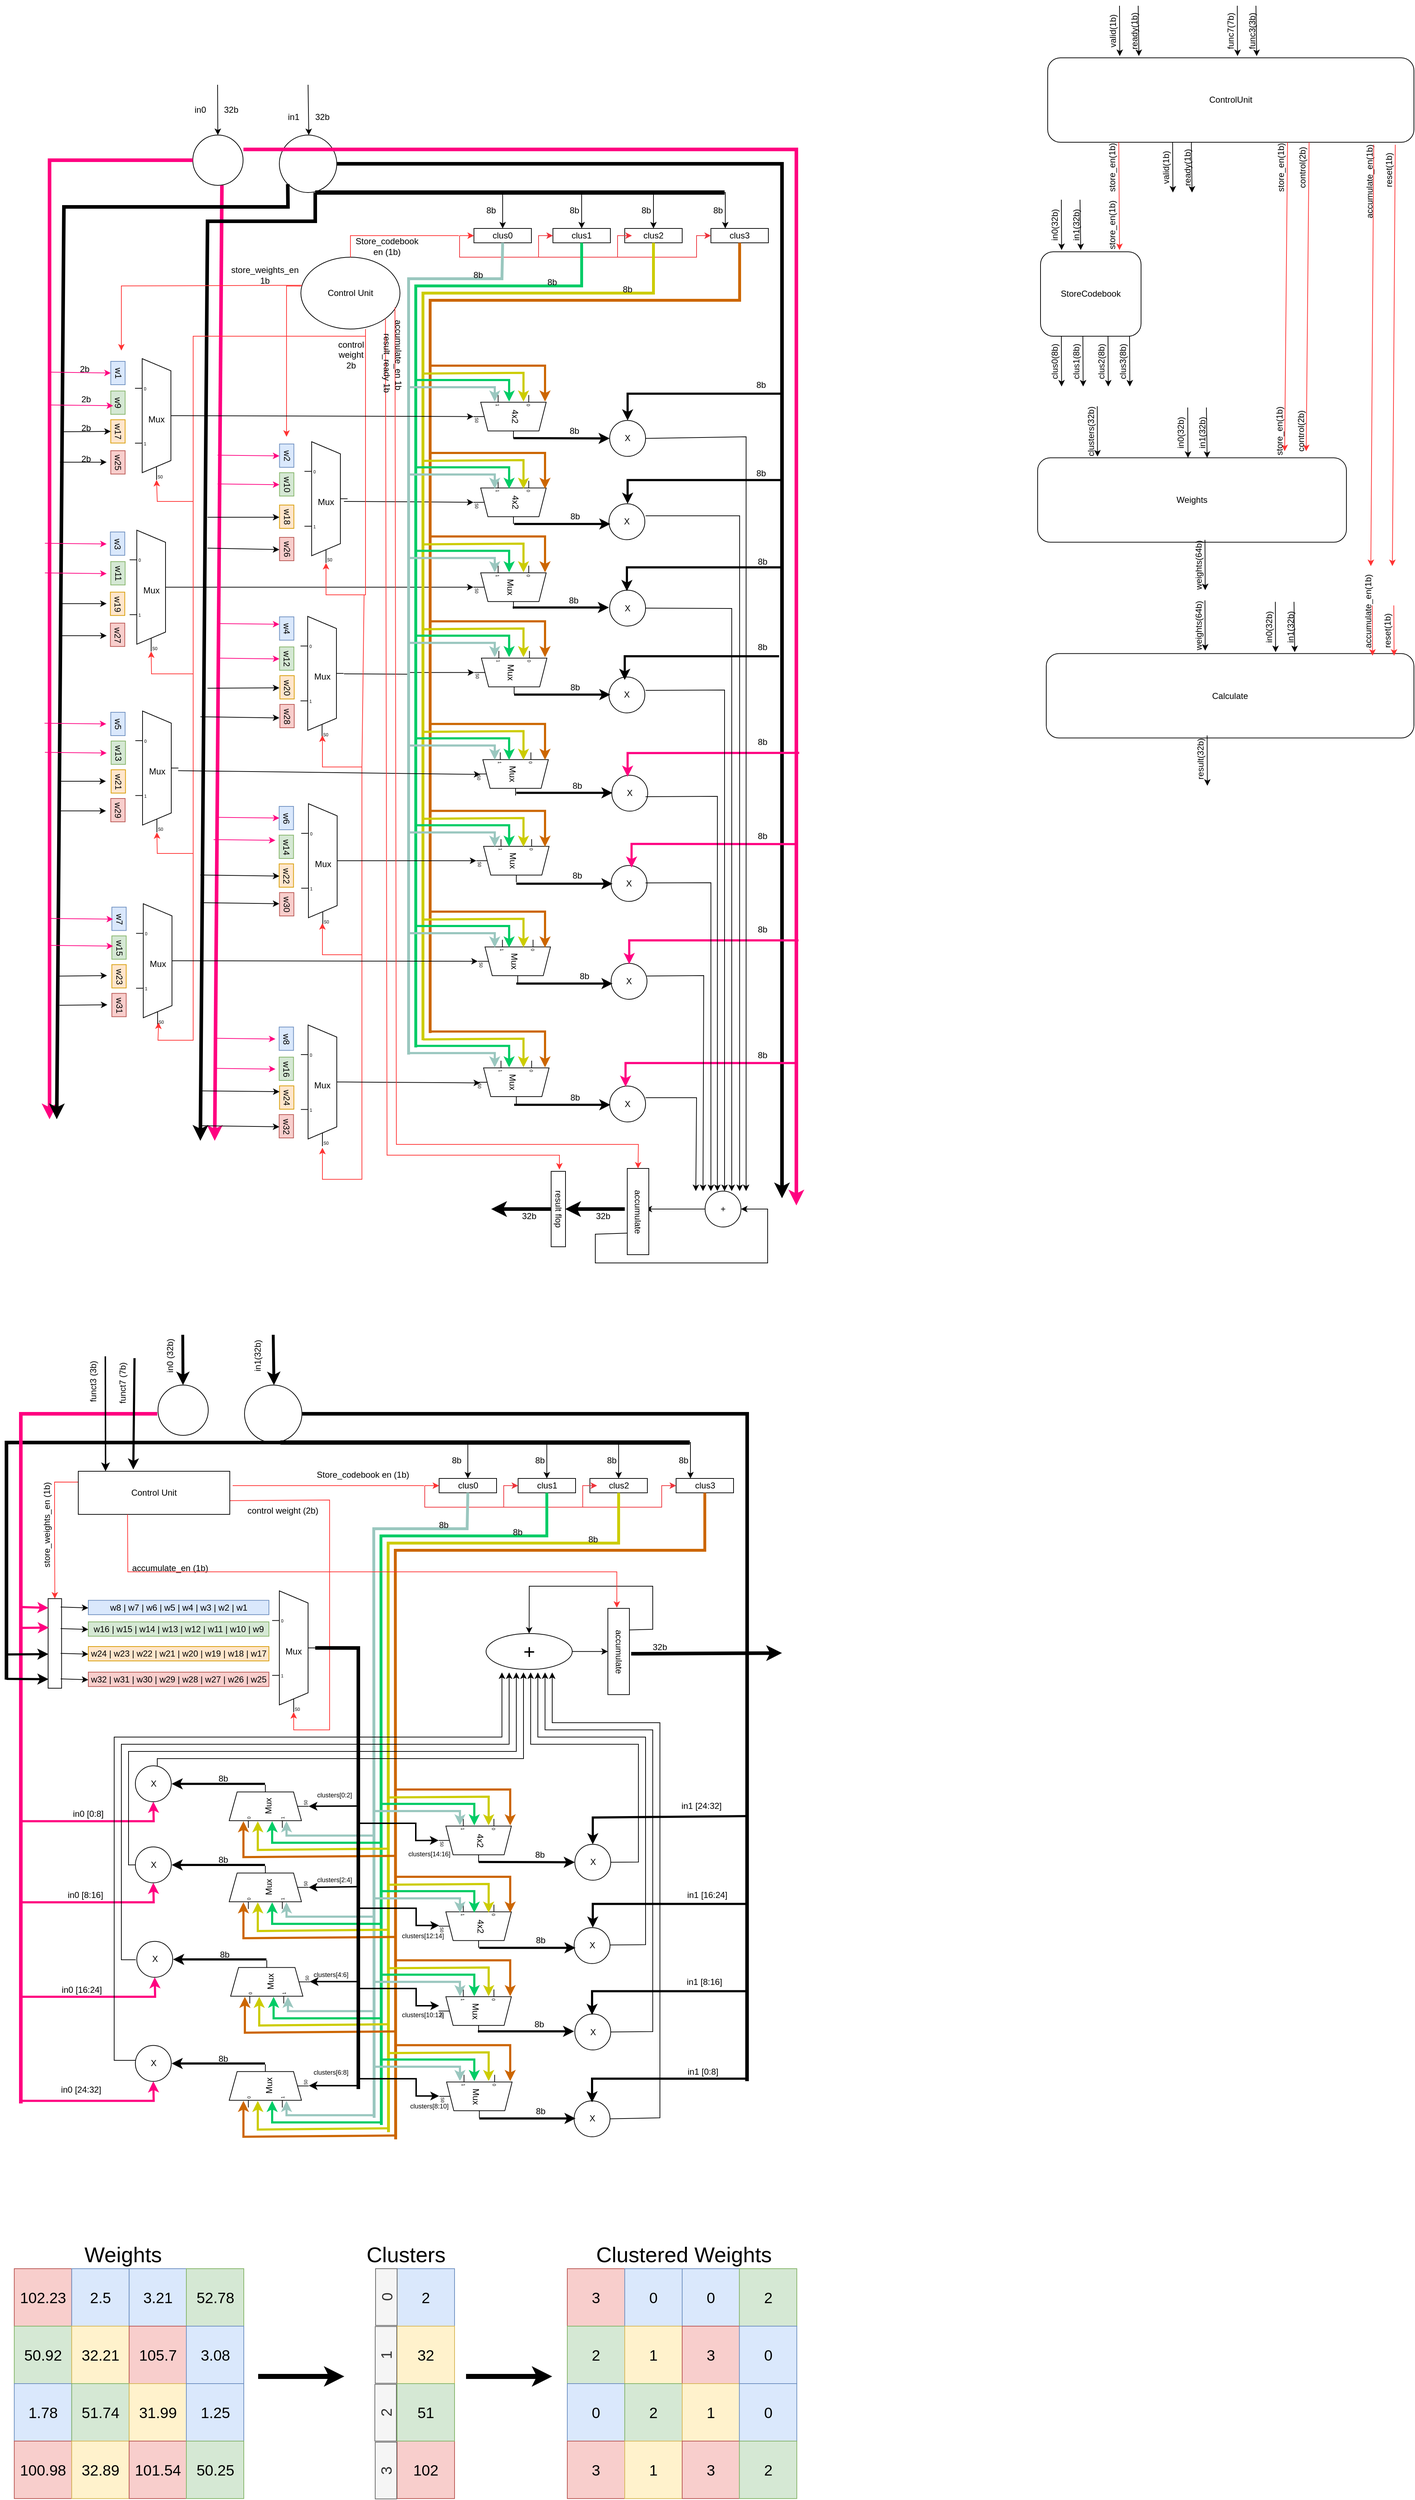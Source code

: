 <mxfile version="21.3.8" type="github">
  <diagram name="Page-1" id="JMl6gBUAJuHaLldja7SA">
    <mxGraphModel dx="3886" dy="3658" grid="1" gridSize="10" guides="1" tooltips="1" connect="1" arrows="1" fold="1" page="1" pageScale="1" pageWidth="827" pageHeight="1169" math="0" shadow="0">
      <root>
        <mxCell id="0" />
        <mxCell id="1" parent="0" />
        <mxCell id="IQknZXsCf6u-Dpb6eVmF-4" value="&lt;div&gt;32b&lt;/div&gt;" style="text;html=1;strokeColor=none;fillColor=none;align=center;verticalAlign=middle;whiteSpace=wrap;rounded=0;" parent="1" vertex="1">
          <mxGeometry x="483" y="-10" width="60" height="30" as="geometry" />
        </mxCell>
        <mxCell id="IQknZXsCf6u-Dpb6eVmF-5" value="in0" style="text;html=1;strokeColor=none;fillColor=none;align=center;verticalAlign=middle;whiteSpace=wrap;rounded=0;" parent="1" vertex="1">
          <mxGeometry x="440" y="-10" width="60" height="30" as="geometry" />
        </mxCell>
        <mxCell id="IQknZXsCf6u-Dpb6eVmF-7" value="&lt;div&gt;32b&lt;/div&gt;" style="text;html=1;strokeColor=none;fillColor=none;align=center;verticalAlign=middle;whiteSpace=wrap;rounded=0;" parent="1" vertex="1">
          <mxGeometry x="610" width="60" height="30" as="geometry" />
        </mxCell>
        <mxCell id="IQknZXsCf6u-Dpb6eVmF-8" value="in1" style="text;html=1;strokeColor=none;fillColor=none;align=center;verticalAlign=middle;whiteSpace=wrap;rounded=0;" parent="1" vertex="1">
          <mxGeometry x="570" width="60" height="30" as="geometry" />
        </mxCell>
        <mxCell id="IQknZXsCf6u-Dpb6eVmF-9" value="clus0" style="rounded=0;whiteSpace=wrap;html=1;" parent="1" vertex="1">
          <mxGeometry x="851" y="170" width="80" height="20" as="geometry" />
        </mxCell>
        <mxCell id="IQknZXsCf6u-Dpb6eVmF-12" value="" style="endArrow=classic;html=1;rounded=0;entryX=0.5;entryY=0;entryDx=0;entryDy=0;" parent="1" target="IQknZXsCf6u-Dpb6eVmF-13" edge="1">
          <mxGeometry width="50" height="50" relative="1" as="geometry">
            <mxPoint x="891" y="120" as="sourcePoint" />
            <mxPoint x="1041" y="120" as="targetPoint" />
            <Array as="points">
              <mxPoint x="1001" y="120" />
            </Array>
          </mxGeometry>
        </mxCell>
        <mxCell id="IQknZXsCf6u-Dpb6eVmF-13" value="clus1" style="rounded=0;whiteSpace=wrap;html=1;" parent="1" vertex="1">
          <mxGeometry x="961" y="170" width="80" height="20" as="geometry" />
        </mxCell>
        <mxCell id="IQknZXsCf6u-Dpb6eVmF-15" value="clus2" style="rounded=0;whiteSpace=wrap;html=1;" parent="1" vertex="1">
          <mxGeometry x="1061" y="170" width="80" height="20" as="geometry" />
        </mxCell>
        <mxCell id="IQknZXsCf6u-Dpb6eVmF-16" value="clus3" style="rounded=0;whiteSpace=wrap;html=1;" parent="1" vertex="1">
          <mxGeometry x="1181" y="170" width="80" height="20" as="geometry" />
        </mxCell>
        <mxCell id="IQknZXsCf6u-Dpb6eVmF-17" value="" style="endArrow=classic;html=1;rounded=0;entryX=0.5;entryY=0;entryDx=0;entryDy=0;" parent="1" edge="1">
          <mxGeometry width="50" height="50" relative="1" as="geometry">
            <mxPoint x="991" y="120" as="sourcePoint" />
            <mxPoint x="1101" y="170" as="targetPoint" />
            <Array as="points">
              <mxPoint x="1101" y="120" />
            </Array>
          </mxGeometry>
        </mxCell>
        <mxCell id="IQknZXsCf6u-Dpb6eVmF-18" value="" style="endArrow=classic;html=1;rounded=0;entryX=0.5;entryY=0;entryDx=0;entryDy=0;" parent="1" edge="1">
          <mxGeometry width="50" height="50" relative="1" as="geometry">
            <mxPoint x="1091" y="120" as="sourcePoint" />
            <mxPoint x="1201" y="170" as="targetPoint" />
            <Array as="points">
              <mxPoint x="1201" y="120" />
            </Array>
          </mxGeometry>
        </mxCell>
        <mxCell id="IQknZXsCf6u-Dpb6eVmF-19" value="8b" style="text;html=1;strokeColor=none;fillColor=none;align=center;verticalAlign=middle;whiteSpace=wrap;rounded=0;" parent="1" vertex="1">
          <mxGeometry x="845" y="130" width="60" height="30" as="geometry" />
        </mxCell>
        <mxCell id="IQknZXsCf6u-Dpb6eVmF-21" value="8b" style="text;html=1;strokeColor=none;fillColor=none;align=center;verticalAlign=middle;whiteSpace=wrap;rounded=0;" parent="1" vertex="1">
          <mxGeometry x="961" y="130" width="60" height="30" as="geometry" />
        </mxCell>
        <mxCell id="IQknZXsCf6u-Dpb6eVmF-22" value="8b" style="text;html=1;strokeColor=none;fillColor=none;align=center;verticalAlign=middle;whiteSpace=wrap;rounded=0;" parent="1" vertex="1">
          <mxGeometry x="1061" y="130" width="60" height="30" as="geometry" />
        </mxCell>
        <mxCell id="IQknZXsCf6u-Dpb6eVmF-25" value="8b" style="text;html=1;strokeColor=none;fillColor=none;align=center;verticalAlign=middle;whiteSpace=wrap;rounded=0;" parent="1" vertex="1">
          <mxGeometry x="1161" y="130" width="60" height="30" as="geometry" />
        </mxCell>
        <mxCell id="IQknZXsCf6u-Dpb6eVmF-27" value="" style="endArrow=classic;html=1;rounded=0;entryX=0;entryY=0.5;entryDx=0;entryDy=0;strokeColor=#FF3333;" parent="1" target="IQknZXsCf6u-Dpb6eVmF-9" edge="1">
          <mxGeometry width="50" height="50" relative="1" as="geometry">
            <mxPoint x="831" y="180" as="sourcePoint" />
            <mxPoint x="901" y="450" as="targetPoint" />
          </mxGeometry>
        </mxCell>
        <mxCell id="IQknZXsCf6u-Dpb6eVmF-28" value="" style="endArrow=classic;html=1;rounded=0;entryX=0;entryY=0.5;entryDx=0;entryDy=0;strokeColor=#ed333b;" parent="1" target="IQknZXsCf6u-Dpb6eVmF-13" edge="1">
          <mxGeometry width="50" height="50" relative="1" as="geometry">
            <mxPoint x="831" y="180" as="sourcePoint" />
            <mxPoint x="871" y="220" as="targetPoint" />
            <Array as="points">
              <mxPoint x="831" y="210" />
              <mxPoint x="941" y="210" />
              <mxPoint x="941" y="180" />
            </Array>
          </mxGeometry>
        </mxCell>
        <mxCell id="IQknZXsCf6u-Dpb6eVmF-29" value="" style="endArrow=classic;html=1;rounded=0;entryX=0;entryY=0.5;entryDx=0;entryDy=0;strokeColor=#ed333b;" parent="1" edge="1">
          <mxGeometry width="50" height="50" relative="1" as="geometry">
            <mxPoint x="941" y="180" as="sourcePoint" />
            <mxPoint x="1071" y="180" as="targetPoint" />
            <Array as="points">
              <mxPoint x="941" y="210" />
              <mxPoint x="1051" y="210" />
              <mxPoint x="1051" y="180" />
            </Array>
          </mxGeometry>
        </mxCell>
        <mxCell id="IQknZXsCf6u-Dpb6eVmF-30" value="" style="endArrow=classic;html=1;rounded=0;entryX=0;entryY=0.5;entryDx=0;entryDy=0;strokeColor=#ed333b;" parent="1" edge="1">
          <mxGeometry width="50" height="50" relative="1" as="geometry">
            <mxPoint x="1051" y="180" as="sourcePoint" />
            <mxPoint x="1181" y="180" as="targetPoint" />
            <Array as="points">
              <mxPoint x="1051" y="210" />
              <mxPoint x="1161" y="210" />
              <mxPoint x="1161" y="180" />
            </Array>
          </mxGeometry>
        </mxCell>
        <mxCell id="IQknZXsCf6u-Dpb6eVmF-31" value="&lt;div&gt;store_weights_en&lt;/div&gt;&lt;div&gt;1b&lt;br&gt;&lt;/div&gt;" style="text;html=1;strokeColor=none;fillColor=none;align=center;verticalAlign=middle;whiteSpace=wrap;rounded=0;" parent="1" vertex="1">
          <mxGeometry x="530" y="220" width="60" height="30" as="geometry" />
        </mxCell>
        <mxCell id="IQknZXsCf6u-Dpb6eVmF-32" value="w1" style="rounded=0;whiteSpace=wrap;html=1;rotation=90;fillColor=#dae8fc;strokeColor=#6c8ebf;" parent="1" vertex="1">
          <mxGeometry x="339" y="361.25" width="32.5" height="20" as="geometry" />
        </mxCell>
        <mxCell id="IQknZXsCf6u-Dpb6eVmF-34" value="&lt;div&gt;w2&lt;/div&gt;" style="rounded=0;whiteSpace=wrap;html=1;rotation=90;fillColor=#dae8fc;strokeColor=#6c8ebf;" parent="1" vertex="1">
          <mxGeometry x="574" y="476.26" width="32.5" height="20" as="geometry" />
        </mxCell>
        <mxCell id="IQknZXsCf6u-Dpb6eVmF-35" value="w3" style="rounded=0;whiteSpace=wrap;html=1;rotation=90;fillColor=#dae8fc;strokeColor=#6c8ebf;" parent="1" vertex="1">
          <mxGeometry x="338.5" y="598.75" width="32.5" height="20" as="geometry" />
        </mxCell>
        <mxCell id="IQknZXsCf6u-Dpb6eVmF-36" value="w4" style="rounded=0;whiteSpace=wrap;html=1;rotation=90;fillColor=#dae8fc;strokeColor=#6c8ebf;" parent="1" vertex="1">
          <mxGeometry x="574" y="716.88" width="32.5" height="20" as="geometry" />
        </mxCell>
        <mxCell id="IQknZXsCf6u-Dpb6eVmF-37" value="w5" style="rounded=0;whiteSpace=wrap;html=1;rotation=90;fillColor=#dae8fc;strokeColor=#6c8ebf;" parent="1" vertex="1">
          <mxGeometry x="339" y="849.75" width="32.5" height="20" as="geometry" />
        </mxCell>
        <mxCell id="IQknZXsCf6u-Dpb6eVmF-38" value="w6" style="rounded=0;whiteSpace=wrap;html=1;rotation=90;fillColor=#dae8fc;strokeColor=#6c8ebf;" parent="1" vertex="1">
          <mxGeometry x="573.5" y="980.75" width="32.5" height="20" as="geometry" />
        </mxCell>
        <mxCell id="IQknZXsCf6u-Dpb6eVmF-39" value="w7" style="rounded=0;whiteSpace=wrap;html=1;rotation=90;fillColor=#dae8fc;strokeColor=#6c8ebf;" parent="1" vertex="1">
          <mxGeometry x="340.5" y="1121" width="32.5" height="20" as="geometry" />
        </mxCell>
        <mxCell id="IQknZXsCf6u-Dpb6eVmF-40" value="w8" style="rounded=0;whiteSpace=wrap;html=1;rotation=90;fillColor=#dae8fc;strokeColor=#6c8ebf;" parent="1" vertex="1">
          <mxGeometry x="573.5" y="1287.88" width="32.5" height="20" as="geometry" />
        </mxCell>
        <mxCell id="IQknZXsCf6u-Dpb6eVmF-49" value="" style="endArrow=classic;html=1;rounded=0;" parent="1" edge="1">
          <mxGeometry width="50" height="50" relative="1" as="geometry">
            <mxPoint x="494" y="-30" as="sourcePoint" />
            <mxPoint x="494.36" y="40" as="targetPoint" />
          </mxGeometry>
        </mxCell>
        <mxCell id="IQknZXsCf6u-Dpb6eVmF-52" value="" style="endArrow=classic;html=1;rounded=0;" parent="1" edge="1">
          <mxGeometry width="50" height="50" relative="1" as="geometry">
            <mxPoint x="620" y="-30" as="sourcePoint" />
            <mxPoint x="621" y="40" as="targetPoint" />
          </mxGeometry>
        </mxCell>
        <mxCell id="IQknZXsCf6u-Dpb6eVmF-53" value="" style="endArrow=classic;html=1;rounded=0;entryX=0.5;entryY=0;entryDx=0;entryDy=0;" parent="1" target="IQknZXsCf6u-Dpb6eVmF-9" edge="1">
          <mxGeometry width="50" height="50" relative="1" as="geometry">
            <mxPoint x="791" y="120" as="sourcePoint" />
            <mxPoint x="721" y="360" as="targetPoint" />
            <Array as="points">
              <mxPoint x="891" y="120" />
            </Array>
          </mxGeometry>
        </mxCell>
        <mxCell id="IQknZXsCf6u-Dpb6eVmF-55" value="&lt;div&gt;4x2&lt;/div&gt;&lt;div&gt;&lt;br&gt;&lt;/div&gt;" style="shadow=0;dashed=0;align=center;html=1;strokeWidth=1;shape=mxgraph.electrical.abstract.mux2;whiteSpace=wrap;rotation=90;verticalAlign=middle;" parent="1" vertex="1">
          <mxGeometry x="871" y="381.25" width="60" height="101.25" as="geometry" />
        </mxCell>
        <mxCell id="IQknZXsCf6u-Dpb6eVmF-56" value="" style="ellipse;whiteSpace=wrap;html=1;aspect=fixed;" parent="1" vertex="1">
          <mxGeometry x="459.5" y="40" width="70" height="70" as="geometry" />
        </mxCell>
        <mxCell id="IQknZXsCf6u-Dpb6eVmF-54" value="" style="ellipse;whiteSpace=wrap;html=1;aspect=fixed;" parent="1" vertex="1">
          <mxGeometry x="580" y="40" width="80" height="80" as="geometry" />
        </mxCell>
        <mxCell id="IQknZXsCf6u-Dpb6eVmF-78" value="w9" style="rounded=0;whiteSpace=wrap;html=1;rotation=90;fillColor=#d5e8d4;strokeColor=#82b366;" parent="1" vertex="1">
          <mxGeometry x="339" y="402.5" width="32.5" height="20" as="geometry" />
        </mxCell>
        <mxCell id="IQknZXsCf6u-Dpb6eVmF-79" value="w10" style="rounded=0;whiteSpace=wrap;html=1;rotation=90;fillColor=#d5e8d4;strokeColor=#82b366;" parent="1" vertex="1">
          <mxGeometry x="574" y="516.26" width="32.5" height="20" as="geometry" />
        </mxCell>
        <mxCell id="IQknZXsCf6u-Dpb6eVmF-80" value="w11" style="rounded=0;whiteSpace=wrap;html=1;rotation=90;fillColor=#d5e8d4;strokeColor=#82b366;" parent="1" vertex="1">
          <mxGeometry x="339" y="640" width="32.5" height="20" as="geometry" />
        </mxCell>
        <mxCell id="IQknZXsCf6u-Dpb6eVmF-81" value="w12" style="rounded=0;whiteSpace=wrap;html=1;rotation=90;fillColor=#d5e8d4;strokeColor=#82b366;" parent="1" vertex="1">
          <mxGeometry x="574" y="758.75" width="32.5" height="20" as="geometry" />
        </mxCell>
        <mxCell id="IQknZXsCf6u-Dpb6eVmF-82" value="w13" style="rounded=0;whiteSpace=wrap;html=1;rotation=90;fillColor=#d5e8d4;strokeColor=#82b366;" parent="1" vertex="1">
          <mxGeometry x="339.5" y="889.75" width="32.5" height="20" as="geometry" />
        </mxCell>
        <mxCell id="IQknZXsCf6u-Dpb6eVmF-83" value="w14" style="rounded=0;whiteSpace=wrap;html=1;rotation=90;fillColor=#d5e8d4;strokeColor=#82b366;" parent="1" vertex="1">
          <mxGeometry x="573.5" y="1020.75" width="32.5" height="20" as="geometry" />
        </mxCell>
        <mxCell id="IQknZXsCf6u-Dpb6eVmF-84" value="w15" style="rounded=0;whiteSpace=wrap;html=1;rotation=90;fillColor=#d5e8d4;strokeColor=#82b366;" parent="1" vertex="1">
          <mxGeometry x="340.5" y="1161" width="32.5" height="20" as="geometry" />
        </mxCell>
        <mxCell id="IQknZXsCf6u-Dpb6eVmF-85" value="w16" style="rounded=0;whiteSpace=wrap;html=1;rotation=90;fillColor=#d5e8d4;strokeColor=#82b366;" parent="1" vertex="1">
          <mxGeometry x="573.5" y="1329.75" width="32.5" height="20" as="geometry" />
        </mxCell>
        <mxCell id="IQknZXsCf6u-Dpb6eVmF-104" value="Mux" style="shadow=0;dashed=0;align=center;html=1;strokeWidth=1;shape=mxgraph.electrical.abstract.mux2;whiteSpace=wrap;rotation=90;" parent="1" vertex="1">
          <mxGeometry x="872" y="737.5" width="60" height="101.25" as="geometry" />
        </mxCell>
        <mxCell id="IQknZXsCf6u-Dpb6eVmF-105" value="Mux" style="shadow=0;dashed=0;align=center;html=1;strokeWidth=1;shape=mxgraph.electrical.abstract.mux2;whiteSpace=wrap;rotation=90;" parent="1" vertex="1">
          <mxGeometry x="871" y="618.75" width="60" height="101.25" as="geometry" />
        </mxCell>
        <mxCell id="IQknZXsCf6u-Dpb6eVmF-110" value="Mux" style="shadow=0;dashed=0;align=center;html=1;strokeWidth=1;shape=mxgraph.electrical.abstract.mux2;whiteSpace=wrap;rotation=0;" parent="1" vertex="1">
          <mxGeometry x="379" y="351.25" width="60" height="168.75" as="geometry" />
        </mxCell>
        <mxCell id="IQknZXsCf6u-Dpb6eVmF-140" value="&lt;div&gt;control&lt;/div&gt;&lt;div&gt;weight&lt;/div&gt;&lt;div&gt;2b&lt;br&gt;&lt;/div&gt;" style="text;html=1;strokeColor=none;fillColor=none;align=center;verticalAlign=middle;whiteSpace=wrap;rounded=0;" parent="1" vertex="1">
          <mxGeometry x="650" y="331.25" width="60" height="30" as="geometry" />
        </mxCell>
        <mxCell id="IQknZXsCf6u-Dpb6eVmF-165" value="X" style="ellipse;whiteSpace=wrap;html=1;aspect=fixed;" parent="1" vertex="1">
          <mxGeometry x="1039" y="794.37" width="50" height="50" as="geometry" />
        </mxCell>
        <mxCell id="IQknZXsCf6u-Dpb6eVmF-166" value="X" style="ellipse;whiteSpace=wrap;html=1;aspect=fixed;" parent="1" vertex="1">
          <mxGeometry x="1040" y="437.26" width="50" height="50" as="geometry" />
        </mxCell>
        <mxCell id="IQknZXsCf6u-Dpb6eVmF-167" value="X" style="ellipse;whiteSpace=wrap;html=1;aspect=fixed;" parent="1" vertex="1">
          <mxGeometry x="1039" y="553.26" width="50" height="50" as="geometry" />
        </mxCell>
        <mxCell id="IQknZXsCf6u-Dpb6eVmF-168" value="X" style="ellipse;whiteSpace=wrap;html=1;aspect=fixed;" parent="1" vertex="1">
          <mxGeometry x="1040" y="673.5" width="50" height="50" as="geometry" />
        </mxCell>
        <mxCell id="IQknZXsCf6u-Dpb6eVmF-173" value="w17" style="rounded=0;whiteSpace=wrap;html=1;rotation=90;fillColor=#ffe6cc;strokeColor=#d79b00;" parent="1" vertex="1">
          <mxGeometry x="339" y="442.5" width="32.5" height="20" as="geometry" />
        </mxCell>
        <mxCell id="IQknZXsCf6u-Dpb6eVmF-174" value="w18" style="rounded=0;whiteSpace=wrap;html=1;rotation=90;fillColor=#ffe6cc;strokeColor=#d79b00;" parent="1" vertex="1">
          <mxGeometry x="574" y="561.26" width="32.5" height="20" as="geometry" />
        </mxCell>
        <mxCell id="IQknZXsCf6u-Dpb6eVmF-175" value="w19" style="rounded=0;whiteSpace=wrap;html=1;rotation=90;fillColor=#ffe6cc;strokeColor=#d79b00;" parent="1" vertex="1">
          <mxGeometry x="338.5" y="682.5" width="32.5" height="20" as="geometry" />
        </mxCell>
        <mxCell id="IQknZXsCf6u-Dpb6eVmF-176" value="w20" style="rounded=0;whiteSpace=wrap;html=1;rotation=90;fillColor=#ffe6cc;strokeColor=#d79b00;" parent="1" vertex="1">
          <mxGeometry x="574.5" y="798.75" width="32.5" height="20" as="geometry" />
        </mxCell>
        <mxCell id="IQknZXsCf6u-Dpb6eVmF-177" value="w21" style="rounded=0;whiteSpace=wrap;html=1;rotation=90;fillColor=#ffe6cc;strokeColor=#d79b00;" parent="1" vertex="1">
          <mxGeometry x="339.5" y="929.75" width="32.5" height="20" as="geometry" />
        </mxCell>
        <mxCell id="IQknZXsCf6u-Dpb6eVmF-178" value="w22" style="rounded=0;whiteSpace=wrap;html=1;rotation=90;fillColor=#ffe6cc;strokeColor=#d79b00;" parent="1" vertex="1">
          <mxGeometry x="573.5" y="1060.75" width="32.5" height="20" as="geometry" />
        </mxCell>
        <mxCell id="IQknZXsCf6u-Dpb6eVmF-179" value="w23" style="rounded=0;whiteSpace=wrap;html=1;rotation=90;fillColor=#ffe6cc;strokeColor=#d79b00;" parent="1" vertex="1">
          <mxGeometry x="340.5" y="1201" width="32.5" height="20" as="geometry" />
        </mxCell>
        <mxCell id="IQknZXsCf6u-Dpb6eVmF-180" value="w24" style="rounded=0;whiteSpace=wrap;html=1;rotation=90;fillColor=#ffe6cc;strokeColor=#d79b00;" parent="1" vertex="1">
          <mxGeometry x="574" y="1369.75" width="32.5" height="20" as="geometry" />
        </mxCell>
        <mxCell id="IQknZXsCf6u-Dpb6eVmF-197" value="w25" style="rounded=0;whiteSpace=wrap;html=1;rotation=90;fillColor=#f8cecc;strokeColor=#b85450;" parent="1" vertex="1">
          <mxGeometry x="339" y="485.63" width="32.5" height="20" as="geometry" />
        </mxCell>
        <mxCell id="IQknZXsCf6u-Dpb6eVmF-198" value="w26" style="rounded=0;whiteSpace=wrap;html=1;rotation=90;fillColor=#f8cecc;strokeColor=#b85450;" parent="1" vertex="1">
          <mxGeometry x="574" y="606.26" width="32.5" height="20" as="geometry" />
        </mxCell>
        <mxCell id="IQknZXsCf6u-Dpb6eVmF-199" value="w27" style="rounded=0;whiteSpace=wrap;html=1;rotation=90;fillColor=#f8cecc;strokeColor=#b85450;" parent="1" vertex="1">
          <mxGeometry x="338.5" y="725.63" width="32.5" height="20" as="geometry" />
        </mxCell>
        <mxCell id="IQknZXsCf6u-Dpb6eVmF-200" value="w28" style="rounded=0;whiteSpace=wrap;html=1;rotation=90;fillColor=#f8cecc;strokeColor=#b85450;" parent="1" vertex="1">
          <mxGeometry x="574.5" y="838.75" width="32.5" height="20" as="geometry" />
        </mxCell>
        <mxCell id="IQknZXsCf6u-Dpb6eVmF-201" value="w29" style="rounded=0;whiteSpace=wrap;html=1;rotation=90;fillColor=#f8cecc;strokeColor=#b85450;" parent="1" vertex="1">
          <mxGeometry x="339" y="969.75" width="32.5" height="20" as="geometry" />
        </mxCell>
        <mxCell id="IQknZXsCf6u-Dpb6eVmF-202" value="w30" style="rounded=0;whiteSpace=wrap;html=1;rotation=90;fillColor=#f8cecc;strokeColor=#b85450;" parent="1" vertex="1">
          <mxGeometry x="574" y="1100.75" width="32.5" height="20" as="geometry" />
        </mxCell>
        <mxCell id="IQknZXsCf6u-Dpb6eVmF-203" value="w31" style="rounded=0;whiteSpace=wrap;html=1;rotation=90;fillColor=#f8cecc;strokeColor=#b85450;" parent="1" vertex="1">
          <mxGeometry x="340.5" y="1241" width="32.5" height="20" as="geometry" />
        </mxCell>
        <mxCell id="IQknZXsCf6u-Dpb6eVmF-204" value="w32" style="rounded=0;whiteSpace=wrap;html=1;rotation=90;fillColor=#f8cecc;strokeColor=#b85450;" parent="1" vertex="1">
          <mxGeometry x="573.5" y="1409.75" width="32.5" height="20" as="geometry" />
        </mxCell>
        <mxCell id="IQknZXsCf6u-Dpb6eVmF-308" style="edgeStyle=orthogonalEdgeStyle;rounded=0;orthogonalLoop=1;jettySize=auto;html=1;entryX=0.333;entryY=1;entryDx=10;entryDy=0;entryPerimeter=0;" parent="1" target="IQknZXsCf6u-Dpb6eVmF-307" edge="1">
          <mxGeometry relative="1" as="geometry">
            <mxPoint x="670" y="550" as="sourcePoint" />
          </mxGeometry>
        </mxCell>
        <mxCell id="IQknZXsCf6u-Dpb6eVmF-224" value="Mux" style="shadow=0;dashed=0;align=center;html=1;strokeWidth=1;shape=mxgraph.electrical.abstract.mux2;whiteSpace=wrap;rotation=0;" parent="1" vertex="1">
          <mxGeometry x="615" y="466.88" width="60" height="168.75" as="geometry" />
        </mxCell>
        <mxCell id="IQknZXsCf6u-Dpb6eVmF-309" style="edgeStyle=orthogonalEdgeStyle;rounded=0;orthogonalLoop=1;jettySize=auto;html=1;entryX=0.333;entryY=1;entryDx=10;entryDy=0;entryPerimeter=0;exitX=1;exitY=0.5;exitDx=0;exitDy=-5;exitPerimeter=0;" parent="1" source="IQknZXsCf6u-Dpb6eVmF-227" target="IQknZXsCf6u-Dpb6eVmF-105" edge="1">
          <mxGeometry relative="1" as="geometry">
            <Array as="points">
              <mxPoint x="641" y="669" />
              <mxPoint x="850" y="670" />
            </Array>
          </mxGeometry>
        </mxCell>
        <mxCell id="IQknZXsCf6u-Dpb6eVmF-227" value="Mux" style="shadow=0;dashed=0;align=center;html=1;strokeWidth=1;shape=mxgraph.electrical.abstract.mux2;whiteSpace=wrap;rotation=0;" parent="1" vertex="1">
          <mxGeometry x="371.5" y="590" width="60" height="168.75" as="geometry" />
        </mxCell>
        <mxCell id="IQknZXsCf6u-Dpb6eVmF-310" style="edgeStyle=orthogonalEdgeStyle;rounded=0;orthogonalLoop=1;jettySize=auto;html=1;entryX=0.333;entryY=1;entryDx=10;entryDy=0;entryPerimeter=0;" parent="1" target="IQknZXsCf6u-Dpb6eVmF-104" edge="1">
          <mxGeometry relative="1" as="geometry">
            <mxPoint x="830" y="794.375" as="targetPoint" />
            <mxPoint x="670" y="790" as="sourcePoint" />
          </mxGeometry>
        </mxCell>
        <mxCell id="IQknZXsCf6u-Dpb6eVmF-228" value="Mux" style="shadow=0;dashed=0;align=center;html=1;strokeWidth=1;shape=mxgraph.electrical.abstract.mux2;whiteSpace=wrap;rotation=0;" parent="1" vertex="1">
          <mxGeometry x="609.5" y="710" width="60" height="168.75" as="geometry" />
        </mxCell>
        <mxCell id="IQknZXsCf6u-Dpb6eVmF-229" value="Mux" style="shadow=0;dashed=0;align=center;html=1;strokeWidth=1;shape=mxgraph.electrical.abstract.mux2;whiteSpace=wrap;rotation=0;" parent="1" vertex="1">
          <mxGeometry x="379.5" y="841.75" width="60" height="168.75" as="geometry" />
        </mxCell>
        <mxCell id="IQknZXsCf6u-Dpb6eVmF-230" value="Mux" style="shadow=0;dashed=0;align=center;html=1;strokeWidth=1;shape=mxgraph.electrical.abstract.mux2;whiteSpace=wrap;rotation=0;" parent="1" vertex="1">
          <mxGeometry x="610.5" y="970.75" width="60" height="168.75" as="geometry" />
        </mxCell>
        <mxCell id="IQknZXsCf6u-Dpb6eVmF-231" value="Mux" style="shadow=0;dashed=0;align=center;html=1;strokeWidth=1;shape=mxgraph.electrical.abstract.mux2;whiteSpace=wrap;rotation=0;" parent="1" vertex="1">
          <mxGeometry x="380.5" y="1110" width="60" height="168.75" as="geometry" />
        </mxCell>
        <mxCell id="IQknZXsCf6u-Dpb6eVmF-232" value="Mux" style="shadow=0;dashed=0;align=center;html=1;strokeWidth=1;shape=mxgraph.electrical.abstract.mux2;whiteSpace=wrap;rotation=0;" parent="1" vertex="1">
          <mxGeometry x="610" y="1278.75" width="60" height="168.75" as="geometry" />
        </mxCell>
        <mxCell id="IQknZXsCf6u-Dpb6eVmF-238" value="" style="endArrow=classic;html=1;rounded=0;exitX=0;exitY=0.5;exitDx=0;exitDy=0;strokeWidth=5;strokeColor=#FF0080;" parent="1" source="IQknZXsCf6u-Dpb6eVmF-56" edge="1">
          <mxGeometry width="50" height="50" relative="1" as="geometry">
            <mxPoint x="590" y="580" as="sourcePoint" />
            <mxPoint x="260" y="1410" as="targetPoint" />
            <Array as="points">
              <mxPoint x="260" y="75" />
            </Array>
          </mxGeometry>
        </mxCell>
        <mxCell id="IQknZXsCf6u-Dpb6eVmF-239" value="" style="endArrow=classic;html=1;rounded=0;strokeWidth=5;strokeColor=#FF0080;exitX=0.579;exitY=1;exitDx=0;exitDy=0;exitPerimeter=0;" parent="1" source="IQknZXsCf6u-Dpb6eVmF-56" edge="1">
          <mxGeometry width="50" height="50" relative="1" as="geometry">
            <mxPoint x="490" y="110" as="sourcePoint" />
            <mxPoint x="490" y="1440" as="targetPoint" />
            <Array as="points" />
          </mxGeometry>
        </mxCell>
        <mxCell id="IQknZXsCf6u-Dpb6eVmF-240" value="" style="endArrow=classic;html=1;rounded=0;exitX=0;exitY=1;exitDx=0;exitDy=0;strokeWidth=5;" parent="1" source="IQknZXsCf6u-Dpb6eVmF-54" edge="1">
          <mxGeometry width="50" height="50" relative="1" as="geometry">
            <mxPoint x="580" y="610" as="sourcePoint" />
            <mxPoint x="270" y="1410" as="targetPoint" />
            <Array as="points">
              <mxPoint x="592" y="140" />
              <mxPoint x="280" y="140" />
            </Array>
          </mxGeometry>
        </mxCell>
        <mxCell id="IQknZXsCf6u-Dpb6eVmF-241" value="" style="endArrow=classic;html=1;rounded=0;exitX=0;exitY=1;exitDx=0;exitDy=0;strokeWidth=5;" parent="1" edge="1">
          <mxGeometry width="50" height="50" relative="1" as="geometry">
            <mxPoint x="630" y="120" as="sourcePoint" />
            <mxPoint x="470" y="1440" as="targetPoint" />
            <Array as="points">
              <mxPoint x="630" y="160" />
              <mxPoint x="480" y="160" />
            </Array>
          </mxGeometry>
        </mxCell>
        <mxCell id="IQknZXsCf6u-Dpb6eVmF-243" value="" style="endArrow=classic;html=1;rounded=0;strokeColor=#FF0080;entryX=0.5;entryY=1;entryDx=0;entryDy=0;" parent="1" target="IQknZXsCf6u-Dpb6eVmF-32" edge="1">
          <mxGeometry width="50" height="50" relative="1" as="geometry">
            <mxPoint x="259" y="370" as="sourcePoint" />
            <mxPoint x="339" y="370" as="targetPoint" />
          </mxGeometry>
        </mxCell>
        <mxCell id="IQknZXsCf6u-Dpb6eVmF-244" value="" style="endArrow=classic;html=1;rounded=0;strokeColor=#FF0080;entryX=0.5;entryY=1;entryDx=0;entryDy=0;" parent="1" edge="1">
          <mxGeometry width="50" height="50" relative="1" as="geometry">
            <mxPoint x="262.5" y="415.76" as="sourcePoint" />
            <mxPoint x="348.5" y="416.76" as="targetPoint" />
          </mxGeometry>
        </mxCell>
        <mxCell id="IQknZXsCf6u-Dpb6eVmF-245" value="" style="endArrow=classic;html=1;rounded=0;strokeColor=#FF0080;entryX=0.5;entryY=1;entryDx=0;entryDy=0;" parent="1" edge="1">
          <mxGeometry width="50" height="50" relative="1" as="geometry">
            <mxPoint x="253.5" y="608.25" as="sourcePoint" />
            <mxPoint x="339.5" y="609.25" as="targetPoint" />
          </mxGeometry>
        </mxCell>
        <mxCell id="IQknZXsCf6u-Dpb6eVmF-246" value="" style="endArrow=classic;html=1;rounded=0;strokeColor=#FF0080;entryX=0.5;entryY=1;entryDx=0;entryDy=0;" parent="1" edge="1">
          <mxGeometry width="50" height="50" relative="1" as="geometry">
            <mxPoint x="253.5" y="649.5" as="sourcePoint" />
            <mxPoint x="339.5" y="650.5" as="targetPoint" />
          </mxGeometry>
        </mxCell>
        <mxCell id="IQknZXsCf6u-Dpb6eVmF-247" value="" style="endArrow=classic;html=1;rounded=0;strokeColor=#FF0080;entryX=0.5;entryY=1;entryDx=0;entryDy=0;" parent="1" edge="1">
          <mxGeometry width="50" height="50" relative="1" as="geometry">
            <mxPoint x="253" y="858.75" as="sourcePoint" />
            <mxPoint x="339" y="859.75" as="targetPoint" />
          </mxGeometry>
        </mxCell>
        <mxCell id="IQknZXsCf6u-Dpb6eVmF-248" value="" style="endArrow=classic;html=1;rounded=0;strokeColor=#FF0080;entryX=0.5;entryY=1;entryDx=0;entryDy=0;" parent="1" edge="1">
          <mxGeometry width="50" height="50" relative="1" as="geometry">
            <mxPoint x="253.5" y="899.25" as="sourcePoint" />
            <mxPoint x="339.5" y="900.25" as="targetPoint" />
          </mxGeometry>
        </mxCell>
        <mxCell id="IQknZXsCf6u-Dpb6eVmF-249" value="" style="endArrow=classic;html=1;rounded=0;strokeColor=#FF0080;entryX=0.5;entryY=1;entryDx=0;entryDy=0;" parent="1" edge="1">
          <mxGeometry width="50" height="50" relative="1" as="geometry">
            <mxPoint x="262.5" y="1130.5" as="sourcePoint" />
            <mxPoint x="348.5" y="1131.5" as="targetPoint" />
          </mxGeometry>
        </mxCell>
        <mxCell id="IQknZXsCf6u-Dpb6eVmF-250" value="" style="endArrow=classic;html=1;rounded=0;strokeColor=#FF0080;entryX=0.5;entryY=1;entryDx=0;entryDy=0;" parent="1" edge="1">
          <mxGeometry width="50" height="50" relative="1" as="geometry">
            <mxPoint x="262.5" y="1168" as="sourcePoint" />
            <mxPoint x="348.5" y="1169" as="targetPoint" />
          </mxGeometry>
        </mxCell>
        <mxCell id="IQknZXsCf6u-Dpb6eVmF-252" value="" style="endArrow=classic;html=1;rounded=0;strokeColor=#FF0080;entryX=0.5;entryY=1;entryDx=0;entryDy=0;" parent="1" edge="1">
          <mxGeometry width="50" height="50" relative="1" as="geometry">
            <mxPoint x="494" y="485.63" as="sourcePoint" />
            <mxPoint x="580" y="486.63" as="targetPoint" />
          </mxGeometry>
        </mxCell>
        <mxCell id="IQknZXsCf6u-Dpb6eVmF-253" value="" style="endArrow=classic;html=1;rounded=0;strokeColor=#FF0080;entryX=0.5;entryY=1;entryDx=0;entryDy=0;" parent="1" edge="1">
          <mxGeometry width="50" height="50" relative="1" as="geometry">
            <mxPoint x="494" y="525.67" as="sourcePoint" />
            <mxPoint x="580" y="526.67" as="targetPoint" />
          </mxGeometry>
        </mxCell>
        <mxCell id="IQknZXsCf6u-Dpb6eVmF-254" value="" style="endArrow=classic;html=1;rounded=0;strokeColor=#FF0080;entryX=0.5;entryY=1;entryDx=0;entryDy=0;" parent="1" edge="1">
          <mxGeometry width="50" height="50" relative="1" as="geometry">
            <mxPoint x="494" y="720" as="sourcePoint" />
            <mxPoint x="580" y="721" as="targetPoint" />
          </mxGeometry>
        </mxCell>
        <mxCell id="IQknZXsCf6u-Dpb6eVmF-255" value="" style="endArrow=classic;html=1;rounded=0;strokeColor=#FF0080;entryX=0.5;entryY=1;entryDx=0;entryDy=0;" parent="1" edge="1">
          <mxGeometry width="50" height="50" relative="1" as="geometry">
            <mxPoint x="494" y="768.16" as="sourcePoint" />
            <mxPoint x="580" y="769.16" as="targetPoint" />
          </mxGeometry>
        </mxCell>
        <mxCell id="IQknZXsCf6u-Dpb6eVmF-256" value="" style="endArrow=classic;html=1;rounded=0;strokeColor=#FF0080;entryX=0.5;entryY=1;entryDx=0;entryDy=0;" parent="1" edge="1">
          <mxGeometry width="50" height="50" relative="1" as="geometry">
            <mxPoint x="494" y="989.75" as="sourcePoint" />
            <mxPoint x="580" y="990.75" as="targetPoint" />
          </mxGeometry>
        </mxCell>
        <mxCell id="IQknZXsCf6u-Dpb6eVmF-257" value="" style="endArrow=classic;html=1;rounded=0;strokeColor=#FF0080;entryX=0.5;entryY=1;entryDx=0;entryDy=0;" parent="1" edge="1">
          <mxGeometry width="50" height="50" relative="1" as="geometry">
            <mxPoint x="488.5" y="1020.75" as="sourcePoint" />
            <mxPoint x="574.5" y="1021.75" as="targetPoint" />
          </mxGeometry>
        </mxCell>
        <mxCell id="IQknZXsCf6u-Dpb6eVmF-258" value="" style="endArrow=classic;html=1;rounded=0;strokeColor=#FF0080;entryX=0.5;entryY=1;entryDx=0;entryDy=0;" parent="1" edge="1">
          <mxGeometry width="50" height="50" relative="1" as="geometry">
            <mxPoint x="488.5" y="1297.29" as="sourcePoint" />
            <mxPoint x="574.5" y="1298.29" as="targetPoint" />
          </mxGeometry>
        </mxCell>
        <mxCell id="IQknZXsCf6u-Dpb6eVmF-259" value="" style="endArrow=classic;html=1;rounded=0;strokeColor=#FF0080;entryX=0.5;entryY=1;entryDx=0;entryDy=0;" parent="1" edge="1">
          <mxGeometry width="50" height="50" relative="1" as="geometry">
            <mxPoint x="488.5" y="1339.16" as="sourcePoint" />
            <mxPoint x="574.5" y="1340.16" as="targetPoint" />
          </mxGeometry>
        </mxCell>
        <mxCell id="IQknZXsCf6u-Dpb6eVmF-260" value="Control Unit" style="ellipse;whiteSpace=wrap;html=1;fillColor=none;" parent="1" vertex="1">
          <mxGeometry x="610" y="210" width="138" height="100" as="geometry" />
        </mxCell>
        <mxCell id="IQknZXsCf6u-Dpb6eVmF-261" value="" style="endArrow=classic;html=1;rounded=0;exitX=0.012;exitY=0.391;exitDx=0;exitDy=0;exitPerimeter=0;strokeColor=#FF3333;" parent="1" source="IQknZXsCf6u-Dpb6eVmF-260" edge="1">
          <mxGeometry width="50" height="50" relative="1" as="geometry">
            <mxPoint x="670" y="760" as="sourcePoint" />
            <mxPoint x="360" y="340" as="targetPoint" />
            <Array as="points">
              <mxPoint x="360" y="250" />
            </Array>
          </mxGeometry>
        </mxCell>
        <mxCell id="IQknZXsCf6u-Dpb6eVmF-262" value="" style="endArrow=classic;html=1;rounded=0;exitX=0.002;exitY=0.403;exitDx=0;exitDy=0;exitPerimeter=0;strokeColor=#FF3333;" parent="1" source="IQknZXsCf6u-Dpb6eVmF-260" edge="1">
          <mxGeometry width="50" height="50" relative="1" as="geometry">
            <mxPoint x="610" y="259" as="sourcePoint" />
            <mxPoint x="590" y="460" as="targetPoint" />
            <Array as="points">
              <mxPoint x="590" y="250" />
            </Array>
          </mxGeometry>
        </mxCell>
        <mxCell id="IQknZXsCf6u-Dpb6eVmF-263" value="Store_codebook en (1b)" style="text;html=1;strokeColor=none;fillColor=none;align=center;verticalAlign=middle;whiteSpace=wrap;rounded=0;" parent="1" vertex="1">
          <mxGeometry x="700" y="180" width="60" height="30" as="geometry" />
        </mxCell>
        <mxCell id="IQknZXsCf6u-Dpb6eVmF-266" value="" style="endArrow=classic;html=1;rounded=0;entryX=0.5;entryY=1;entryDx=0;entryDy=0;" parent="1" target="IQknZXsCf6u-Dpb6eVmF-173" edge="1">
          <mxGeometry width="50" height="50" relative="1" as="geometry">
            <mxPoint x="280" y="453" as="sourcePoint" />
            <mxPoint x="560" y="510" as="targetPoint" />
          </mxGeometry>
        </mxCell>
        <mxCell id="IQknZXsCf6u-Dpb6eVmF-267" value="" style="endArrow=classic;html=1;rounded=0;entryX=0.5;entryY=1;entryDx=0;entryDy=0;" parent="1" edge="1">
          <mxGeometry width="50" height="50" relative="1" as="geometry">
            <mxPoint x="274.5" y="495.34" as="sourcePoint" />
            <mxPoint x="339.5" y="495.34" as="targetPoint" />
          </mxGeometry>
        </mxCell>
        <mxCell id="IQknZXsCf6u-Dpb6eVmF-268" value="" style="endArrow=classic;html=1;rounded=0;entryX=0.5;entryY=1;entryDx=0;entryDy=0;" parent="1" edge="1">
          <mxGeometry width="50" height="50" relative="1" as="geometry">
            <mxPoint x="274.5" y="692.21" as="sourcePoint" />
            <mxPoint x="339.5" y="692.21" as="targetPoint" />
          </mxGeometry>
        </mxCell>
        <mxCell id="IQknZXsCf6u-Dpb6eVmF-269" value="" style="endArrow=classic;html=1;rounded=0;entryX=0.5;entryY=1;entryDx=0;entryDy=0;" parent="1" edge="1">
          <mxGeometry width="50" height="50" relative="1" as="geometry">
            <mxPoint x="274.5" y="736.88" as="sourcePoint" />
            <mxPoint x="339.5" y="736.88" as="targetPoint" />
          </mxGeometry>
        </mxCell>
        <mxCell id="IQknZXsCf6u-Dpb6eVmF-270" value="" style="endArrow=classic;html=1;rounded=0;entryX=0.5;entryY=1;entryDx=0;entryDy=0;" parent="1" edge="1">
          <mxGeometry width="50" height="50" relative="1" as="geometry">
            <mxPoint x="273.5" y="939.46" as="sourcePoint" />
            <mxPoint x="338.5" y="939.46" as="targetPoint" />
          </mxGeometry>
        </mxCell>
        <mxCell id="IQknZXsCf6u-Dpb6eVmF-271" value="" style="endArrow=classic;html=1;rounded=0;entryX=0.5;entryY=1;entryDx=0;entryDy=0;" parent="1" edge="1">
          <mxGeometry width="50" height="50" relative="1" as="geometry">
            <mxPoint x="273.5" y="980.75" as="sourcePoint" />
            <mxPoint x="338.5" y="980.75" as="targetPoint" />
          </mxGeometry>
        </mxCell>
        <mxCell id="IQknZXsCf6u-Dpb6eVmF-272" value="" style="endArrow=classic;html=1;rounded=0;" parent="1" edge="1">
          <mxGeometry width="50" height="50" relative="1" as="geometry">
            <mxPoint x="273.5" y="1210.71" as="sourcePoint" />
            <mxPoint x="340" y="1210" as="targetPoint" />
          </mxGeometry>
        </mxCell>
        <mxCell id="IQknZXsCf6u-Dpb6eVmF-273" value="" style="endArrow=classic;html=1;rounded=0;" parent="1" edge="1">
          <mxGeometry width="50" height="50" relative="1" as="geometry">
            <mxPoint x="274" y="1251.36" as="sourcePoint" />
            <mxPoint x="340.5" y="1250.65" as="targetPoint" />
          </mxGeometry>
        </mxCell>
        <mxCell id="IQknZXsCf6u-Dpb6eVmF-274" value="" style="endArrow=classic;html=1;rounded=0;entryX=0.25;entryY=1;entryDx=0;entryDy=0;" parent="1" target="IQknZXsCf6u-Dpb6eVmF-180" edge="1">
          <mxGeometry width="50" height="50" relative="1" as="geometry">
            <mxPoint x="470" y="1370.46" as="sourcePoint" />
            <mxPoint x="536.5" y="1369.75" as="targetPoint" />
          </mxGeometry>
        </mxCell>
        <mxCell id="IQknZXsCf6u-Dpb6eVmF-275" value="" style="endArrow=classic;html=1;rounded=0;entryX=0.25;entryY=1;entryDx=0;entryDy=0;" parent="1" edge="1">
          <mxGeometry width="50" height="50" relative="1" as="geometry">
            <mxPoint x="470" y="1418.98" as="sourcePoint" />
            <mxPoint x="580" y="1420.52" as="targetPoint" />
          </mxGeometry>
        </mxCell>
        <mxCell id="IQknZXsCf6u-Dpb6eVmF-276" value="" style="endArrow=classic;html=1;rounded=0;entryX=0.25;entryY=1;entryDx=0;entryDy=0;" parent="1" edge="1">
          <mxGeometry width="50" height="50" relative="1" as="geometry">
            <mxPoint x="470" y="1108.46" as="sourcePoint" />
            <mxPoint x="580" y="1110" as="targetPoint" />
          </mxGeometry>
        </mxCell>
        <mxCell id="IQknZXsCf6u-Dpb6eVmF-277" value="" style="endArrow=classic;html=1;rounded=0;entryX=0.25;entryY=1;entryDx=0;entryDy=0;" parent="1" edge="1">
          <mxGeometry width="50" height="50" relative="1" as="geometry">
            <mxPoint x="470" y="1069.98" as="sourcePoint" />
            <mxPoint x="580" y="1071.52" as="targetPoint" />
          </mxGeometry>
        </mxCell>
        <mxCell id="IQknZXsCf6u-Dpb6eVmF-278" value="" style="endArrow=classic;html=1;rounded=0;entryX=0.25;entryY=1;entryDx=0;entryDy=0;" parent="1" edge="1">
          <mxGeometry width="50" height="50" relative="1" as="geometry">
            <mxPoint x="470" y="849.75" as="sourcePoint" />
            <mxPoint x="580" y="851.29" as="targetPoint" />
          </mxGeometry>
        </mxCell>
        <mxCell id="IQknZXsCf6u-Dpb6eVmF-279" value="" style="endArrow=classic;html=1;rounded=0;entryX=0.25;entryY=1;entryDx=0;entryDy=0;" parent="1" edge="1">
          <mxGeometry width="50" height="50" relative="1" as="geometry">
            <mxPoint x="480" y="810" as="sourcePoint" />
            <mxPoint x="580" y="809.52" as="targetPoint" />
          </mxGeometry>
        </mxCell>
        <mxCell id="IQknZXsCf6u-Dpb6eVmF-280" value="" style="endArrow=classic;html=1;rounded=0;entryX=0.25;entryY=1;entryDx=0;entryDy=0;" parent="1" edge="1">
          <mxGeometry width="50" height="50" relative="1" as="geometry">
            <mxPoint x="480" y="615" as="sourcePoint" />
            <mxPoint x="580" y="617.03" as="targetPoint" />
          </mxGeometry>
        </mxCell>
        <mxCell id="IQknZXsCf6u-Dpb6eVmF-281" value="" style="endArrow=classic;html=1;rounded=0;entryX=0.25;entryY=1;entryDx=0;entryDy=0;" parent="1" edge="1">
          <mxGeometry width="50" height="50" relative="1" as="geometry">
            <mxPoint x="480" y="572" as="sourcePoint" />
            <mxPoint x="580" y="572.03" as="targetPoint" />
          </mxGeometry>
        </mxCell>
        <mxCell id="IQknZXsCf6u-Dpb6eVmF-283" value="" style="endArrow=classic;html=1;rounded=0;strokeColor=#FF3333;entryX=0.333;entryY=1;entryDx=10;entryDy=0;entryPerimeter=0;" parent="1" target="IQknZXsCf6u-Dpb6eVmF-224" edge="1">
          <mxGeometry width="50" height="50" relative="1" as="geometry">
            <mxPoint x="700" y="310" as="sourcePoint" />
            <mxPoint x="700" y="680" as="targetPoint" />
            <Array as="points">
              <mxPoint x="700" y="680" />
              <mxPoint x="645" y="680" />
            </Array>
          </mxGeometry>
        </mxCell>
        <mxCell id="IQknZXsCf6u-Dpb6eVmF-285" value="" style="endArrow=classic;html=1;rounded=0;strokeColor=#FF3333;entryX=0.333;entryY=1;entryDx=10;entryDy=0;entryPerimeter=0;" parent="1" edge="1">
          <mxGeometry width="50" height="50" relative="1" as="geometry">
            <mxPoint x="698" y="680" as="sourcePoint" />
            <mxPoint x="640" y="875.63" as="targetPoint" />
            <Array as="points">
              <mxPoint x="695" y="919.63" />
              <mxPoint x="640" y="919.63" />
            </Array>
          </mxGeometry>
        </mxCell>
        <mxCell id="IQknZXsCf6u-Dpb6eVmF-286" value="" style="endArrow=classic;html=1;rounded=0;strokeColor=#FF3333;entryX=0.333;entryY=1;entryDx=10;entryDy=0;entryPerimeter=0;" parent="1" edge="1">
          <mxGeometry width="50" height="50" relative="1" as="geometry">
            <mxPoint x="695" y="920" as="sourcePoint" />
            <mxPoint x="640" y="1137" as="targetPoint" />
            <Array as="points">
              <mxPoint x="695" y="1181" />
              <mxPoint x="640" y="1181" />
            </Array>
          </mxGeometry>
        </mxCell>
        <mxCell id="IQknZXsCf6u-Dpb6eVmF-287" value="" style="endArrow=classic;html=1;rounded=0;strokeColor=#FF3333;entryX=0.333;entryY=1;entryDx=10;entryDy=0;entryPerimeter=0;" parent="1" edge="1">
          <mxGeometry width="50" height="50" relative="1" as="geometry">
            <mxPoint x="695" y="1180" as="sourcePoint" />
            <mxPoint x="640" y="1449.63" as="targetPoint" />
            <Array as="points">
              <mxPoint x="695" y="1493.63" />
              <mxPoint x="640" y="1493.63" />
            </Array>
          </mxGeometry>
        </mxCell>
        <mxCell id="IQknZXsCf6u-Dpb6eVmF-292" value="" style="endArrow=classic;html=1;rounded=0;strokeColor=#FF3333;entryX=0.333;entryY=1;entryDx=10;entryDy=0;entryPerimeter=0;" parent="1" target="IQknZXsCf6u-Dpb6eVmF-110" edge="1">
          <mxGeometry width="50" height="50" relative="1" as="geometry">
            <mxPoint x="700" y="320" as="sourcePoint" />
            <mxPoint x="730" y="690" as="targetPoint" />
            <Array as="points">
              <mxPoint x="460" y="320" />
              <mxPoint x="460" y="550" />
              <mxPoint x="410" y="550" />
            </Array>
          </mxGeometry>
        </mxCell>
        <mxCell id="IQknZXsCf6u-Dpb6eVmF-296" value="" style="endArrow=classic;html=1;rounded=0;entryX=0.333;entryY=1;entryDx=10;entryDy=0;entryPerimeter=0;strokeColor=#FF3333;" parent="1" target="IQknZXsCf6u-Dpb6eVmF-229" edge="1">
          <mxGeometry width="50" height="50" relative="1" as="geometry">
            <mxPoint x="460" y="790" as="sourcePoint" />
            <mxPoint x="520" y="890" as="targetPoint" />
            <Array as="points">
              <mxPoint x="460" y="1040" />
              <mxPoint x="410" y="1040" />
            </Array>
          </mxGeometry>
        </mxCell>
        <mxCell id="IQknZXsCf6u-Dpb6eVmF-297" value="" style="endArrow=classic;html=1;rounded=0;entryX=0.333;entryY=1;entryDx=10;entryDy=0;entryPerimeter=0;strokeColor=#FF3333;" parent="1" target="IQknZXsCf6u-Dpb6eVmF-227" edge="1">
          <mxGeometry width="50" height="50" relative="1" as="geometry">
            <mxPoint x="460" y="550" as="sourcePoint" />
            <mxPoint x="520" y="670" as="targetPoint" />
            <Array as="points">
              <mxPoint x="460" y="790" />
              <mxPoint x="402" y="790" />
            </Array>
          </mxGeometry>
        </mxCell>
        <mxCell id="IQknZXsCf6u-Dpb6eVmF-298" value="" style="endArrow=classic;html=1;rounded=0;entryX=0.523;entryY=0.979;entryDx=0;entryDy=0;entryPerimeter=0;strokeColor=#FF3333;" parent="1" target="IQknZXsCf6u-Dpb6eVmF-231" edge="1">
          <mxGeometry width="50" height="50" relative="1" as="geometry">
            <mxPoint x="460" y="1040" as="sourcePoint" />
            <mxPoint x="560" y="1010" as="targetPoint" />
            <Array as="points">
              <mxPoint x="460" y="1300" />
              <mxPoint x="411" y="1300" />
            </Array>
          </mxGeometry>
        </mxCell>
        <mxCell id="IQknZXsCf6u-Dpb6eVmF-299" value="" style="endArrow=none;html=1;rounded=0;exitX=0.5;exitY=0;exitDx=0;exitDy=0;strokeColor=#FF3333;" parent="1" source="IQknZXsCf6u-Dpb6eVmF-260" edge="1">
          <mxGeometry width="50" height="50" relative="1" as="geometry">
            <mxPoint x="480" y="670" as="sourcePoint" />
            <mxPoint x="830" y="180" as="targetPoint" />
            <Array as="points">
              <mxPoint x="679" y="180" />
            </Array>
          </mxGeometry>
        </mxCell>
        <mxCell id="IQknZXsCf6u-Dpb6eVmF-300" value="" style="endArrow=none;html=1;rounded=0;strokeWidth=6;" parent="1" edge="1">
          <mxGeometry width="50" height="50" relative="1" as="geometry">
            <mxPoint x="630" y="120" as="sourcePoint" />
            <mxPoint x="1200" y="120" as="targetPoint" />
          </mxGeometry>
        </mxCell>
        <mxCell id="IQknZXsCf6u-Dpb6eVmF-302" value="" style="endArrow=none;html=1;rounded=0;exitX=0.5;exitY=1;exitDx=0;exitDy=0;strokeWidth=4;strokeColor=#9AC7BF;endFill=0;" parent="1" source="IQknZXsCf6u-Dpb6eVmF-9" edge="1">
          <mxGeometry width="50" height="50" relative="1" as="geometry">
            <mxPoint x="600" y="930" as="sourcePoint" />
            <mxPoint x="760" y="1320" as="targetPoint" />
            <Array as="points">
              <mxPoint x="890" y="240" />
              <mxPoint x="760" y="240" />
            </Array>
          </mxGeometry>
        </mxCell>
        <mxCell id="IQknZXsCf6u-Dpb6eVmF-303" value="" style="endArrow=none;html=1;rounded=0;exitX=0.5;exitY=1;exitDx=0;exitDy=0;strokeWidth=4;strokeColor=#00CC66;endFill=0;" parent="1" source="IQknZXsCf6u-Dpb6eVmF-13" edge="1">
          <mxGeometry width="50" height="50" relative="1" as="geometry">
            <mxPoint x="901" y="200" as="sourcePoint" />
            <mxPoint x="770" y="1310" as="targetPoint" />
            <Array as="points">
              <mxPoint x="1001" y="250" />
              <mxPoint x="770" y="250" />
            </Array>
          </mxGeometry>
        </mxCell>
        <mxCell id="IQknZXsCf6u-Dpb6eVmF-304" value="" style="endArrow=none;html=1;rounded=0;exitX=0.5;exitY=1;exitDx=0;exitDy=0;strokeWidth=4;strokeColor=#CCCC00;endFill=0;" parent="1" source="IQknZXsCf6u-Dpb6eVmF-15" edge="1">
          <mxGeometry width="50" height="50" relative="1" as="geometry">
            <mxPoint x="1011" y="200" as="sourcePoint" />
            <mxPoint x="780" y="1300" as="targetPoint" />
            <Array as="points">
              <mxPoint x="1101" y="260" />
              <mxPoint x="780" y="260" />
            </Array>
          </mxGeometry>
        </mxCell>
        <mxCell id="IQknZXsCf6u-Dpb6eVmF-305" value="" style="endArrow=none;html=1;rounded=0;strokeWidth=4;strokeColor=#CC6600;endFill=0;" parent="1" edge="1">
          <mxGeometry width="50" height="50" relative="1" as="geometry">
            <mxPoint x="1176" y="270" as="sourcePoint" />
            <mxPoint x="790" y="1290" as="targetPoint" />
            <Array as="points">
              <mxPoint x="790" y="270" />
            </Array>
          </mxGeometry>
        </mxCell>
        <mxCell id="IQknZXsCf6u-Dpb6eVmF-306" value="" style="endArrow=classic;html=1;rounded=0;exitX=1;exitY=0.5;exitDx=0;exitDy=-5;exitPerimeter=0;entryX=0.333;entryY=1;entryDx=10;entryDy=0;entryPerimeter=0;" parent="1" source="IQknZXsCf6u-Dpb6eVmF-110" target="IQknZXsCf6u-Dpb6eVmF-55" edge="1">
          <mxGeometry width="50" height="50" relative="1" as="geometry">
            <mxPoint x="870" y="660" as="sourcePoint" />
            <mxPoint x="830" y="431" as="targetPoint" />
          </mxGeometry>
        </mxCell>
        <mxCell id="IQknZXsCf6u-Dpb6eVmF-307" value="&lt;div&gt;4x2&lt;/div&gt;&lt;div&gt;&lt;br&gt;&lt;/div&gt;" style="shadow=0;dashed=0;align=center;html=1;strokeWidth=1;shape=mxgraph.electrical.abstract.mux2;whiteSpace=wrap;rotation=90;verticalAlign=middle;" parent="1" vertex="1">
          <mxGeometry x="871" y="500.63" width="60" height="101.25" as="geometry" />
        </mxCell>
        <mxCell id="IQknZXsCf6u-Dpb6eVmF-312" value="Mux" style="shadow=0;dashed=0;align=center;html=1;strokeWidth=1;shape=mxgraph.electrical.abstract.mux2;whiteSpace=wrap;rotation=90;" parent="1" vertex="1">
          <mxGeometry x="874" y="878.75" width="60" height="101.25" as="geometry" />
        </mxCell>
        <mxCell id="IQknZXsCf6u-Dpb6eVmF-313" value="" style="endArrow=classic;html=1;rounded=0;" parent="1" edge="1">
          <mxGeometry width="50" height="50" relative="1" as="geometry">
            <mxPoint x="439" y="924.75" as="sourcePoint" />
            <mxPoint x="860" y="930" as="targetPoint" />
          </mxGeometry>
        </mxCell>
        <mxCell id="IQknZXsCf6u-Dpb6eVmF-314" value="Mux" style="shadow=0;dashed=0;align=center;html=1;strokeWidth=1;shape=mxgraph.electrical.abstract.mux2;whiteSpace=wrap;rotation=90;" parent="1" vertex="1">
          <mxGeometry x="875" y="999.5" width="60" height="101.25" as="geometry" />
        </mxCell>
        <mxCell id="IQknZXsCf6u-Dpb6eVmF-315" value="Mux" style="shadow=0;dashed=0;align=center;html=1;strokeWidth=1;shape=mxgraph.electrical.abstract.mux2;whiteSpace=wrap;rotation=90;" parent="1" vertex="1">
          <mxGeometry x="877" y="1139.5" width="60" height="101.25" as="geometry" />
        </mxCell>
        <mxCell id="IQknZXsCf6u-Dpb6eVmF-316" value="Mux" style="shadow=0;dashed=0;align=center;html=1;strokeWidth=1;shape=mxgraph.electrical.abstract.mux2;whiteSpace=wrap;rotation=90;" parent="1" vertex="1">
          <mxGeometry x="875" y="1307.88" width="60" height="101.25" as="geometry" />
        </mxCell>
        <mxCell id="IQknZXsCf6u-Dpb6eVmF-317" value="" style="endArrow=classic;html=1;rounded=0;exitX=1;exitY=0.5;exitDx=0;exitDy=-5;exitPerimeter=0;entryX=0.333;entryY=1;entryDx=10;entryDy=0;entryPerimeter=0;" parent="1" source="IQknZXsCf6u-Dpb6eVmF-230" target="IQknZXsCf6u-Dpb6eVmF-314" edge="1">
          <mxGeometry width="50" height="50" relative="1" as="geometry">
            <mxPoint x="750" y="1090" as="sourcePoint" />
            <mxPoint x="800" y="1040" as="targetPoint" />
          </mxGeometry>
        </mxCell>
        <mxCell id="IQknZXsCf6u-Dpb6eVmF-319" value="" style="endArrow=classic;html=1;rounded=0;exitX=1;exitY=0.5;exitDx=0;exitDy=-5;exitPerimeter=0;entryX=0.333;entryY=1;entryDx=10;entryDy=0;entryPerimeter=0;" parent="1" source="IQknZXsCf6u-Dpb6eVmF-231" target="IQknZXsCf6u-Dpb6eVmF-315" edge="1">
          <mxGeometry width="50" height="50" relative="1" as="geometry">
            <mxPoint x="550" y="1250" as="sourcePoint" />
            <mxPoint x="600" y="1200" as="targetPoint" />
          </mxGeometry>
        </mxCell>
        <mxCell id="IQknZXsCf6u-Dpb6eVmF-320" value="" style="endArrow=classic;html=1;rounded=0;exitX=1;exitY=0.5;exitDx=0;exitDy=-5;exitPerimeter=0;entryX=0.515;entryY=0.949;entryDx=0;entryDy=0;entryPerimeter=0;" parent="1" source="IQknZXsCf6u-Dpb6eVmF-232" target="IQknZXsCf6u-Dpb6eVmF-316" edge="1">
          <mxGeometry width="50" height="50" relative="1" as="geometry">
            <mxPoint x="720" y="1400" as="sourcePoint" />
            <mxPoint x="770" y="1350" as="targetPoint" />
          </mxGeometry>
        </mxCell>
        <mxCell id="IQknZXsCf6u-Dpb6eVmF-321" value="" style="endArrow=classic;html=1;rounded=0;strokeColor=#CC6600;strokeWidth=3;" parent="1" edge="1">
          <mxGeometry width="50" height="50" relative="1" as="geometry">
            <mxPoint x="790" y="361" as="sourcePoint" />
            <mxPoint x="950" y="411" as="targetPoint" />
            <Array as="points">
              <mxPoint x="950" y="361" />
            </Array>
          </mxGeometry>
        </mxCell>
        <mxCell id="IQknZXsCf6u-Dpb6eVmF-322" value="" style="endArrow=classic;html=1;rounded=0;strokeColor=#CCCC00;strokeWidth=3;" parent="1" edge="1">
          <mxGeometry width="50" height="50" relative="1" as="geometry">
            <mxPoint x="780" y="372" as="sourcePoint" />
            <mxPoint x="920" y="411" as="targetPoint" />
            <Array as="points">
              <mxPoint x="920" y="371" />
            </Array>
          </mxGeometry>
        </mxCell>
        <mxCell id="IQknZXsCf6u-Dpb6eVmF-323" value="" style="endArrow=classic;html=1;rounded=0;strokeColor=#00CC66;strokeWidth=3;" parent="1" edge="1">
          <mxGeometry width="50" height="50" relative="1" as="geometry">
            <mxPoint x="770" y="381" as="sourcePoint" />
            <mxPoint x="900" y="411" as="targetPoint" />
            <Array as="points">
              <mxPoint x="900" y="381" />
            </Array>
          </mxGeometry>
        </mxCell>
        <mxCell id="IQknZXsCf6u-Dpb6eVmF-324" value="" style="endArrow=classic;html=1;rounded=0;strokeColor=#9AC7BF;strokeWidth=3;" parent="1" edge="1">
          <mxGeometry width="50" height="50" relative="1" as="geometry">
            <mxPoint x="760" y="391" as="sourcePoint" />
            <mxPoint x="880" y="411" as="targetPoint" />
            <Array as="points">
              <mxPoint x="880" y="391" />
            </Array>
          </mxGeometry>
        </mxCell>
        <mxCell id="IQknZXsCf6u-Dpb6eVmF-325" value="" style="endArrow=classic;html=1;rounded=0;strokeColor=#CC6600;strokeWidth=3;" parent="1" edge="1">
          <mxGeometry width="50" height="50" relative="1" as="geometry">
            <mxPoint x="790" y="482.5" as="sourcePoint" />
            <mxPoint x="950" y="532.5" as="targetPoint" />
            <Array as="points">
              <mxPoint x="950" y="482.5" />
            </Array>
          </mxGeometry>
        </mxCell>
        <mxCell id="IQknZXsCf6u-Dpb6eVmF-326" value="" style="endArrow=classic;html=1;rounded=0;strokeColor=#CCCC00;strokeWidth=3;" parent="1" edge="1">
          <mxGeometry width="50" height="50" relative="1" as="geometry">
            <mxPoint x="780" y="493.5" as="sourcePoint" />
            <mxPoint x="920" y="532.5" as="targetPoint" />
            <Array as="points">
              <mxPoint x="920" y="492.5" />
            </Array>
          </mxGeometry>
        </mxCell>
        <mxCell id="IQknZXsCf6u-Dpb6eVmF-327" value="" style="endArrow=classic;html=1;rounded=0;strokeColor=#00CC66;strokeWidth=3;" parent="1" edge="1">
          <mxGeometry width="50" height="50" relative="1" as="geometry">
            <mxPoint x="770" y="502.5" as="sourcePoint" />
            <mxPoint x="900" y="532.5" as="targetPoint" />
            <Array as="points">
              <mxPoint x="900" y="502.5" />
            </Array>
          </mxGeometry>
        </mxCell>
        <mxCell id="IQknZXsCf6u-Dpb6eVmF-328" value="" style="endArrow=classic;html=1;rounded=0;strokeColor=#9AC7BF;strokeWidth=3;" parent="1" edge="1">
          <mxGeometry width="50" height="50" relative="1" as="geometry">
            <mxPoint x="760" y="512.5" as="sourcePoint" />
            <mxPoint x="880" y="532.5" as="targetPoint" />
            <Array as="points">
              <mxPoint x="880" y="512.5" />
            </Array>
          </mxGeometry>
        </mxCell>
        <mxCell id="IQknZXsCf6u-Dpb6eVmF-329" value="" style="endArrow=classic;html=1;rounded=0;strokeColor=#CC6600;strokeWidth=3;" parent="1" edge="1">
          <mxGeometry width="50" height="50" relative="1" as="geometry">
            <mxPoint x="790" y="598.75" as="sourcePoint" />
            <mxPoint x="950" y="648.75" as="targetPoint" />
            <Array as="points">
              <mxPoint x="950" y="598.75" />
            </Array>
          </mxGeometry>
        </mxCell>
        <mxCell id="IQknZXsCf6u-Dpb6eVmF-330" value="" style="endArrow=classic;html=1;rounded=0;strokeColor=#CCCC00;strokeWidth=3;" parent="1" edge="1">
          <mxGeometry width="50" height="50" relative="1" as="geometry">
            <mxPoint x="780" y="609.75" as="sourcePoint" />
            <mxPoint x="920" y="648.75" as="targetPoint" />
            <Array as="points">
              <mxPoint x="920" y="608.75" />
            </Array>
          </mxGeometry>
        </mxCell>
        <mxCell id="IQknZXsCf6u-Dpb6eVmF-331" value="" style="endArrow=classic;html=1;rounded=0;strokeColor=#00CC66;strokeWidth=3;" parent="1" edge="1">
          <mxGeometry width="50" height="50" relative="1" as="geometry">
            <mxPoint x="770" y="618.75" as="sourcePoint" />
            <mxPoint x="900" y="648.75" as="targetPoint" />
            <Array as="points">
              <mxPoint x="900" y="618.75" />
            </Array>
          </mxGeometry>
        </mxCell>
        <mxCell id="IQknZXsCf6u-Dpb6eVmF-332" value="" style="endArrow=classic;html=1;rounded=0;strokeColor=#9AC7BF;strokeWidth=3;" parent="1" edge="1">
          <mxGeometry width="50" height="50" relative="1" as="geometry">
            <mxPoint x="760" y="628.75" as="sourcePoint" />
            <mxPoint x="880" y="648.75" as="targetPoint" />
            <Array as="points">
              <mxPoint x="880" y="628.75" />
            </Array>
          </mxGeometry>
        </mxCell>
        <mxCell id="IQknZXsCf6u-Dpb6eVmF-333" value="" style="endArrow=classic;html=1;rounded=0;strokeColor=#CC6600;strokeWidth=3;" parent="1" edge="1">
          <mxGeometry width="50" height="50" relative="1" as="geometry">
            <mxPoint x="790" y="716.88" as="sourcePoint" />
            <mxPoint x="950" y="766.88" as="targetPoint" />
            <Array as="points">
              <mxPoint x="950" y="716.88" />
            </Array>
          </mxGeometry>
        </mxCell>
        <mxCell id="IQknZXsCf6u-Dpb6eVmF-334" value="" style="endArrow=classic;html=1;rounded=0;strokeColor=#CCCC00;strokeWidth=3;" parent="1" edge="1">
          <mxGeometry width="50" height="50" relative="1" as="geometry">
            <mxPoint x="780" y="727.88" as="sourcePoint" />
            <mxPoint x="920" y="766.88" as="targetPoint" />
            <Array as="points">
              <mxPoint x="920" y="726.88" />
            </Array>
          </mxGeometry>
        </mxCell>
        <mxCell id="IQknZXsCf6u-Dpb6eVmF-335" value="" style="endArrow=classic;html=1;rounded=0;strokeColor=#00CC66;strokeWidth=3;" parent="1" edge="1">
          <mxGeometry width="50" height="50" relative="1" as="geometry">
            <mxPoint x="770" y="736.88" as="sourcePoint" />
            <mxPoint x="900" y="766.88" as="targetPoint" />
            <Array as="points">
              <mxPoint x="900" y="736.88" />
            </Array>
          </mxGeometry>
        </mxCell>
        <mxCell id="IQknZXsCf6u-Dpb6eVmF-336" value="" style="endArrow=classic;html=1;rounded=0;strokeColor=#9AC7BF;strokeWidth=3;" parent="1" edge="1">
          <mxGeometry width="50" height="50" relative="1" as="geometry">
            <mxPoint x="760" y="746.88" as="sourcePoint" />
            <mxPoint x="880" y="766.88" as="targetPoint" />
            <Array as="points">
              <mxPoint x="880" y="746.88" />
            </Array>
          </mxGeometry>
        </mxCell>
        <mxCell id="IQknZXsCf6u-Dpb6eVmF-337" value="" style="endArrow=classic;html=1;rounded=0;strokeColor=#CC6600;strokeWidth=3;" parent="1" edge="1">
          <mxGeometry width="50" height="50" relative="1" as="geometry">
            <mxPoint x="790" y="859.75" as="sourcePoint" />
            <mxPoint x="950" y="909.75" as="targetPoint" />
            <Array as="points">
              <mxPoint x="950" y="859.75" />
            </Array>
          </mxGeometry>
        </mxCell>
        <mxCell id="IQknZXsCf6u-Dpb6eVmF-338" value="" style="endArrow=classic;html=1;rounded=0;strokeColor=#CCCC00;strokeWidth=3;" parent="1" edge="1">
          <mxGeometry width="50" height="50" relative="1" as="geometry">
            <mxPoint x="780" y="870.75" as="sourcePoint" />
            <mxPoint x="920" y="909.75" as="targetPoint" />
            <Array as="points">
              <mxPoint x="920" y="869.75" />
            </Array>
          </mxGeometry>
        </mxCell>
        <mxCell id="IQknZXsCf6u-Dpb6eVmF-339" value="" style="endArrow=classic;html=1;rounded=0;strokeColor=#00CC66;strokeWidth=3;" parent="1" edge="1">
          <mxGeometry width="50" height="50" relative="1" as="geometry">
            <mxPoint x="770" y="879.75" as="sourcePoint" />
            <mxPoint x="900" y="909.75" as="targetPoint" />
            <Array as="points">
              <mxPoint x="900" y="879.75" />
            </Array>
          </mxGeometry>
        </mxCell>
        <mxCell id="IQknZXsCf6u-Dpb6eVmF-340" value="" style="endArrow=classic;html=1;rounded=0;strokeColor=#9AC7BF;strokeWidth=3;" parent="1" edge="1">
          <mxGeometry width="50" height="50" relative="1" as="geometry">
            <mxPoint x="760" y="889.75" as="sourcePoint" />
            <mxPoint x="880" y="909.75" as="targetPoint" />
            <Array as="points">
              <mxPoint x="880" y="889.75" />
            </Array>
          </mxGeometry>
        </mxCell>
        <mxCell id="IQknZXsCf6u-Dpb6eVmF-341" value="" style="endArrow=classic;html=1;rounded=0;strokeColor=#CC6600;strokeWidth=3;" parent="1" edge="1">
          <mxGeometry width="50" height="50" relative="1" as="geometry">
            <mxPoint x="790" y="980.75" as="sourcePoint" />
            <mxPoint x="950" y="1030.75" as="targetPoint" />
            <Array as="points">
              <mxPoint x="950" y="980.75" />
            </Array>
          </mxGeometry>
        </mxCell>
        <mxCell id="IQknZXsCf6u-Dpb6eVmF-342" value="" style="endArrow=classic;html=1;rounded=0;strokeColor=#CCCC00;strokeWidth=3;" parent="1" edge="1">
          <mxGeometry width="50" height="50" relative="1" as="geometry">
            <mxPoint x="780" y="991.75" as="sourcePoint" />
            <mxPoint x="920" y="1030.75" as="targetPoint" />
            <Array as="points">
              <mxPoint x="920" y="990.75" />
            </Array>
          </mxGeometry>
        </mxCell>
        <mxCell id="IQknZXsCf6u-Dpb6eVmF-343" value="" style="endArrow=classic;html=1;rounded=0;strokeColor=#00CC66;strokeWidth=3;" parent="1" edge="1">
          <mxGeometry width="50" height="50" relative="1" as="geometry">
            <mxPoint x="770" y="1000.75" as="sourcePoint" />
            <mxPoint x="900" y="1030.75" as="targetPoint" />
            <Array as="points">
              <mxPoint x="900" y="1000.75" />
            </Array>
          </mxGeometry>
        </mxCell>
        <mxCell id="IQknZXsCf6u-Dpb6eVmF-344" value="" style="endArrow=classic;html=1;rounded=0;strokeColor=#9AC7BF;strokeWidth=3;" parent="1" edge="1">
          <mxGeometry width="50" height="50" relative="1" as="geometry">
            <mxPoint x="760" y="1010.75" as="sourcePoint" />
            <mxPoint x="880" y="1030.75" as="targetPoint" />
            <Array as="points">
              <mxPoint x="880" y="1010.75" />
            </Array>
          </mxGeometry>
        </mxCell>
        <mxCell id="IQknZXsCf6u-Dpb6eVmF-345" value="" style="endArrow=classic;html=1;rounded=0;strokeColor=#CC6600;strokeWidth=3;" parent="1" edge="1">
          <mxGeometry width="50" height="50" relative="1" as="geometry">
            <mxPoint x="790" y="1121" as="sourcePoint" />
            <mxPoint x="950" y="1171" as="targetPoint" />
            <Array as="points">
              <mxPoint x="950" y="1121" />
            </Array>
          </mxGeometry>
        </mxCell>
        <mxCell id="IQknZXsCf6u-Dpb6eVmF-346" value="" style="endArrow=classic;html=1;rounded=0;strokeColor=#CCCC00;strokeWidth=3;" parent="1" edge="1">
          <mxGeometry width="50" height="50" relative="1" as="geometry">
            <mxPoint x="780" y="1132" as="sourcePoint" />
            <mxPoint x="920" y="1171" as="targetPoint" />
            <Array as="points">
              <mxPoint x="920" y="1131" />
            </Array>
          </mxGeometry>
        </mxCell>
        <mxCell id="IQknZXsCf6u-Dpb6eVmF-347" value="" style="endArrow=classic;html=1;rounded=0;strokeColor=#00CC66;strokeWidth=3;" parent="1" edge="1">
          <mxGeometry width="50" height="50" relative="1" as="geometry">
            <mxPoint x="770" y="1141" as="sourcePoint" />
            <mxPoint x="900" y="1171" as="targetPoint" />
            <Array as="points">
              <mxPoint x="900" y="1141" />
            </Array>
          </mxGeometry>
        </mxCell>
        <mxCell id="IQknZXsCf6u-Dpb6eVmF-348" value="" style="endArrow=classic;html=1;rounded=0;strokeColor=#9AC7BF;strokeWidth=3;" parent="1" edge="1">
          <mxGeometry width="50" height="50" relative="1" as="geometry">
            <mxPoint x="760" y="1151" as="sourcePoint" />
            <mxPoint x="880" y="1171" as="targetPoint" />
            <Array as="points">
              <mxPoint x="880" y="1151" />
            </Array>
          </mxGeometry>
        </mxCell>
        <mxCell id="IQknZXsCf6u-Dpb6eVmF-349" value="" style="endArrow=classic;html=1;rounded=0;strokeColor=#CC6600;strokeWidth=3;" parent="1" edge="1">
          <mxGeometry width="50" height="50" relative="1" as="geometry">
            <mxPoint x="790" y="1287.88" as="sourcePoint" />
            <mxPoint x="950" y="1337.88" as="targetPoint" />
            <Array as="points">
              <mxPoint x="950" y="1287.88" />
            </Array>
          </mxGeometry>
        </mxCell>
        <mxCell id="IQknZXsCf6u-Dpb6eVmF-350" value="" style="endArrow=classic;html=1;rounded=0;strokeColor=#CCCC00;strokeWidth=3;" parent="1" edge="1">
          <mxGeometry width="50" height="50" relative="1" as="geometry">
            <mxPoint x="780" y="1298.88" as="sourcePoint" />
            <mxPoint x="920" y="1337.88" as="targetPoint" />
            <Array as="points">
              <mxPoint x="920" y="1297.88" />
            </Array>
          </mxGeometry>
        </mxCell>
        <mxCell id="IQknZXsCf6u-Dpb6eVmF-351" value="" style="endArrow=classic;html=1;rounded=0;strokeColor=#00CC66;strokeWidth=3;" parent="1" edge="1">
          <mxGeometry width="50" height="50" relative="1" as="geometry">
            <mxPoint x="770" y="1307.88" as="sourcePoint" />
            <mxPoint x="900" y="1337.88" as="targetPoint" />
            <Array as="points">
              <mxPoint x="900" y="1307.88" />
            </Array>
          </mxGeometry>
        </mxCell>
        <mxCell id="IQknZXsCf6u-Dpb6eVmF-352" value="" style="endArrow=classic;html=1;rounded=0;strokeColor=#9AC7BF;strokeWidth=3;" parent="1" edge="1">
          <mxGeometry width="50" height="50" relative="1" as="geometry">
            <mxPoint x="760" y="1317.88" as="sourcePoint" />
            <mxPoint x="880" y="1337.88" as="targetPoint" />
            <Array as="points">
              <mxPoint x="880" y="1317.88" />
            </Array>
          </mxGeometry>
        </mxCell>
        <mxCell id="IQknZXsCf6u-Dpb6eVmF-353" value="X" style="ellipse;whiteSpace=wrap;html=1;aspect=fixed;" parent="1" vertex="1">
          <mxGeometry x="1043" y="931.12" width="50" height="50" as="geometry" />
        </mxCell>
        <mxCell id="IQknZXsCf6u-Dpb6eVmF-354" value="X" style="ellipse;whiteSpace=wrap;html=1;aspect=fixed;" parent="1" vertex="1">
          <mxGeometry x="1042" y="1056.75" width="50" height="50" as="geometry" />
        </mxCell>
        <mxCell id="IQknZXsCf6u-Dpb6eVmF-355" value="X" style="ellipse;whiteSpace=wrap;html=1;aspect=fixed;" parent="1" vertex="1">
          <mxGeometry x="1042" y="1193" width="50" height="50" as="geometry" />
        </mxCell>
        <mxCell id="IQknZXsCf6u-Dpb6eVmF-356" value="X" style="ellipse;whiteSpace=wrap;html=1;aspect=fixed;" parent="1" vertex="1">
          <mxGeometry x="1040" y="1363.75" width="50" height="50" as="geometry" />
        </mxCell>
        <mxCell id="IQknZXsCf6u-Dpb6eVmF-358" value="" style="endArrow=classic;html=1;rounded=0;strokeWidth=5;strokeColor=#FF0080;" parent="1" edge="1">
          <mxGeometry width="50" height="50" relative="1" as="geometry">
            <mxPoint x="530" y="60" as="sourcePoint" />
            <mxPoint x="1300" y="1530" as="targetPoint" />
            <Array as="points">
              <mxPoint x="1300" y="60" />
            </Array>
          </mxGeometry>
        </mxCell>
        <mxCell id="IQknZXsCf6u-Dpb6eVmF-357" value="" style="endArrow=classic;html=1;rounded=0;exitX=1;exitY=0.5;exitDx=0;exitDy=0;strokeWidth=5;" parent="1" source="IQknZXsCf6u-Dpb6eVmF-54" edge="1">
          <mxGeometry width="50" height="50" relative="1" as="geometry">
            <mxPoint x="920" y="600" as="sourcePoint" />
            <mxPoint x="1280" y="1520" as="targetPoint" />
            <Array as="points">
              <mxPoint x="1280" y="80" />
            </Array>
          </mxGeometry>
        </mxCell>
        <mxCell id="IQknZXsCf6u-Dpb6eVmF-359" value="" style="endArrow=classic;html=1;rounded=0;entryX=0.5;entryY=0;entryDx=0;entryDy=0;strokeWidth=3;" parent="1" target="IQknZXsCf6u-Dpb6eVmF-166" edge="1">
          <mxGeometry width="50" height="50" relative="1" as="geometry">
            <mxPoint x="1280" y="400" as="sourcePoint" />
            <mxPoint x="1030" y="680" as="targetPoint" />
            <Array as="points">
              <mxPoint x="1065" y="400" />
            </Array>
          </mxGeometry>
        </mxCell>
        <mxCell id="IQknZXsCf6u-Dpb6eVmF-360" value="8b" style="text;html=1;strokeColor=none;fillColor=none;align=center;verticalAlign=middle;whiteSpace=wrap;rounded=0;" parent="1" vertex="1">
          <mxGeometry x="1221" y="372.5" width="60" height="30" as="geometry" />
        </mxCell>
        <mxCell id="IQknZXsCf6u-Dpb6eVmF-361" value="" style="endArrow=classic;html=1;rounded=0;entryX=0.5;entryY=0;entryDx=0;entryDy=0;strokeWidth=3;" parent="1" edge="1">
          <mxGeometry width="50" height="50" relative="1" as="geometry">
            <mxPoint x="1280" y="520.26" as="sourcePoint" />
            <mxPoint x="1065" y="553.26" as="targetPoint" />
            <Array as="points">
              <mxPoint x="1065" y="520.26" />
            </Array>
          </mxGeometry>
        </mxCell>
        <mxCell id="IQknZXsCf6u-Dpb6eVmF-362" value="8b" style="text;html=1;strokeColor=none;fillColor=none;align=center;verticalAlign=middle;whiteSpace=wrap;rounded=0;" parent="1" vertex="1">
          <mxGeometry x="1221" y="496.26" width="60" height="30" as="geometry" />
        </mxCell>
        <mxCell id="IQknZXsCf6u-Dpb6eVmF-363" value="" style="endArrow=classic;html=1;rounded=0;entryX=0.5;entryY=0;entryDx=0;entryDy=0;strokeWidth=3;" parent="1" edge="1">
          <mxGeometry width="50" height="50" relative="1" as="geometry">
            <mxPoint x="1279" y="641.76" as="sourcePoint" />
            <mxPoint x="1064" y="674.76" as="targetPoint" />
            <Array as="points">
              <mxPoint x="1064" y="641.76" />
            </Array>
          </mxGeometry>
        </mxCell>
        <mxCell id="IQknZXsCf6u-Dpb6eVmF-364" value="8b" style="text;html=1;strokeColor=none;fillColor=none;align=center;verticalAlign=middle;whiteSpace=wrap;rounded=0;" parent="1" vertex="1">
          <mxGeometry x="1222.87" y="618.75" width="60" height="30" as="geometry" />
        </mxCell>
        <mxCell id="IQknZXsCf6u-Dpb6eVmF-365" value="" style="endArrow=classic;html=1;rounded=0;entryX=0.5;entryY=0;entryDx=0;entryDy=0;strokeWidth=3;" parent="1" edge="1">
          <mxGeometry width="50" height="50" relative="1" as="geometry">
            <mxPoint x="1276" y="765.5" as="sourcePoint" />
            <mxPoint x="1061" y="798.5" as="targetPoint" />
            <Array as="points">
              <mxPoint x="1061" y="765.5" />
            </Array>
          </mxGeometry>
        </mxCell>
        <mxCell id="IQknZXsCf6u-Dpb6eVmF-366" value="8b" style="text;html=1;strokeColor=none;fillColor=none;align=center;verticalAlign=middle;whiteSpace=wrap;rounded=0;" parent="1" vertex="1">
          <mxGeometry x="1222.87" y="737.5" width="60" height="30" as="geometry" />
        </mxCell>
        <mxCell id="IQknZXsCf6u-Dpb6eVmF-367" value="" style="endArrow=classic;html=1;rounded=0;entryX=0.5;entryY=0;entryDx=0;entryDy=0;strokeWidth=3;strokeColor=#FF0080;" parent="1" edge="1">
          <mxGeometry width="50" height="50" relative="1" as="geometry">
            <mxPoint x="1304" y="900" as="sourcePoint" />
            <mxPoint x="1065" y="933.25" as="targetPoint" />
            <Array as="points">
              <mxPoint x="1065" y="900.25" />
            </Array>
          </mxGeometry>
        </mxCell>
        <mxCell id="IQknZXsCf6u-Dpb6eVmF-368" value="8b" style="text;html=1;strokeColor=none;fillColor=none;align=center;verticalAlign=middle;whiteSpace=wrap;rounded=0;" parent="1" vertex="1">
          <mxGeometry x="1222.87" y="869.75" width="60" height="30" as="geometry" />
        </mxCell>
        <mxCell id="IQknZXsCf6u-Dpb6eVmF-369" value="" style="endArrow=classic;html=1;rounded=0;entryX=0.5;entryY=0;entryDx=0;entryDy=0;strokeWidth=3;strokeColor=#FF0080;" parent="1" edge="1">
          <mxGeometry width="50" height="50" relative="1" as="geometry">
            <mxPoint x="1302" y="1027" as="sourcePoint" />
            <mxPoint x="1070.5" y="1059.75" as="targetPoint" />
            <Array as="points">
              <mxPoint x="1070.5" y="1026.75" />
            </Array>
          </mxGeometry>
        </mxCell>
        <mxCell id="IQknZXsCf6u-Dpb6eVmF-370" value="8b" style="text;html=1;strokeColor=none;fillColor=none;align=center;verticalAlign=middle;whiteSpace=wrap;rounded=0;" parent="1" vertex="1">
          <mxGeometry x="1222.87" y="1000.75" width="60" height="30" as="geometry" />
        </mxCell>
        <mxCell id="IQknZXsCf6u-Dpb6eVmF-371" value="" style="endArrow=classic;html=1;rounded=0;entryX=0.5;entryY=0;entryDx=0;entryDy=0;strokeWidth=3;strokeColor=#FF0080;" parent="1" edge="1">
          <mxGeometry width="50" height="50" relative="1" as="geometry">
            <mxPoint x="1303" y="1161" as="sourcePoint" />
            <mxPoint x="1067.25" y="1194" as="targetPoint" />
            <Array as="points">
              <mxPoint x="1067.25" y="1161" />
            </Array>
          </mxGeometry>
        </mxCell>
        <mxCell id="IQknZXsCf6u-Dpb6eVmF-372" value="8b" style="text;html=1;strokeColor=none;fillColor=none;align=center;verticalAlign=middle;whiteSpace=wrap;rounded=0;" parent="1" vertex="1">
          <mxGeometry x="1222.87" y="1131" width="60" height="30" as="geometry" />
        </mxCell>
        <mxCell id="IQknZXsCf6u-Dpb6eVmF-374" value="" style="endArrow=classic;html=1;rounded=0;entryX=0.5;entryY=0;entryDx=0;entryDy=0;strokeWidth=3;strokeColor=#FF0080;" parent="1" edge="1">
          <mxGeometry width="50" height="50" relative="1" as="geometry">
            <mxPoint x="1297.87" y="1331.75" as="sourcePoint" />
            <mxPoint x="1062.12" y="1364.75" as="targetPoint" />
            <Array as="points">
              <mxPoint x="1062.12" y="1331.75" />
            </Array>
          </mxGeometry>
        </mxCell>
        <mxCell id="IQknZXsCf6u-Dpb6eVmF-375" value="8b" style="text;html=1;strokeColor=none;fillColor=none;align=center;verticalAlign=middle;whiteSpace=wrap;rounded=0;" parent="1" vertex="1">
          <mxGeometry x="1222.87" y="1305.75" width="60" height="30" as="geometry" />
        </mxCell>
        <mxCell id="IQknZXsCf6u-Dpb6eVmF-376" value="" style="endArrow=classic;html=1;rounded=0;exitX=1;exitY=0.5;exitDx=0;exitDy=-5;exitPerimeter=0;entryX=0;entryY=0.5;entryDx=0;entryDy=0;strokeWidth=3;" parent="1" source="IQknZXsCf6u-Dpb6eVmF-55" target="IQknZXsCf6u-Dpb6eVmF-166" edge="1">
          <mxGeometry width="50" height="50" relative="1" as="geometry">
            <mxPoint x="950" y="466.88" as="sourcePoint" />
            <mxPoint x="1000" y="416.88" as="targetPoint" />
          </mxGeometry>
        </mxCell>
        <mxCell id="IQknZXsCf6u-Dpb6eVmF-378" value="8b" style="text;html=1;strokeColor=none;fillColor=none;align=center;verticalAlign=middle;whiteSpace=wrap;rounded=0;" parent="1" vertex="1">
          <mxGeometry x="961" y="436.88" width="60" height="30" as="geometry" />
        </mxCell>
        <mxCell id="IQknZXsCf6u-Dpb6eVmF-379" value="" style="endArrow=classic;html=1;rounded=0;exitX=1;exitY=0.5;exitDx=0;exitDy=-5;exitPerimeter=0;entryX=0;entryY=0.5;entryDx=0;entryDy=0;strokeWidth=3;" parent="1" edge="1">
          <mxGeometry width="50" height="50" relative="1" as="geometry">
            <mxPoint x="907" y="581.38" as="sourcePoint" />
            <mxPoint x="1041" y="581.38" as="targetPoint" />
          </mxGeometry>
        </mxCell>
        <mxCell id="IQknZXsCf6u-Dpb6eVmF-380" value="8b" style="text;html=1;strokeColor=none;fillColor=none;align=center;verticalAlign=middle;whiteSpace=wrap;rounded=0;" parent="1" vertex="1">
          <mxGeometry x="962" y="556.26" width="60" height="30" as="geometry" />
        </mxCell>
        <mxCell id="IQknZXsCf6u-Dpb6eVmF-381" value="" style="endArrow=classic;html=1;rounded=0;exitX=1;exitY=0.5;exitDx=0;exitDy=-5;exitPerimeter=0;entryX=0;entryY=0.5;entryDx=0;entryDy=0;strokeWidth=3;" parent="1" edge="1">
          <mxGeometry width="50" height="50" relative="1" as="geometry">
            <mxPoint x="905" y="697.62" as="sourcePoint" />
            <mxPoint x="1039" y="697.62" as="targetPoint" />
          </mxGeometry>
        </mxCell>
        <mxCell id="IQknZXsCf6u-Dpb6eVmF-382" value="8b" style="text;html=1;strokeColor=none;fillColor=none;align=center;verticalAlign=middle;whiteSpace=wrap;rounded=0;" parent="1" vertex="1">
          <mxGeometry x="960" y="672.5" width="60" height="30" as="geometry" />
        </mxCell>
        <mxCell id="IQknZXsCf6u-Dpb6eVmF-383" value="" style="endArrow=classic;html=1;rounded=0;exitX=1;exitY=0.5;exitDx=0;exitDy=-5;exitPerimeter=0;entryX=0;entryY=0.5;entryDx=0;entryDy=0;strokeWidth=3;" parent="1" edge="1">
          <mxGeometry width="50" height="50" relative="1" as="geometry">
            <mxPoint x="907" y="818.87" as="sourcePoint" />
            <mxPoint x="1041" y="818.87" as="targetPoint" />
          </mxGeometry>
        </mxCell>
        <mxCell id="IQknZXsCf6u-Dpb6eVmF-384" value="8b" style="text;html=1;strokeColor=none;fillColor=none;align=center;verticalAlign=middle;whiteSpace=wrap;rounded=0;" parent="1" vertex="1">
          <mxGeometry x="962" y="793.75" width="60" height="30" as="geometry" />
        </mxCell>
        <mxCell id="IQknZXsCf6u-Dpb6eVmF-385" value="" style="endArrow=classic;html=1;rounded=0;exitX=1;exitY=0.5;exitDx=0;exitDy=-5;exitPerimeter=0;entryX=0;entryY=0.5;entryDx=0;entryDy=0;strokeWidth=3;" parent="1" edge="1">
          <mxGeometry width="50" height="50" relative="1" as="geometry">
            <mxPoint x="910" y="955.62" as="sourcePoint" />
            <mxPoint x="1044" y="955.62" as="targetPoint" />
          </mxGeometry>
        </mxCell>
        <mxCell id="IQknZXsCf6u-Dpb6eVmF-386" value="8b" style="text;html=1;strokeColor=none;fillColor=none;align=center;verticalAlign=middle;whiteSpace=wrap;rounded=0;" parent="1" vertex="1">
          <mxGeometry x="965" y="930.5" width="60" height="30" as="geometry" />
        </mxCell>
        <mxCell id="IQknZXsCf6u-Dpb6eVmF-387" value="" style="endArrow=classic;html=1;rounded=0;exitX=1;exitY=0.5;exitDx=0;exitDy=-5;exitPerimeter=0;entryX=0;entryY=0.5;entryDx=0;entryDy=0;strokeWidth=3;" parent="1" edge="1">
          <mxGeometry width="50" height="50" relative="1" as="geometry">
            <mxPoint x="910" y="1082.12" as="sourcePoint" />
            <mxPoint x="1044" y="1082.12" as="targetPoint" />
          </mxGeometry>
        </mxCell>
        <mxCell id="IQknZXsCf6u-Dpb6eVmF-388" value="8b" style="text;html=1;strokeColor=none;fillColor=none;align=center;verticalAlign=middle;whiteSpace=wrap;rounded=0;" parent="1" vertex="1">
          <mxGeometry x="965" y="1057" width="60" height="27.5" as="geometry" />
        </mxCell>
        <mxCell id="IQknZXsCf6u-Dpb6eVmF-389" value="" style="endArrow=classic;html=1;rounded=0;exitX=1;exitY=0.5;exitDx=0;exitDy=-5;exitPerimeter=0;entryX=0;entryY=0.5;entryDx=0;entryDy=0;strokeWidth=3;" parent="1" edge="1">
          <mxGeometry width="50" height="50" relative="1" as="geometry">
            <mxPoint x="910" y="1221.12" as="sourcePoint" />
            <mxPoint x="1044" y="1221.12" as="targetPoint" />
          </mxGeometry>
        </mxCell>
        <mxCell id="IQknZXsCf6u-Dpb6eVmF-390" value="8b" style="text;html=1;strokeColor=none;fillColor=none;align=center;verticalAlign=middle;whiteSpace=wrap;rounded=0;" parent="1" vertex="1">
          <mxGeometry x="975" y="1196" width="60" height="30" as="geometry" />
        </mxCell>
        <mxCell id="IQknZXsCf6u-Dpb6eVmF-391" value="" style="endArrow=classic;html=1;rounded=0;exitX=1;exitY=0.5;exitDx=0;exitDy=-5;exitPerimeter=0;entryX=0;entryY=0.5;entryDx=0;entryDy=0;strokeWidth=3;" parent="1" edge="1">
          <mxGeometry width="50" height="50" relative="1" as="geometry">
            <mxPoint x="907" y="1389.87" as="sourcePoint" />
            <mxPoint x="1041" y="1389.87" as="targetPoint" />
          </mxGeometry>
        </mxCell>
        <mxCell id="IQknZXsCf6u-Dpb6eVmF-392" value="8b" style="text;html=1;strokeColor=none;fillColor=none;align=center;verticalAlign=middle;whiteSpace=wrap;rounded=0;" parent="1" vertex="1">
          <mxGeometry x="962" y="1364.75" width="60" height="30" as="geometry" />
        </mxCell>
        <mxCell id="IQknZXsCf6u-Dpb6eVmF-396" value="" style="endArrow=none;html=1;rounded=0;exitX=0.5;exitY=1;exitDx=0;exitDy=0;strokeWidth=4;strokeColor=#CC6600;endFill=0;" parent="1" source="IQknZXsCf6u-Dpb6eVmF-16" edge="1">
          <mxGeometry width="50" height="50" relative="1" as="geometry">
            <mxPoint x="1221" y="190" as="sourcePoint" />
            <mxPoint x="1160" y="270" as="targetPoint" />
            <Array as="points">
              <mxPoint x="1221" y="270" />
            </Array>
          </mxGeometry>
        </mxCell>
        <mxCell id="IQknZXsCf6u-Dpb6eVmF-397" value="8b" style="text;html=1;strokeColor=none;fillColor=none;align=center;verticalAlign=middle;whiteSpace=wrap;rounded=0;" parent="1" vertex="1">
          <mxGeometry x="1035" y="240" width="60" height="30" as="geometry" />
        </mxCell>
        <mxCell id="IQknZXsCf6u-Dpb6eVmF-398" value="8b" style="text;html=1;strokeColor=none;fillColor=none;align=center;verticalAlign=middle;whiteSpace=wrap;rounded=0;" parent="1" vertex="1">
          <mxGeometry x="930" y="230" width="60" height="30" as="geometry" />
        </mxCell>
        <mxCell id="IQknZXsCf6u-Dpb6eVmF-399" value="8b" style="text;html=1;strokeColor=none;fillColor=none;align=center;verticalAlign=middle;whiteSpace=wrap;rounded=0;" parent="1" vertex="1">
          <mxGeometry x="827" y="220" width="60" height="30" as="geometry" />
        </mxCell>
        <mxCell id="IQknZXsCf6u-Dpb6eVmF-400" value="2b" style="text;html=1;strokeColor=none;fillColor=none;align=center;verticalAlign=middle;whiteSpace=wrap;rounded=0;" parent="1" vertex="1">
          <mxGeometry x="278.5" y="351.25" width="60" height="30" as="geometry" />
        </mxCell>
        <mxCell id="IQknZXsCf6u-Dpb6eVmF-401" value="2b" style="text;html=1;strokeColor=none;fillColor=none;align=center;verticalAlign=middle;whiteSpace=wrap;rounded=0;" parent="1" vertex="1">
          <mxGeometry x="280.5" y="392.5" width="60" height="30" as="geometry" />
        </mxCell>
        <mxCell id="IQknZXsCf6u-Dpb6eVmF-402" value="2b" style="text;html=1;strokeColor=none;fillColor=none;align=center;verticalAlign=middle;whiteSpace=wrap;rounded=0;" parent="1" vertex="1">
          <mxGeometry x="280.5" y="432.5" width="60" height="30" as="geometry" />
        </mxCell>
        <mxCell id="IQknZXsCf6u-Dpb6eVmF-403" value="2b" style="text;html=1;strokeColor=none;fillColor=none;align=center;verticalAlign=middle;whiteSpace=wrap;rounded=0;" parent="1" vertex="1">
          <mxGeometry x="280.5" y="475.63" width="60" height="30" as="geometry" />
        </mxCell>
        <mxCell id="IQknZXsCf6u-Dpb6eVmF-404" value="" style="endArrow=classic;html=1;rounded=0;exitX=1;exitY=0.5;exitDx=0;exitDy=0;" parent="1" source="IQknZXsCf6u-Dpb6eVmF-166" edge="1">
          <mxGeometry width="50" height="50" relative="1" as="geometry">
            <mxPoint x="1220" y="460" as="sourcePoint" />
            <mxPoint x="1230" y="1510" as="targetPoint" />
            <Array as="points">
              <mxPoint x="1230" y="460" />
            </Array>
          </mxGeometry>
        </mxCell>
        <mxCell id="IQknZXsCf6u-Dpb6eVmF-405" value="" style="endArrow=classic;html=1;rounded=0;" parent="1" edge="1">
          <mxGeometry width="50" height="50" relative="1" as="geometry">
            <mxPoint x="1090" y="570" as="sourcePoint" />
            <mxPoint x="1221" y="1510" as="targetPoint" />
            <Array as="points">
              <mxPoint x="1221" y="570" />
            </Array>
          </mxGeometry>
        </mxCell>
        <mxCell id="IQknZXsCf6u-Dpb6eVmF-406" value="" style="endArrow=classic;html=1;rounded=0;exitX=1;exitY=0.5;exitDx=0;exitDy=0;" parent="1" source="IQknZXsCf6u-Dpb6eVmF-168" edge="1">
          <mxGeometry width="50" height="50" relative="1" as="geometry">
            <mxPoint x="1100" y="580" as="sourcePoint" />
            <mxPoint x="1210" y="1510" as="targetPoint" />
            <Array as="points">
              <mxPoint x="1210" y="699" />
            </Array>
          </mxGeometry>
        </mxCell>
        <mxCell id="IQknZXsCf6u-Dpb6eVmF-407" value="" style="endArrow=classic;html=1;rounded=0;" parent="1" edge="1">
          <mxGeometry width="50" height="50" relative="1" as="geometry">
            <mxPoint x="1090" y="813" as="sourcePoint" />
            <mxPoint x="1200" y="1510" as="targetPoint" />
            <Array as="points">
              <mxPoint x="1200" y="812.5" />
            </Array>
          </mxGeometry>
        </mxCell>
        <mxCell id="IQknZXsCf6u-Dpb6eVmF-408" value="" style="endArrow=classic;html=1;rounded=0;" parent="1" edge="1">
          <mxGeometry width="50" height="50" relative="1" as="geometry">
            <mxPoint x="1090" y="961" as="sourcePoint" />
            <mxPoint x="1190" y="1510" as="targetPoint" />
            <Array as="points">
              <mxPoint x="1190" y="960.5" />
            </Array>
          </mxGeometry>
        </mxCell>
        <mxCell id="IQknZXsCf6u-Dpb6eVmF-409" value="" style="endArrow=classic;html=1;rounded=0;" parent="1" edge="1">
          <mxGeometry width="50" height="50" relative="1" as="geometry">
            <mxPoint x="1090" y="1081" as="sourcePoint" />
            <mxPoint x="1181" y="1510" as="targetPoint" />
            <Array as="points">
              <mxPoint x="1181" y="1080.75" />
            </Array>
          </mxGeometry>
        </mxCell>
        <mxCell id="IQknZXsCf6u-Dpb6eVmF-410" value="" style="endArrow=classic;html=1;rounded=0;exitX=0.994;exitY=0.353;exitDx=0;exitDy=0;exitPerimeter=0;" parent="1" source="IQknZXsCf6u-Dpb6eVmF-355" edge="1">
          <mxGeometry width="50" height="50" relative="1" as="geometry">
            <mxPoint x="1080" y="1210.25" as="sourcePoint" />
            <mxPoint x="1170" y="1510" as="targetPoint" />
            <Array as="points">
              <mxPoint x="1171" y="1210" />
            </Array>
          </mxGeometry>
        </mxCell>
        <mxCell id="IQknZXsCf6u-Dpb6eVmF-411" value="" style="endArrow=classic;html=1;rounded=0;" parent="1" edge="1">
          <mxGeometry width="50" height="50" relative="1" as="geometry">
            <mxPoint x="1090" y="1380" as="sourcePoint" />
            <mxPoint x="1160" y="1510" as="targetPoint" />
            <Array as="points">
              <mxPoint x="1161" y="1380" />
            </Array>
          </mxGeometry>
        </mxCell>
        <mxCell id="IQknZXsCf6u-Dpb6eVmF-412" value="+" style="ellipse;whiteSpace=wrap;html=1;aspect=fixed;" parent="1" vertex="1">
          <mxGeometry x="1172.87" y="1510" width="50" height="50" as="geometry" />
        </mxCell>
        <mxCell id="IQknZXsCf6u-Dpb6eVmF-413" value="" style="endArrow=classic;html=1;rounded=0;exitX=0;exitY=0.5;exitDx=0;exitDy=0;strokeWidth=1;" parent="1" source="IQknZXsCf6u-Dpb6eVmF-412" edge="1">
          <mxGeometry width="50" height="50" relative="1" as="geometry">
            <mxPoint x="960" y="1400" as="sourcePoint" />
            <mxPoint x="1090" y="1535" as="targetPoint" />
          </mxGeometry>
        </mxCell>
        <mxCell id="IQknZXsCf6u-Dpb6eVmF-415" value="accumulate" style="rounded=0;whiteSpace=wrap;html=1;rotation=90;" parent="1" vertex="1">
          <mxGeometry x="1019.5" y="1523.5" width="120" height="30" as="geometry" />
        </mxCell>
        <mxCell id="IQknZXsCf6u-Dpb6eVmF-417" value="" style="endArrow=classic;html=1;rounded=0;exitX=0;exitY=0.5;exitDx=0;exitDy=0;strokeWidth=5;" parent="1" edge="1">
          <mxGeometry width="50" height="50" relative="1" as="geometry">
            <mxPoint x="1061" y="1535" as="sourcePoint" />
            <mxPoint x="978" y="1535" as="targetPoint" />
          </mxGeometry>
        </mxCell>
        <mxCell id="IQknZXsCf6u-Dpb6eVmF-418" value="32b" style="text;html=1;strokeColor=none;fillColor=none;align=center;verticalAlign=middle;whiteSpace=wrap;rounded=0;" parent="1" vertex="1">
          <mxGeometry x="1000.87" y="1530" width="60" height="30" as="geometry" />
        </mxCell>
        <mxCell id="IQknZXsCf6u-Dpb6eVmF-419" value="result flop" style="rounded=0;whiteSpace=wrap;html=1;rotation=90;" parent="1" vertex="1">
          <mxGeometry x="916" y="1525" width="105" height="20" as="geometry" />
        </mxCell>
        <mxCell id="IQknZXsCf6u-Dpb6eVmF-420" value="" style="endArrow=classic;html=1;rounded=0;exitX=1;exitY=1;exitDx=0;exitDy=0;strokeColor=#FF3333;" parent="1" source="IQknZXsCf6u-Dpb6eVmF-260" edge="1">
          <mxGeometry width="50" height="50" relative="1" as="geometry">
            <mxPoint x="960" y="610" as="sourcePoint" />
            <mxPoint x="970" y="1480" as="targetPoint" />
            <Array as="points">
              <mxPoint x="730" y="1460" />
              <mxPoint x="970" y="1460" />
            </Array>
          </mxGeometry>
        </mxCell>
        <mxCell id="IQknZXsCf6u-Dpb6eVmF-421" value="" style="endArrow=classic;html=1;rounded=0;exitX=1;exitY=1;exitDx=0;exitDy=0;entryX=0;entryY=0.5;entryDx=0;entryDy=0;strokeColor=#FF3333;" parent="1" target="IQknZXsCf6u-Dpb6eVmF-415" edge="1">
          <mxGeometry width="50" height="50" relative="1" as="geometry">
            <mxPoint x="741" y="280" as="sourcePoint" />
            <mxPoint x="1093" y="1464" as="targetPoint" />
            <Array as="points">
              <mxPoint x="743" y="1445" />
              <mxPoint x="1080" y="1445" />
            </Array>
          </mxGeometry>
        </mxCell>
        <mxCell id="IQknZXsCf6u-Dpb6eVmF-422" value="accumulate_en 1b" style="text;html=1;strokeColor=none;fillColor=none;align=center;verticalAlign=middle;whiteSpace=wrap;rounded=0;rotation=90;" parent="1" vertex="1">
          <mxGeometry x="690" y="331.25" width="110" height="30" as="geometry" />
        </mxCell>
        <mxCell id="IQknZXsCf6u-Dpb6eVmF-423" value="result_ready 1b" style="text;html=1;strokeColor=none;fillColor=none;align=center;verticalAlign=middle;whiteSpace=wrap;rounded=0;rotation=90;" parent="1" vertex="1">
          <mxGeometry x="675" y="342.5" width="110" height="30" as="geometry" />
        </mxCell>
        <mxCell id="IQknZXsCf6u-Dpb6eVmF-424" value="" style="endArrow=classic;html=1;rounded=0;exitX=0;exitY=0.5;exitDx=0;exitDy=0;strokeWidth=5;" parent="1" edge="1">
          <mxGeometry width="50" height="50" relative="1" as="geometry">
            <mxPoint x="958" y="1535" as="sourcePoint" />
            <mxPoint x="875" y="1535" as="targetPoint" />
          </mxGeometry>
        </mxCell>
        <mxCell id="IQknZXsCf6u-Dpb6eVmF-425" value="32b" style="text;html=1;strokeColor=none;fillColor=none;align=center;verticalAlign=middle;whiteSpace=wrap;rounded=0;" parent="1" vertex="1">
          <mxGeometry x="897.87" y="1530" width="60" height="30" as="geometry" />
        </mxCell>
        <mxCell id="IQknZXsCf6u-Dpb6eVmF-427" value="" style="endArrow=classic;html=1;rounded=0;exitX=0.75;exitY=1;exitDx=0;exitDy=0;entryX=1;entryY=0.5;entryDx=0;entryDy=0;" parent="1" source="IQknZXsCf6u-Dpb6eVmF-415" target="IQknZXsCf6u-Dpb6eVmF-412" edge="1">
          <mxGeometry width="50" height="50" relative="1" as="geometry">
            <mxPoint x="840" y="1410" as="sourcePoint" />
            <mxPoint x="1230" y="1610" as="targetPoint" />
            <Array as="points">
              <mxPoint x="1020" y="1570" />
              <mxPoint x="1020" y="1610" />
              <mxPoint x="1260" y="1610" />
              <mxPoint x="1260" y="1535" />
            </Array>
          </mxGeometry>
        </mxCell>
        <mxCell id="IQknZXsCf6u-Dpb6eVmF-429" value="StoreCodebook" style="rounded=1;whiteSpace=wrap;html=1;" parent="1" vertex="1">
          <mxGeometry x="1640" y="202.5" width="140" height="117.5" as="geometry" />
        </mxCell>
        <mxCell id="IQknZXsCf6u-Dpb6eVmF-431" value="in0(32b)" style="text;html=1;strokeColor=none;fillColor=none;align=center;verticalAlign=middle;whiteSpace=wrap;rounded=0;rotation=-90;" parent="1" vertex="1">
          <mxGeometry x="1630" y="150" width="60" height="30" as="geometry" />
        </mxCell>
        <mxCell id="IQknZXsCf6u-Dpb6eVmF-433" value="in1(32b)" style="text;html=1;strokeColor=none;fillColor=none;align=center;verticalAlign=middle;whiteSpace=wrap;rounded=0;rotation=-90;" parent="1" vertex="1">
          <mxGeometry x="1660" y="150" width="60" height="30" as="geometry" />
        </mxCell>
        <mxCell id="IQknZXsCf6u-Dpb6eVmF-434" value="" style="endArrow=classic;html=1;rounded=0;" parent="1" edge="1">
          <mxGeometry width="50" height="50" relative="1" as="geometry">
            <mxPoint x="1669" y="130" as="sourcePoint" />
            <mxPoint x="1669.36" y="200" as="targetPoint" />
          </mxGeometry>
        </mxCell>
        <mxCell id="IQknZXsCf6u-Dpb6eVmF-435" value="" style="endArrow=classic;html=1;rounded=0;" parent="1" edge="1">
          <mxGeometry width="50" height="50" relative="1" as="geometry">
            <mxPoint x="1695" y="130" as="sourcePoint" />
            <mxPoint x="1696" y="200" as="targetPoint" />
          </mxGeometry>
        </mxCell>
        <mxCell id="IQknZXsCf6u-Dpb6eVmF-438" value="clus0(8b)" style="text;html=1;strokeColor=none;fillColor=none;align=center;verticalAlign=middle;whiteSpace=wrap;rounded=0;rotation=-90;" parent="1" vertex="1">
          <mxGeometry x="1630" y="340" width="60" height="30" as="geometry" />
        </mxCell>
        <mxCell id="IQknZXsCf6u-Dpb6eVmF-439" value="" style="endArrow=classic;html=1;rounded=0;" parent="1" edge="1">
          <mxGeometry width="50" height="50" relative="1" as="geometry">
            <mxPoint x="1669" y="320" as="sourcePoint" />
            <mxPoint x="1669.36" y="390" as="targetPoint" />
          </mxGeometry>
        </mxCell>
        <mxCell id="IQknZXsCf6u-Dpb6eVmF-440" value="clus1(8b)" style="text;html=1;strokeColor=none;fillColor=none;align=center;verticalAlign=middle;whiteSpace=wrap;rounded=0;rotation=-90;" parent="1" vertex="1">
          <mxGeometry x="1660" y="340" width="60" height="30" as="geometry" />
        </mxCell>
        <mxCell id="IQknZXsCf6u-Dpb6eVmF-441" value="" style="endArrow=classic;html=1;rounded=0;" parent="1" edge="1">
          <mxGeometry width="50" height="50" relative="1" as="geometry">
            <mxPoint x="1699" y="320" as="sourcePoint" />
            <mxPoint x="1699.36" y="390" as="targetPoint" />
          </mxGeometry>
        </mxCell>
        <mxCell id="IQknZXsCf6u-Dpb6eVmF-442" value="clus2(8b)" style="text;html=1;strokeColor=none;fillColor=none;align=center;verticalAlign=middle;whiteSpace=wrap;rounded=0;rotation=-90;" parent="1" vertex="1">
          <mxGeometry x="1695" y="340" width="60" height="30" as="geometry" />
        </mxCell>
        <mxCell id="IQknZXsCf6u-Dpb6eVmF-443" value="" style="endArrow=classic;html=1;rounded=0;" parent="1" edge="1">
          <mxGeometry width="50" height="50" relative="1" as="geometry">
            <mxPoint x="1734" y="320" as="sourcePoint" />
            <mxPoint x="1734.36" y="390" as="targetPoint" />
          </mxGeometry>
        </mxCell>
        <mxCell id="IQknZXsCf6u-Dpb6eVmF-444" value="clus3(8b)" style="text;html=1;strokeColor=none;fillColor=none;align=center;verticalAlign=middle;whiteSpace=wrap;rounded=0;rotation=-90;" parent="1" vertex="1">
          <mxGeometry x="1725" y="340" width="60" height="30" as="geometry" />
        </mxCell>
        <mxCell id="IQknZXsCf6u-Dpb6eVmF-445" value="" style="endArrow=classic;html=1;rounded=0;" parent="1" edge="1">
          <mxGeometry width="50" height="50" relative="1" as="geometry">
            <mxPoint x="1764" y="320" as="sourcePoint" />
            <mxPoint x="1764.36" y="390" as="targetPoint" />
          </mxGeometry>
        </mxCell>
        <mxCell id="IQknZXsCf6u-Dpb6eVmF-447" value="in0(32b)" style="text;html=1;strokeColor=none;fillColor=none;align=center;verticalAlign=middle;whiteSpace=wrap;rounded=0;rotation=-90;" parent="1" vertex="1">
          <mxGeometry x="1806" y="439.26" width="60" height="30" as="geometry" />
        </mxCell>
        <mxCell id="IQknZXsCf6u-Dpb6eVmF-448" value="in1(32b)" style="text;html=1;strokeColor=none;fillColor=none;align=center;verticalAlign=middle;whiteSpace=wrap;rounded=0;rotation=-90;" parent="1" vertex="1">
          <mxGeometry x="1836" y="439.26" width="60" height="30" as="geometry" />
        </mxCell>
        <mxCell id="IQknZXsCf6u-Dpb6eVmF-449" value="" style="endArrow=classic;html=1;rounded=0;" parent="1" edge="1">
          <mxGeometry width="50" height="50" relative="1" as="geometry">
            <mxPoint x="1845" y="419.26" as="sourcePoint" />
            <mxPoint x="1845.36" y="489.26" as="targetPoint" />
          </mxGeometry>
        </mxCell>
        <mxCell id="IQknZXsCf6u-Dpb6eVmF-450" value="" style="endArrow=classic;html=1;rounded=0;" parent="1" edge="1">
          <mxGeometry width="50" height="50" relative="1" as="geometry">
            <mxPoint x="1871" y="419.26" as="sourcePoint" />
            <mxPoint x="1872" y="489.26" as="targetPoint" />
          </mxGeometry>
        </mxCell>
        <mxCell id="IQknZXsCf6u-Dpb6eVmF-463" value="Weights" style="rounded=1;whiteSpace=wrap;html=1;" parent="1" vertex="1">
          <mxGeometry x="1636" y="489.26" width="430" height="117.5" as="geometry" />
        </mxCell>
        <mxCell id="IQknZXsCf6u-Dpb6eVmF-484" value="clusters(32b)" style="text;html=1;strokeColor=none;fillColor=none;align=center;verticalAlign=middle;whiteSpace=wrap;rounded=0;rotation=-90;" parent="1" vertex="1">
          <mxGeometry x="1680" y="437.5" width="60" height="30" as="geometry" />
        </mxCell>
        <mxCell id="IQknZXsCf6u-Dpb6eVmF-485" value="" style="endArrow=classic;html=1;rounded=0;" parent="1" edge="1">
          <mxGeometry width="50" height="50" relative="1" as="geometry">
            <mxPoint x="1719" y="417.5" as="sourcePoint" />
            <mxPoint x="1719.36" y="487.5" as="targetPoint" />
          </mxGeometry>
        </mxCell>
        <mxCell id="IQknZXsCf6u-Dpb6eVmF-496" value="Calculate" style="rounded=1;whiteSpace=wrap;html=1;" parent="1" vertex="1">
          <mxGeometry x="1648" y="761.75" width="512" height="117.5" as="geometry" />
        </mxCell>
        <mxCell id="IQknZXsCf6u-Dpb6eVmF-497" value="in0(32b)" style="text;html=1;strokeColor=none;fillColor=none;align=center;verticalAlign=middle;whiteSpace=wrap;rounded=0;rotation=-90;" parent="1" vertex="1">
          <mxGeometry x="1928" y="709.75" width="60" height="30" as="geometry" />
        </mxCell>
        <mxCell id="IQknZXsCf6u-Dpb6eVmF-498" value="in1(32b)" style="text;html=1;strokeColor=none;fillColor=none;align=center;verticalAlign=middle;whiteSpace=wrap;rounded=0;rotation=-90;" parent="1" vertex="1">
          <mxGeometry x="1958" y="709.75" width="60" height="30" as="geometry" />
        </mxCell>
        <mxCell id="IQknZXsCf6u-Dpb6eVmF-499" value="" style="endArrow=classic;html=1;rounded=0;" parent="1" edge="1">
          <mxGeometry width="50" height="50" relative="1" as="geometry">
            <mxPoint x="1967" y="689.75" as="sourcePoint" />
            <mxPoint x="1967.36" y="759.75" as="targetPoint" />
          </mxGeometry>
        </mxCell>
        <mxCell id="IQknZXsCf6u-Dpb6eVmF-500" value="" style="endArrow=classic;html=1;rounded=0;" parent="1" edge="1">
          <mxGeometry width="50" height="50" relative="1" as="geometry">
            <mxPoint x="1993" y="689.75" as="sourcePoint" />
            <mxPoint x="1994" y="759.75" as="targetPoint" />
          </mxGeometry>
        </mxCell>
        <mxCell id="IQknZXsCf6u-Dpb6eVmF-501" value="accumulate_en(1b)" style="text;html=1;strokeColor=none;fillColor=none;align=center;verticalAlign=middle;whiteSpace=wrap;rounded=0;rotation=-90;" parent="1" vertex="1">
          <mxGeometry x="2066" y="687.75" width="60" height="30" as="geometry" />
        </mxCell>
        <mxCell id="IQknZXsCf6u-Dpb6eVmF-502" value="" style="endArrow=classic;html=1;rounded=0;strokeColor=#FF3333;" parent="1" edge="1">
          <mxGeometry width="50" height="50" relative="1" as="geometry">
            <mxPoint x="2102" y="694.75" as="sourcePoint" />
            <mxPoint x="2102.36" y="764.75" as="targetPoint" />
          </mxGeometry>
        </mxCell>
        <mxCell id="IQknZXsCf6u-Dpb6eVmF-503" value="result(32b)" style="text;html=1;strokeColor=none;fillColor=none;align=center;verticalAlign=middle;whiteSpace=wrap;rounded=0;rotation=-90;" parent="1" vertex="1">
          <mxGeometry x="1833" y="893.25" width="60" height="30" as="geometry" />
        </mxCell>
        <mxCell id="IQknZXsCf6u-Dpb6eVmF-504" value="" style="endArrow=classic;html=1;rounded=0;" parent="1" edge="1">
          <mxGeometry width="50" height="50" relative="1" as="geometry">
            <mxPoint x="1872" y="875.75" as="sourcePoint" />
            <mxPoint x="1872.36" y="945.75" as="targetPoint" />
          </mxGeometry>
        </mxCell>
        <mxCell id="IQknZXsCf6u-Dpb6eVmF-505" value="reset(1b)" style="text;html=1;strokeColor=none;fillColor=none;align=center;verticalAlign=middle;whiteSpace=wrap;rounded=0;rotation=-90;" parent="1" vertex="1">
          <mxGeometry x="2093" y="714.75" width="60" height="30" as="geometry" />
        </mxCell>
        <mxCell id="IQknZXsCf6u-Dpb6eVmF-506" value="" style="endArrow=classic;html=1;rounded=0;strokeColor=#FF3333;" parent="1" edge="1">
          <mxGeometry width="50" height="50" relative="1" as="geometry">
            <mxPoint x="2132" y="694.75" as="sourcePoint" />
            <mxPoint x="2132.36" y="764.75" as="targetPoint" />
          </mxGeometry>
        </mxCell>
        <mxCell id="IQknZXsCf6u-Dpb6eVmF-526" value="ControlUnit" style="rounded=1;whiteSpace=wrap;html=1;" parent="1" vertex="1">
          <mxGeometry x="1650" y="-67.5" width="510" height="117.5" as="geometry" />
        </mxCell>
        <mxCell id="IQknZXsCf6u-Dpb6eVmF-527" value="func7(7b)" style="text;html=1;strokeColor=none;fillColor=none;align=center;verticalAlign=middle;whiteSpace=wrap;rounded=0;rotation=-90;" parent="1" vertex="1">
          <mxGeometry x="1875" y="-120" width="60" height="30" as="geometry" />
        </mxCell>
        <mxCell id="IQknZXsCf6u-Dpb6eVmF-528" value="func3(3b)" style="text;html=1;strokeColor=none;fillColor=none;align=center;verticalAlign=middle;whiteSpace=wrap;rounded=0;rotation=-90;" parent="1" vertex="1">
          <mxGeometry x="1905" y="-120" width="60" height="30" as="geometry" />
        </mxCell>
        <mxCell id="IQknZXsCf6u-Dpb6eVmF-529" value="" style="endArrow=classic;html=1;rounded=0;" parent="1" edge="1">
          <mxGeometry width="50" height="50" relative="1" as="geometry">
            <mxPoint x="1914" y="-140" as="sourcePoint" />
            <mxPoint x="1914.36" y="-70" as="targetPoint" />
          </mxGeometry>
        </mxCell>
        <mxCell id="IQknZXsCf6u-Dpb6eVmF-530" value="" style="endArrow=classic;html=1;rounded=0;" parent="1" edge="1">
          <mxGeometry width="50" height="50" relative="1" as="geometry">
            <mxPoint x="1940" y="-140" as="sourcePoint" />
            <mxPoint x="1941" y="-70" as="targetPoint" />
          </mxGeometry>
        </mxCell>
        <mxCell id="IQknZXsCf6u-Dpb6eVmF-531" value="store_en(1b)" style="text;html=1;strokeColor=none;fillColor=none;align=center;verticalAlign=middle;whiteSpace=wrap;rounded=0;rotation=-90;" parent="1" vertex="1">
          <mxGeometry x="1945" y="70" width="60" height="30" as="geometry" />
        </mxCell>
        <mxCell id="IQknZXsCf6u-Dpb6eVmF-532" value="" style="endArrow=classic;html=1;rounded=0;strokeColor=#FF3333;" parent="1" edge="1">
          <mxGeometry width="50" height="50" relative="1" as="geometry">
            <mxPoint x="1984" y="50" as="sourcePoint" />
            <mxPoint x="1980" y="480" as="targetPoint" />
          </mxGeometry>
        </mxCell>
        <mxCell id="IQknZXsCf6u-Dpb6eVmF-535" value="control(2b)" style="text;html=1;strokeColor=none;fillColor=none;align=center;verticalAlign=middle;whiteSpace=wrap;rounded=0;rotation=-90;" parent="1" vertex="1">
          <mxGeometry x="1975" y="70" width="60" height="30" as="geometry" />
        </mxCell>
        <mxCell id="IQknZXsCf6u-Dpb6eVmF-536" value="" style="endArrow=classic;html=1;rounded=0;strokeColor=#FF3333;" parent="1" edge="1">
          <mxGeometry width="50" height="50" relative="1" as="geometry">
            <mxPoint x="2014" y="50" as="sourcePoint" />
            <mxPoint x="2010" y="480" as="targetPoint" />
          </mxGeometry>
        </mxCell>
        <mxCell id="IQknZXsCf6u-Dpb6eVmF-537" value="store_en(1b)" style="text;html=1;strokeColor=none;fillColor=none;align=center;verticalAlign=middle;whiteSpace=wrap;rounded=0;rotation=-90;" parent="1" vertex="1">
          <mxGeometry x="1710" y="70" width="60" height="30" as="geometry" />
        </mxCell>
        <mxCell id="IQknZXsCf6u-Dpb6eVmF-538" value="" style="endArrow=classic;html=1;rounded=0;strokeColor=#FF3333;" parent="1" edge="1">
          <mxGeometry width="50" height="50" relative="1" as="geometry">
            <mxPoint x="1749" y="50" as="sourcePoint" />
            <mxPoint x="1750" y="200" as="targetPoint" />
          </mxGeometry>
        </mxCell>
        <mxCell id="IQknZXsCf6u-Dpb6eVmF-539" value="accumulate_en(1b)" style="text;html=1;strokeColor=none;fillColor=none;align=center;verticalAlign=middle;whiteSpace=wrap;rounded=0;rotation=-90;" parent="1" vertex="1">
          <mxGeometry x="2068" y="89.5" width="60" height="30" as="geometry" />
        </mxCell>
        <mxCell id="IQknZXsCf6u-Dpb6eVmF-540" value="" style="endArrow=classic;html=1;rounded=0;strokeColor=#FF3333;" parent="1" edge="1">
          <mxGeometry width="50" height="50" relative="1" as="geometry">
            <mxPoint x="2104" y="53.5" as="sourcePoint" />
            <mxPoint x="2100" y="640" as="targetPoint" />
          </mxGeometry>
        </mxCell>
        <mxCell id="IQknZXsCf6u-Dpb6eVmF-541" value="reset(1b)" style="text;html=1;strokeColor=none;fillColor=none;align=center;verticalAlign=middle;whiteSpace=wrap;rounded=0;rotation=-90;" parent="1" vertex="1">
          <mxGeometry x="2095" y="73.5" width="60" height="30" as="geometry" />
        </mxCell>
        <mxCell id="IQknZXsCf6u-Dpb6eVmF-542" value="" style="endArrow=classic;html=1;rounded=0;strokeColor=#FF3333;" parent="1" edge="1">
          <mxGeometry width="50" height="50" relative="1" as="geometry">
            <mxPoint x="2134" y="53.5" as="sourcePoint" />
            <mxPoint x="2130" y="640" as="targetPoint" />
          </mxGeometry>
        </mxCell>
        <mxCell id="IQknZXsCf6u-Dpb6eVmF-543" value="valid(1b)" style="text;html=1;strokeColor=none;fillColor=none;align=center;verticalAlign=middle;whiteSpace=wrap;rounded=0;rotation=-90;" parent="1" vertex="1">
          <mxGeometry x="1711" y="-120" width="60" height="30" as="geometry" />
        </mxCell>
        <mxCell id="IQknZXsCf6u-Dpb6eVmF-544" value="ready(1b)" style="text;html=1;strokeColor=none;fillColor=none;align=center;verticalAlign=middle;whiteSpace=wrap;rounded=0;rotation=-90;" parent="1" vertex="1">
          <mxGeometry x="1741" y="-120" width="60" height="30" as="geometry" />
        </mxCell>
        <mxCell id="IQknZXsCf6u-Dpb6eVmF-545" value="" style="endArrow=classic;html=1;rounded=0;" parent="1" edge="1">
          <mxGeometry width="50" height="50" relative="1" as="geometry">
            <mxPoint x="1750" y="-140" as="sourcePoint" />
            <mxPoint x="1750.36" y="-70" as="targetPoint" />
          </mxGeometry>
        </mxCell>
        <mxCell id="IQknZXsCf6u-Dpb6eVmF-546" value="" style="endArrow=classic;html=1;rounded=0;" parent="1" edge="1">
          <mxGeometry width="50" height="50" relative="1" as="geometry">
            <mxPoint x="1776" y="-140" as="sourcePoint" />
            <mxPoint x="1777" y="-70" as="targetPoint" />
          </mxGeometry>
        </mxCell>
        <mxCell id="IQknZXsCf6u-Dpb6eVmF-547" value="valid(1b)" style="text;html=1;strokeColor=none;fillColor=none;align=center;verticalAlign=middle;whiteSpace=wrap;rounded=0;rotation=-90;" parent="1" vertex="1">
          <mxGeometry x="1785" y="70" width="60" height="30" as="geometry" />
        </mxCell>
        <mxCell id="IQknZXsCf6u-Dpb6eVmF-548" value="ready(1b)" style="text;html=1;strokeColor=none;fillColor=none;align=center;verticalAlign=middle;whiteSpace=wrap;rounded=0;rotation=-90;" parent="1" vertex="1">
          <mxGeometry x="1815" y="70" width="60" height="30" as="geometry" />
        </mxCell>
        <mxCell id="IQknZXsCf6u-Dpb6eVmF-549" value="" style="endArrow=classic;html=1;rounded=0;" parent="1" edge="1">
          <mxGeometry width="50" height="50" relative="1" as="geometry">
            <mxPoint x="1824" y="50" as="sourcePoint" />
            <mxPoint x="1824.36" y="120" as="targetPoint" />
          </mxGeometry>
        </mxCell>
        <mxCell id="IQknZXsCf6u-Dpb6eVmF-550" value="" style="endArrow=classic;html=1;rounded=0;" parent="1" edge="1">
          <mxGeometry width="50" height="50" relative="1" as="geometry">
            <mxPoint x="1850" y="50" as="sourcePoint" />
            <mxPoint x="1851" y="120" as="targetPoint" />
          </mxGeometry>
        </mxCell>
        <mxCell id="IQknZXsCf6u-Dpb6eVmF-551" value="weights(64b)" style="text;html=1;strokeColor=none;fillColor=none;align=center;verticalAlign=middle;whiteSpace=wrap;rounded=0;rotation=-90;" parent="1" vertex="1">
          <mxGeometry x="1830" y="623.5" width="60" height="30" as="geometry" />
        </mxCell>
        <mxCell id="IQknZXsCf6u-Dpb6eVmF-552" value="" style="endArrow=classic;html=1;rounded=0;" parent="1" edge="1">
          <mxGeometry width="50" height="50" relative="1" as="geometry">
            <mxPoint x="1869" y="603.5" as="sourcePoint" />
            <mxPoint x="1869.36" y="673.5" as="targetPoint" />
          </mxGeometry>
        </mxCell>
        <mxCell id="IQknZXsCf6u-Dpb6eVmF-553" value="weights(64b)" style="text;html=1;strokeColor=none;fillColor=none;align=center;verticalAlign=middle;whiteSpace=wrap;rounded=0;rotation=-90;" parent="1" vertex="1">
          <mxGeometry x="1830" y="707.75" width="60" height="30" as="geometry" />
        </mxCell>
        <mxCell id="IQknZXsCf6u-Dpb6eVmF-554" value="" style="endArrow=classic;html=1;rounded=0;" parent="1" edge="1">
          <mxGeometry width="50" height="50" relative="1" as="geometry">
            <mxPoint x="1869" y="687.75" as="sourcePoint" />
            <mxPoint x="1869.36" y="757.75" as="targetPoint" />
          </mxGeometry>
        </mxCell>
        <mxCell id="1tpuRPF8XdFge2cy44Q--2" value="store_en(1b)" style="text;html=1;strokeColor=none;fillColor=none;align=center;verticalAlign=middle;whiteSpace=wrap;rounded=0;rotation=-90;" parent="1" vertex="1">
          <mxGeometry x="1943" y="436.88" width="60" height="30" as="geometry" />
        </mxCell>
        <mxCell id="1tpuRPF8XdFge2cy44Q--3" value="control(2b)" style="text;html=1;strokeColor=none;fillColor=none;align=center;verticalAlign=middle;whiteSpace=wrap;rounded=0;rotation=-90;" parent="1" vertex="1">
          <mxGeometry x="1973" y="436.88" width="60" height="30" as="geometry" />
        </mxCell>
        <mxCell id="1tpuRPF8XdFge2cy44Q--4" value="store_en(1b)" style="text;html=1;strokeColor=none;fillColor=none;align=center;verticalAlign=middle;whiteSpace=wrap;rounded=0;rotation=-90;" parent="1" vertex="1">
          <mxGeometry x="1710" y="150" width="60" height="30" as="geometry" />
        </mxCell>
        <mxCell id="kietwBFmI8nVaQeTXb3w-2" value="in0 (32b)" style="text;html=1;strokeColor=none;fillColor=none;align=center;verticalAlign=middle;whiteSpace=wrap;rounded=0;rotation=-90;" parent="1" vertex="1">
          <mxGeometry x="398" y="1724" width="60" height="30" as="geometry" />
        </mxCell>
        <mxCell id="kietwBFmI8nVaQeTXb3w-4" value="in1(32b)" style="text;html=1;strokeColor=none;fillColor=none;align=center;verticalAlign=middle;whiteSpace=wrap;rounded=0;rotation=-90;" parent="1" vertex="1">
          <mxGeometry x="520" y="1724" width="60" height="30" as="geometry" />
        </mxCell>
        <mxCell id="kietwBFmI8nVaQeTXb3w-5" value="clus0" style="rounded=0;whiteSpace=wrap;html=1;" parent="1" vertex="1">
          <mxGeometry x="802.5" y="1910" width="80" height="20" as="geometry" />
        </mxCell>
        <mxCell id="kietwBFmI8nVaQeTXb3w-6" value="" style="endArrow=classic;html=1;rounded=0;entryX=0.5;entryY=0;entryDx=0;entryDy=0;" parent="1" target="kietwBFmI8nVaQeTXb3w-7" edge="1">
          <mxGeometry width="50" height="50" relative="1" as="geometry">
            <mxPoint x="842.5" y="1860" as="sourcePoint" />
            <mxPoint x="992.5" y="1860" as="targetPoint" />
            <Array as="points">
              <mxPoint x="952.5" y="1860" />
            </Array>
          </mxGeometry>
        </mxCell>
        <mxCell id="kietwBFmI8nVaQeTXb3w-7" value="clus1" style="rounded=0;whiteSpace=wrap;html=1;" parent="1" vertex="1">
          <mxGeometry x="912.5" y="1910" width="80" height="20" as="geometry" />
        </mxCell>
        <mxCell id="kietwBFmI8nVaQeTXb3w-8" value="clus2" style="rounded=0;whiteSpace=wrap;html=1;" parent="1" vertex="1">
          <mxGeometry x="1012.5" y="1910" width="80" height="20" as="geometry" />
        </mxCell>
        <mxCell id="kietwBFmI8nVaQeTXb3w-9" value="clus3" style="rounded=0;whiteSpace=wrap;html=1;" parent="1" vertex="1">
          <mxGeometry x="1132.5" y="1910" width="80" height="20" as="geometry" />
        </mxCell>
        <mxCell id="kietwBFmI8nVaQeTXb3w-10" value="" style="endArrow=classic;html=1;rounded=0;entryX=0.5;entryY=0;entryDx=0;entryDy=0;" parent="1" edge="1">
          <mxGeometry width="50" height="50" relative="1" as="geometry">
            <mxPoint x="942.5" y="1860" as="sourcePoint" />
            <mxPoint x="1052.5" y="1910" as="targetPoint" />
            <Array as="points">
              <mxPoint x="1052.5" y="1860" />
            </Array>
          </mxGeometry>
        </mxCell>
        <mxCell id="kietwBFmI8nVaQeTXb3w-11" value="" style="endArrow=classic;html=1;rounded=0;entryX=0.5;entryY=0;entryDx=0;entryDy=0;" parent="1" edge="1">
          <mxGeometry width="50" height="50" relative="1" as="geometry">
            <mxPoint x="1042.5" y="1860" as="sourcePoint" />
            <mxPoint x="1152.5" y="1910" as="targetPoint" />
            <Array as="points">
              <mxPoint x="1152.5" y="1860" />
            </Array>
          </mxGeometry>
        </mxCell>
        <mxCell id="kietwBFmI8nVaQeTXb3w-12" value="8b" style="text;html=1;strokeColor=none;fillColor=none;align=center;verticalAlign=middle;whiteSpace=wrap;rounded=0;" parent="1" vertex="1">
          <mxGeometry x="796.5" y="1870" width="60" height="30" as="geometry" />
        </mxCell>
        <mxCell id="kietwBFmI8nVaQeTXb3w-13" value="8b" style="text;html=1;strokeColor=none;fillColor=none;align=center;verticalAlign=middle;whiteSpace=wrap;rounded=0;" parent="1" vertex="1">
          <mxGeometry x="912.5" y="1870" width="60" height="30" as="geometry" />
        </mxCell>
        <mxCell id="kietwBFmI8nVaQeTXb3w-14" value="8b" style="text;html=1;strokeColor=none;fillColor=none;align=center;verticalAlign=middle;whiteSpace=wrap;rounded=0;" parent="1" vertex="1">
          <mxGeometry x="1012.5" y="1870" width="60" height="30" as="geometry" />
        </mxCell>
        <mxCell id="kietwBFmI8nVaQeTXb3w-15" value="8b" style="text;html=1;strokeColor=none;fillColor=none;align=center;verticalAlign=middle;whiteSpace=wrap;rounded=0;" parent="1" vertex="1">
          <mxGeometry x="1112.5" y="1870" width="60" height="30" as="geometry" />
        </mxCell>
        <mxCell id="kietwBFmI8nVaQeTXb3w-16" value="" style="endArrow=classic;html=1;rounded=0;entryX=0;entryY=0.5;entryDx=0;entryDy=0;strokeColor=#FF3333;" parent="1" target="kietwBFmI8nVaQeTXb3w-5" edge="1">
          <mxGeometry width="50" height="50" relative="1" as="geometry">
            <mxPoint x="782.5" y="1920" as="sourcePoint" />
            <mxPoint x="852.5" y="2190" as="targetPoint" />
          </mxGeometry>
        </mxCell>
        <mxCell id="kietwBFmI8nVaQeTXb3w-17" value="" style="endArrow=classic;html=1;rounded=0;entryX=0;entryY=0.5;entryDx=0;entryDy=0;strokeColor=#ed333b;" parent="1" target="kietwBFmI8nVaQeTXb3w-7" edge="1">
          <mxGeometry width="50" height="50" relative="1" as="geometry">
            <mxPoint x="782.5" y="1920" as="sourcePoint" />
            <mxPoint x="822.5" y="1960" as="targetPoint" />
            <Array as="points">
              <mxPoint x="782.5" y="1950" />
              <mxPoint x="892.5" y="1950" />
              <mxPoint x="892.5" y="1920" />
            </Array>
          </mxGeometry>
        </mxCell>
        <mxCell id="kietwBFmI8nVaQeTXb3w-18" value="" style="endArrow=classic;html=1;rounded=0;entryX=0;entryY=0.5;entryDx=0;entryDy=0;strokeColor=#ed333b;" parent="1" edge="1">
          <mxGeometry width="50" height="50" relative="1" as="geometry">
            <mxPoint x="892.5" y="1920" as="sourcePoint" />
            <mxPoint x="1022.5" y="1920" as="targetPoint" />
            <Array as="points">
              <mxPoint x="892.5" y="1950" />
              <mxPoint x="1002.5" y="1950" />
              <mxPoint x="1002.5" y="1920" />
            </Array>
          </mxGeometry>
        </mxCell>
        <mxCell id="kietwBFmI8nVaQeTXb3w-19" value="" style="endArrow=classic;html=1;rounded=0;entryX=0;entryY=0.5;entryDx=0;entryDy=0;strokeColor=#ed333b;" parent="1" edge="1">
          <mxGeometry width="50" height="50" relative="1" as="geometry">
            <mxPoint x="1002.5" y="1920" as="sourcePoint" />
            <mxPoint x="1132.5" y="1920" as="targetPoint" />
            <Array as="points">
              <mxPoint x="1002.5" y="1950" />
              <mxPoint x="1112.5" y="1950" />
              <mxPoint x="1112.5" y="1920" />
            </Array>
          </mxGeometry>
        </mxCell>
        <mxCell id="kietwBFmI8nVaQeTXb3w-20" value="&lt;div&gt;store_weights_en (1b)&lt;br&gt;&lt;/div&gt;" style="text;html=1;strokeColor=none;fillColor=none;align=center;verticalAlign=middle;whiteSpace=wrap;rounded=0;rotation=-90;" parent="1" vertex="1">
          <mxGeometry x="131.5" y="1960" width="250" height="30" as="geometry" />
        </mxCell>
        <mxCell id="kietwBFmI8nVaQeTXb3w-27" value="w8 | w7 | w6 | w5 | w4 | w3 | w2 | w1" style="rounded=0;whiteSpace=wrap;html=1;rotation=0;fillColor=#dae8fc;strokeColor=#6c8ebf;" parent="1" vertex="1">
          <mxGeometry x="314" y="2079.63" width="251.5" height="20" as="geometry" />
        </mxCell>
        <mxCell id="kietwBFmI8nVaQeTXb3w-29" value="" style="endArrow=classic;html=1;rounded=0;strokeWidth=4;" parent="1" edge="1">
          <mxGeometry width="50" height="50" relative="1" as="geometry">
            <mxPoint x="445.5" y="1710" as="sourcePoint" />
            <mxPoint x="445.86" y="1780" as="targetPoint" />
          </mxGeometry>
        </mxCell>
        <mxCell id="kietwBFmI8nVaQeTXb3w-30" value="" style="endArrow=classic;html=1;rounded=0;strokeWidth=4;" parent="1" edge="1">
          <mxGeometry width="50" height="50" relative="1" as="geometry">
            <mxPoint x="571.5" y="1710" as="sourcePoint" />
            <mxPoint x="572.5" y="1780" as="targetPoint" />
          </mxGeometry>
        </mxCell>
        <mxCell id="kietwBFmI8nVaQeTXb3w-31" value="" style="endArrow=classic;html=1;rounded=0;entryX=0.5;entryY=0;entryDx=0;entryDy=0;" parent="1" target="kietwBFmI8nVaQeTXb3w-5" edge="1">
          <mxGeometry width="50" height="50" relative="1" as="geometry">
            <mxPoint x="742.5" y="1860" as="sourcePoint" />
            <mxPoint x="672.5" y="2100" as="targetPoint" />
            <Array as="points">
              <mxPoint x="842.5" y="1860" />
            </Array>
          </mxGeometry>
        </mxCell>
        <mxCell id="kietwBFmI8nVaQeTXb3w-32" value="&lt;div&gt;4x2&lt;/div&gt;&lt;div&gt;&lt;br&gt;&lt;/div&gt;" style="shadow=0;dashed=0;align=center;html=1;strokeWidth=1;shape=mxgraph.electrical.abstract.mux2;whiteSpace=wrap;rotation=90;verticalAlign=middle;" parent="1" vertex="1">
          <mxGeometry x="822.5" y="2363.25" width="60" height="101.25" as="geometry" />
        </mxCell>
        <mxCell id="kietwBFmI8nVaQeTXb3w-33" value="" style="ellipse;whiteSpace=wrap;html=1;aspect=fixed;" parent="1" vertex="1">
          <mxGeometry x="411" y="1780" width="70" height="70" as="geometry" />
        </mxCell>
        <mxCell id="kietwBFmI8nVaQeTXb3w-34" value="" style="ellipse;whiteSpace=wrap;html=1;aspect=fixed;" parent="1" vertex="1">
          <mxGeometry x="531.5" y="1780" width="80" height="80" as="geometry" />
        </mxCell>
        <mxCell id="kietwBFmI8nVaQeTXb3w-41" value="w16 | w15 | w14 | w13 | w12 | w11 | w10 | w9 " style="rounded=0;whiteSpace=wrap;html=1;rotation=0;fillColor=#d5e8d4;strokeColor=#82b366;" parent="1" vertex="1">
          <mxGeometry x="314" y="2109.63" width="251.5" height="20" as="geometry" />
        </mxCell>
        <mxCell id="kietwBFmI8nVaQeTXb3w-43" value="Mux" style="shadow=0;dashed=0;align=center;html=1;strokeWidth=1;shape=mxgraph.electrical.abstract.mux2;whiteSpace=wrap;rotation=90;" parent="1" vertex="1">
          <mxGeometry x="823.5" y="2719.5" width="60" height="101.25" as="geometry" />
        </mxCell>
        <mxCell id="kietwBFmI8nVaQeTXb3w-44" value="Mux" style="shadow=0;dashed=0;align=center;html=1;strokeWidth=1;shape=mxgraph.electrical.abstract.mux2;whiteSpace=wrap;rotation=90;" parent="1" vertex="1">
          <mxGeometry x="822.5" y="2600.75" width="60" height="101.25" as="geometry" />
        </mxCell>
        <mxCell id="kietwBFmI8nVaQeTXb3w-46" value="&lt;div&gt;control weight (2b)&lt;br&gt;&lt;/div&gt;" style="text;html=1;strokeColor=none;fillColor=none;align=center;verticalAlign=middle;whiteSpace=wrap;rounded=0;rotation=0;" parent="1" vertex="1">
          <mxGeometry x="508.5" y="1940" width="151.5" height="30" as="geometry" />
        </mxCell>
        <mxCell id="kietwBFmI8nVaQeTXb3w-47" value="X" style="ellipse;whiteSpace=wrap;html=1;aspect=fixed;" parent="1" vertex="1">
          <mxGeometry x="990.5" y="2776.37" width="50" height="50" as="geometry" />
        </mxCell>
        <mxCell id="kietwBFmI8nVaQeTXb3w-48" value="X" style="ellipse;whiteSpace=wrap;html=1;aspect=fixed;" parent="1" vertex="1">
          <mxGeometry x="991.5" y="2419.26" width="50" height="50" as="geometry" />
        </mxCell>
        <mxCell id="kietwBFmI8nVaQeTXb3w-49" value="X" style="ellipse;whiteSpace=wrap;html=1;aspect=fixed;" parent="1" vertex="1">
          <mxGeometry x="990.5" y="2535.26" width="50" height="50" as="geometry" />
        </mxCell>
        <mxCell id="kietwBFmI8nVaQeTXb3w-50" value="X" style="ellipse;whiteSpace=wrap;html=1;aspect=fixed;" parent="1" vertex="1">
          <mxGeometry x="991.5" y="2655.5" width="50" height="50" as="geometry" />
        </mxCell>
        <mxCell id="kietwBFmI8nVaQeTXb3w-57" value="w24 | w23 | w22 | w21 | w20 | w19 | w18 | w17" style="rounded=0;whiteSpace=wrap;html=1;rotation=0;fillColor=#ffe6cc;strokeColor=#d79b00;" parent="1" vertex="1">
          <mxGeometry x="314" y="2144" width="251.5" height="20" as="geometry" />
        </mxCell>
        <mxCell id="kietwBFmI8nVaQeTXb3w-65" value="w32 | w31 | w30 | w29 | w28 | w27 | w26 | w25 " style="rounded=0;whiteSpace=wrap;html=1;rotation=0;fillColor=#f8cecc;strokeColor=#b85450;" parent="1" vertex="1">
          <mxGeometry x="314" y="2179.63" width="251.5" height="20" as="geometry" />
        </mxCell>
        <mxCell id="kietwBFmI8nVaQeTXb3w-68" value="Mux" style="shadow=0;dashed=0;align=center;html=1;strokeWidth=1;shape=mxgraph.electrical.abstract.mux2;whiteSpace=wrap;rotation=0;" parent="1" vertex="1">
          <mxGeometry x="570" y="2066.51" width="60" height="168.75" as="geometry" />
        </mxCell>
        <mxCell id="kietwBFmI8nVaQeTXb3w-80" value="" style="endArrow=none;html=1;rounded=0;exitX=0;exitY=1;exitDx=0;exitDy=0;strokeWidth=5;endFill=0;" parent="1" edge="1">
          <mxGeometry width="50" height="50" relative="1" as="geometry">
            <mxPoint x="581.5" y="1860" as="sourcePoint" />
            <mxPoint x="200" y="2190" as="targetPoint" />
            <Array as="points">
              <mxPoint x="520" y="1860" />
              <mxPoint x="200" y="1860" />
            </Array>
          </mxGeometry>
        </mxCell>
        <mxCell id="kietwBFmI8nVaQeTXb3w-99" value="" style="endArrow=classic;html=1;rounded=0;exitX=0.002;exitY=0.403;exitDx=0;exitDy=0;exitPerimeter=0;strokeColor=#FF3333;entryX=1;entryY=0.5;entryDx=0;entryDy=0;" parent="1" target="kietwBFmI8nVaQeTXb3w-244" edge="1">
          <mxGeometry width="50" height="50" relative="1" as="geometry">
            <mxPoint x="377.276" y="1915.15" as="sourcePoint" />
            <mxPoint x="541.5" y="2200" as="targetPoint" />
            <Array as="points">
              <mxPoint x="267" y="1915" />
              <mxPoint x="267" y="1990" />
            </Array>
          </mxGeometry>
        </mxCell>
        <mxCell id="kietwBFmI8nVaQeTXb3w-100" value="Store_codebook en (1b)" style="text;html=1;strokeColor=none;fillColor=none;align=center;verticalAlign=middle;whiteSpace=wrap;rounded=0;" parent="1" vertex="1">
          <mxGeometry x="622.25" y="1890" width="148.5" height="30" as="geometry" />
        </mxCell>
        <mxCell id="kietwBFmI8nVaQeTXb3w-117" value="" style="endArrow=classic;html=1;rounded=0;strokeColor=#FF3333;entryX=0.333;entryY=1;entryDx=10;entryDy=0;entryPerimeter=0;exitX=1.001;exitY=0.682;exitDx=0;exitDy=0;exitPerimeter=0;" parent="1" source="kietwBFmI8nVaQeTXb3w-355" target="kietwBFmI8nVaQeTXb3w-68" edge="1">
          <mxGeometry width="50" height="50" relative="1" as="geometry">
            <mxPoint x="507.41" y="1935.4" as="sourcePoint" />
            <mxPoint x="651.5" y="2420" as="targetPoint" />
            <Array as="points">
              <mxPoint x="650" y="1940" />
              <mxPoint x="650" y="2260" />
              <mxPoint x="600" y="2260" />
            </Array>
          </mxGeometry>
        </mxCell>
        <mxCell id="kietwBFmI8nVaQeTXb3w-125" value="" style="endArrow=none;html=1;rounded=0;exitX=1;exitY=0.5;exitDx=0;exitDy=0;strokeColor=#FF3333;" parent="1" edge="1">
          <mxGeometry width="50" height="50" relative="1" as="geometry">
            <mxPoint x="515.0" y="1920" as="sourcePoint" />
            <mxPoint x="781.5" y="1920" as="targetPoint" />
            <Array as="points">
              <mxPoint x="630.5" y="1920" />
            </Array>
          </mxGeometry>
        </mxCell>
        <mxCell id="kietwBFmI8nVaQeTXb3w-126" value="" style="endArrow=none;html=1;rounded=0;strokeWidth=6;" parent="1" edge="1">
          <mxGeometry width="50" height="50" relative="1" as="geometry">
            <mxPoint x="581.5" y="1860" as="sourcePoint" />
            <mxPoint x="1151.5" y="1860" as="targetPoint" />
          </mxGeometry>
        </mxCell>
        <mxCell id="kietwBFmI8nVaQeTXb3w-127" value="" style="endArrow=none;html=1;rounded=0;exitX=0.5;exitY=1;exitDx=0;exitDy=0;strokeWidth=4;strokeColor=#9AC7BF;endFill=0;" parent="1" source="kietwBFmI8nVaQeTXb3w-5" edge="1">
          <mxGeometry width="50" height="50" relative="1" as="geometry">
            <mxPoint x="551.5" y="2670" as="sourcePoint" />
            <mxPoint x="712" y="2800" as="targetPoint" />
            <Array as="points">
              <mxPoint x="841.5" y="1980" />
              <mxPoint x="711.5" y="1980" />
            </Array>
          </mxGeometry>
        </mxCell>
        <mxCell id="kietwBFmI8nVaQeTXb3w-128" value="" style="endArrow=none;html=1;rounded=0;exitX=0.5;exitY=1;exitDx=0;exitDy=0;strokeWidth=4;strokeColor=#00CC66;endFill=0;" parent="1" source="kietwBFmI8nVaQeTXb3w-7" edge="1">
          <mxGeometry width="50" height="50" relative="1" as="geometry">
            <mxPoint x="852.5" y="1940" as="sourcePoint" />
            <mxPoint x="722" y="2810" as="targetPoint" />
            <Array as="points">
              <mxPoint x="952.5" y="1990" />
              <mxPoint x="721.5" y="1990" />
            </Array>
          </mxGeometry>
        </mxCell>
        <mxCell id="kietwBFmI8nVaQeTXb3w-129" value="" style="endArrow=none;html=1;rounded=0;exitX=0.5;exitY=1;exitDx=0;exitDy=0;strokeWidth=4;strokeColor=#CCCC00;endFill=0;" parent="1" source="kietwBFmI8nVaQeTXb3w-8" edge="1">
          <mxGeometry width="50" height="50" relative="1" as="geometry">
            <mxPoint x="962.5" y="1940" as="sourcePoint" />
            <mxPoint x="732" y="2820" as="targetPoint" />
            <Array as="points">
              <mxPoint x="1052.5" y="2000" />
              <mxPoint x="731.5" y="2000" />
            </Array>
          </mxGeometry>
        </mxCell>
        <mxCell id="kietwBFmI8nVaQeTXb3w-130" value="" style="endArrow=none;html=1;rounded=0;strokeWidth=4;strokeColor=#CC6600;endFill=0;" parent="1" edge="1">
          <mxGeometry width="50" height="50" relative="1" as="geometry">
            <mxPoint x="1127.5" y="2010" as="sourcePoint" />
            <mxPoint x="742" y="2830" as="targetPoint" />
            <Array as="points">
              <mxPoint x="741.5" y="2010" />
            </Array>
          </mxGeometry>
        </mxCell>
        <mxCell id="kietwBFmI8nVaQeTXb3w-132" value="&lt;div&gt;4x2&lt;/div&gt;&lt;div&gt;&lt;br&gt;&lt;/div&gt;" style="shadow=0;dashed=0;align=center;html=1;strokeWidth=1;shape=mxgraph.electrical.abstract.mux2;whiteSpace=wrap;rotation=90;verticalAlign=middle;" parent="1" vertex="1">
          <mxGeometry x="822.5" y="2482.63" width="60" height="101.25" as="geometry" />
        </mxCell>
        <mxCell id="kietwBFmI8nVaQeTXb3w-141" value="" style="endArrow=classic;html=1;rounded=0;strokeColor=#CC6600;strokeWidth=3;" parent="1" edge="1">
          <mxGeometry width="50" height="50" relative="1" as="geometry">
            <mxPoint x="741.5" y="2343" as="sourcePoint" />
            <mxPoint x="901.5" y="2393" as="targetPoint" />
            <Array as="points">
              <mxPoint x="901.5" y="2343" />
            </Array>
          </mxGeometry>
        </mxCell>
        <mxCell id="kietwBFmI8nVaQeTXb3w-142" value="" style="endArrow=classic;html=1;rounded=0;strokeColor=#CCCC00;strokeWidth=3;" parent="1" edge="1">
          <mxGeometry width="50" height="50" relative="1" as="geometry">
            <mxPoint x="731.5" y="2354" as="sourcePoint" />
            <mxPoint x="871.5" y="2393" as="targetPoint" />
            <Array as="points">
              <mxPoint x="871.5" y="2353" />
            </Array>
          </mxGeometry>
        </mxCell>
        <mxCell id="kietwBFmI8nVaQeTXb3w-143" value="" style="endArrow=classic;html=1;rounded=0;strokeColor=#00CC66;strokeWidth=3;" parent="1" edge="1">
          <mxGeometry width="50" height="50" relative="1" as="geometry">
            <mxPoint x="721.5" y="2363" as="sourcePoint" />
            <mxPoint x="851.5" y="2393" as="targetPoint" />
            <Array as="points">
              <mxPoint x="851.5" y="2363" />
            </Array>
          </mxGeometry>
        </mxCell>
        <mxCell id="kietwBFmI8nVaQeTXb3w-144" value="" style="endArrow=classic;html=1;rounded=0;strokeColor=#9AC7BF;strokeWidth=3;" parent="1" edge="1">
          <mxGeometry width="50" height="50" relative="1" as="geometry">
            <mxPoint x="711.5" y="2373" as="sourcePoint" />
            <mxPoint x="831.5" y="2393" as="targetPoint" />
            <Array as="points">
              <mxPoint x="831.5" y="2373" />
            </Array>
          </mxGeometry>
        </mxCell>
        <mxCell id="kietwBFmI8nVaQeTXb3w-145" value="" style="endArrow=classic;html=1;rounded=0;strokeColor=#CC6600;strokeWidth=3;" parent="1" edge="1">
          <mxGeometry width="50" height="50" relative="1" as="geometry">
            <mxPoint x="741.5" y="2464.5" as="sourcePoint" />
            <mxPoint x="901.5" y="2514.5" as="targetPoint" />
            <Array as="points">
              <mxPoint x="901.5" y="2464.5" />
            </Array>
          </mxGeometry>
        </mxCell>
        <mxCell id="kietwBFmI8nVaQeTXb3w-146" value="" style="endArrow=classic;html=1;rounded=0;strokeColor=#CCCC00;strokeWidth=3;" parent="1" edge="1">
          <mxGeometry width="50" height="50" relative="1" as="geometry">
            <mxPoint x="731.5" y="2475.5" as="sourcePoint" />
            <mxPoint x="871.5" y="2514.5" as="targetPoint" />
            <Array as="points">
              <mxPoint x="871.5" y="2474.5" />
            </Array>
          </mxGeometry>
        </mxCell>
        <mxCell id="kietwBFmI8nVaQeTXb3w-147" value="" style="endArrow=classic;html=1;rounded=0;strokeColor=#00CC66;strokeWidth=3;" parent="1" edge="1">
          <mxGeometry width="50" height="50" relative="1" as="geometry">
            <mxPoint x="721.5" y="2484.5" as="sourcePoint" />
            <mxPoint x="851.5" y="2514.5" as="targetPoint" />
            <Array as="points">
              <mxPoint x="851.5" y="2484.5" />
            </Array>
          </mxGeometry>
        </mxCell>
        <mxCell id="kietwBFmI8nVaQeTXb3w-148" value="" style="endArrow=classic;html=1;rounded=0;strokeColor=#9AC7BF;strokeWidth=3;" parent="1" edge="1">
          <mxGeometry width="50" height="50" relative="1" as="geometry">
            <mxPoint x="711.5" y="2494.5" as="sourcePoint" />
            <mxPoint x="831.5" y="2514.5" as="targetPoint" />
            <Array as="points">
              <mxPoint x="831.5" y="2494.5" />
            </Array>
          </mxGeometry>
        </mxCell>
        <mxCell id="kietwBFmI8nVaQeTXb3w-149" value="" style="endArrow=classic;html=1;rounded=0;strokeColor=#CC6600;strokeWidth=3;" parent="1" edge="1">
          <mxGeometry width="50" height="50" relative="1" as="geometry">
            <mxPoint x="741.5" y="2580.75" as="sourcePoint" />
            <mxPoint x="901.5" y="2630.75" as="targetPoint" />
            <Array as="points">
              <mxPoint x="901.5" y="2580.75" />
            </Array>
          </mxGeometry>
        </mxCell>
        <mxCell id="kietwBFmI8nVaQeTXb3w-150" value="" style="endArrow=classic;html=1;rounded=0;strokeColor=#CCCC00;strokeWidth=3;" parent="1" edge="1">
          <mxGeometry width="50" height="50" relative="1" as="geometry">
            <mxPoint x="731.5" y="2591.75" as="sourcePoint" />
            <mxPoint x="871.5" y="2630.75" as="targetPoint" />
            <Array as="points">
              <mxPoint x="871.5" y="2590.75" />
            </Array>
          </mxGeometry>
        </mxCell>
        <mxCell id="kietwBFmI8nVaQeTXb3w-151" value="" style="endArrow=classic;html=1;rounded=0;strokeColor=#00CC66;strokeWidth=3;" parent="1" edge="1">
          <mxGeometry width="50" height="50" relative="1" as="geometry">
            <mxPoint x="721.5" y="2600.75" as="sourcePoint" />
            <mxPoint x="851.5" y="2630.75" as="targetPoint" />
            <Array as="points">
              <mxPoint x="851.5" y="2600.75" />
            </Array>
          </mxGeometry>
        </mxCell>
        <mxCell id="kietwBFmI8nVaQeTXb3w-152" value="" style="endArrow=classic;html=1;rounded=0;strokeColor=#9AC7BF;strokeWidth=3;" parent="1" edge="1">
          <mxGeometry width="50" height="50" relative="1" as="geometry">
            <mxPoint x="711.5" y="2610.75" as="sourcePoint" />
            <mxPoint x="831.5" y="2630.75" as="targetPoint" />
            <Array as="points">
              <mxPoint x="831.5" y="2610.75" />
            </Array>
          </mxGeometry>
        </mxCell>
        <mxCell id="kietwBFmI8nVaQeTXb3w-153" value="" style="endArrow=classic;html=1;rounded=0;strokeColor=#CC6600;strokeWidth=3;" parent="1" edge="1">
          <mxGeometry width="50" height="50" relative="1" as="geometry">
            <mxPoint x="741.5" y="2698.88" as="sourcePoint" />
            <mxPoint x="901.5" y="2748.88" as="targetPoint" />
            <Array as="points">
              <mxPoint x="901.5" y="2698.88" />
            </Array>
          </mxGeometry>
        </mxCell>
        <mxCell id="kietwBFmI8nVaQeTXb3w-154" value="" style="endArrow=classic;html=1;rounded=0;strokeColor=#CCCC00;strokeWidth=3;" parent="1" edge="1">
          <mxGeometry width="50" height="50" relative="1" as="geometry">
            <mxPoint x="731.5" y="2709.88" as="sourcePoint" />
            <mxPoint x="871.5" y="2748.88" as="targetPoint" />
            <Array as="points">
              <mxPoint x="871.5" y="2708.88" />
            </Array>
          </mxGeometry>
        </mxCell>
        <mxCell id="kietwBFmI8nVaQeTXb3w-155" value="" style="endArrow=classic;html=1;rounded=0;strokeColor=#00CC66;strokeWidth=3;" parent="1" edge="1">
          <mxGeometry width="50" height="50" relative="1" as="geometry">
            <mxPoint x="721.5" y="2718.88" as="sourcePoint" />
            <mxPoint x="851.5" y="2748.88" as="targetPoint" />
            <Array as="points">
              <mxPoint x="851.5" y="2718.88" />
            </Array>
          </mxGeometry>
        </mxCell>
        <mxCell id="kietwBFmI8nVaQeTXb3w-156" value="" style="endArrow=classic;html=1;rounded=0;strokeColor=#9AC7BF;strokeWidth=3;" parent="1" edge="1">
          <mxGeometry width="50" height="50" relative="1" as="geometry">
            <mxPoint x="711.5" y="2728.88" as="sourcePoint" />
            <mxPoint x="831.5" y="2748.88" as="targetPoint" />
            <Array as="points">
              <mxPoint x="831.5" y="2728.88" />
            </Array>
          </mxGeometry>
        </mxCell>
        <mxCell id="kietwBFmI8nVaQeTXb3w-178" value="" style="endArrow=none;html=1;rounded=0;exitX=1;exitY=0.5;exitDx=0;exitDy=0;strokeWidth=5;endFill=0;entryX=0.949;entryY=0.983;entryDx=0;entryDy=0;entryPerimeter=0;" parent="1" source="kietwBFmI8nVaQeTXb3w-34" edge="1">
          <mxGeometry width="50" height="50" relative="1" as="geometry">
            <mxPoint x="871.5" y="2340" as="sourcePoint" />
            <mxPoint x="1231.31" y="2748.99" as="targetPoint" />
            <Array as="points">
              <mxPoint x="1231.5" y="1820" />
            </Array>
          </mxGeometry>
        </mxCell>
        <mxCell id="kietwBFmI8nVaQeTXb3w-179" value="" style="endArrow=classic;html=1;rounded=0;entryX=0.5;entryY=0;entryDx=0;entryDy=0;strokeWidth=3;" parent="1" target="kietwBFmI8nVaQeTXb3w-48" edge="1">
          <mxGeometry width="50" height="50" relative="1" as="geometry">
            <mxPoint x="1230" y="2380" as="sourcePoint" />
            <mxPoint x="981.5" y="2662" as="targetPoint" />
            <Array as="points">
              <mxPoint x="1016.5" y="2382" />
            </Array>
          </mxGeometry>
        </mxCell>
        <mxCell id="kietwBFmI8nVaQeTXb3w-181" value="" style="endArrow=classic;html=1;rounded=0;entryX=0.5;entryY=0;entryDx=0;entryDy=0;strokeWidth=3;" parent="1" edge="1">
          <mxGeometry width="50" height="50" relative="1" as="geometry">
            <mxPoint x="1231.5" y="2502.26" as="sourcePoint" />
            <mxPoint x="1016.5" y="2535.26" as="targetPoint" />
            <Array as="points">
              <mxPoint x="1016.5" y="2502.26" />
            </Array>
          </mxGeometry>
        </mxCell>
        <mxCell id="kietwBFmI8nVaQeTXb3w-183" value="" style="endArrow=classic;html=1;rounded=0;entryX=0.5;entryY=0;entryDx=0;entryDy=0;strokeWidth=3;" parent="1" edge="1">
          <mxGeometry width="50" height="50" relative="1" as="geometry">
            <mxPoint x="1230.5" y="2623.76" as="sourcePoint" />
            <mxPoint x="1015.5" y="2656.76" as="targetPoint" />
            <Array as="points">
              <mxPoint x="1015.5" y="2623.76" />
            </Array>
          </mxGeometry>
        </mxCell>
        <mxCell id="kietwBFmI8nVaQeTXb3w-185" value="" style="endArrow=classic;html=1;rounded=0;entryX=0.5;entryY=0;entryDx=0;entryDy=0;strokeWidth=3;" parent="1" edge="1">
          <mxGeometry width="50" height="50" relative="1" as="geometry">
            <mxPoint x="1230.5" y="2745.5" as="sourcePoint" />
            <mxPoint x="1015.5" y="2778.5" as="targetPoint" />
            <Array as="points">
              <mxPoint x="1015.5" y="2745.5" />
            </Array>
          </mxGeometry>
        </mxCell>
        <mxCell id="kietwBFmI8nVaQeTXb3w-195" value="" style="endArrow=classic;html=1;rounded=0;exitX=1;exitY=0.5;exitDx=0;exitDy=-5;exitPerimeter=0;entryX=0;entryY=0.5;entryDx=0;entryDy=0;strokeWidth=3;" parent="1" source="kietwBFmI8nVaQeTXb3w-32" target="kietwBFmI8nVaQeTXb3w-48" edge="1">
          <mxGeometry width="50" height="50" relative="1" as="geometry">
            <mxPoint x="901.5" y="2448.88" as="sourcePoint" />
            <mxPoint x="951.5" y="2398.88" as="targetPoint" />
          </mxGeometry>
        </mxCell>
        <mxCell id="kietwBFmI8nVaQeTXb3w-196" value="8b" style="text;html=1;strokeColor=none;fillColor=none;align=center;verticalAlign=middle;whiteSpace=wrap;rounded=0;" parent="1" vertex="1">
          <mxGeometry x="912.5" y="2418.88" width="60" height="30" as="geometry" />
        </mxCell>
        <mxCell id="kietwBFmI8nVaQeTXb3w-197" value="" style="endArrow=classic;html=1;rounded=0;exitX=1;exitY=0.5;exitDx=0;exitDy=-5;exitPerimeter=0;entryX=0;entryY=0.5;entryDx=0;entryDy=0;strokeWidth=3;" parent="1" edge="1">
          <mxGeometry width="50" height="50" relative="1" as="geometry">
            <mxPoint x="858.5" y="2563.38" as="sourcePoint" />
            <mxPoint x="992.5" y="2563.38" as="targetPoint" />
          </mxGeometry>
        </mxCell>
        <mxCell id="kietwBFmI8nVaQeTXb3w-198" value="8b" style="text;html=1;strokeColor=none;fillColor=none;align=center;verticalAlign=middle;whiteSpace=wrap;rounded=0;" parent="1" vertex="1">
          <mxGeometry x="913.5" y="2538.26" width="60" height="30" as="geometry" />
        </mxCell>
        <mxCell id="kietwBFmI8nVaQeTXb3w-199" value="" style="endArrow=classic;html=1;rounded=0;exitX=1;exitY=0.5;exitDx=0;exitDy=-5;exitPerimeter=0;entryX=0;entryY=0.5;entryDx=0;entryDy=0;strokeWidth=3;" parent="1" edge="1">
          <mxGeometry width="50" height="50" relative="1" as="geometry">
            <mxPoint x="856.5" y="2679.62" as="sourcePoint" />
            <mxPoint x="990.5" y="2679.62" as="targetPoint" />
          </mxGeometry>
        </mxCell>
        <mxCell id="kietwBFmI8nVaQeTXb3w-200" value="8b" style="text;html=1;strokeColor=none;fillColor=none;align=center;verticalAlign=middle;whiteSpace=wrap;rounded=0;" parent="1" vertex="1">
          <mxGeometry x="911.5" y="2654.5" width="60" height="30" as="geometry" />
        </mxCell>
        <mxCell id="kietwBFmI8nVaQeTXb3w-201" value="" style="endArrow=classic;html=1;rounded=0;exitX=1;exitY=0.5;exitDx=0;exitDy=-5;exitPerimeter=0;entryX=0;entryY=0.5;entryDx=0;entryDy=0;strokeWidth=3;" parent="1" edge="1">
          <mxGeometry width="50" height="50" relative="1" as="geometry">
            <mxPoint x="858.5" y="2800.87" as="sourcePoint" />
            <mxPoint x="992.5" y="2800.87" as="targetPoint" />
          </mxGeometry>
        </mxCell>
        <mxCell id="kietwBFmI8nVaQeTXb3w-202" value="8b" style="text;html=1;strokeColor=none;fillColor=none;align=center;verticalAlign=middle;whiteSpace=wrap;rounded=0;" parent="1" vertex="1">
          <mxGeometry x="913.5" y="2775.75" width="60" height="30" as="geometry" />
        </mxCell>
        <mxCell id="kietwBFmI8nVaQeTXb3w-211" value="" style="endArrow=none;html=1;rounded=0;exitX=0.5;exitY=1;exitDx=0;exitDy=0;strokeWidth=4;strokeColor=#CC6600;endFill=0;" parent="1" source="kietwBFmI8nVaQeTXb3w-9" edge="1">
          <mxGeometry width="50" height="50" relative="1" as="geometry">
            <mxPoint x="1172.5" y="1930" as="sourcePoint" />
            <mxPoint x="1111.5" y="2010" as="targetPoint" />
            <Array as="points">
              <mxPoint x="1172.5" y="2010" />
            </Array>
          </mxGeometry>
        </mxCell>
        <mxCell id="kietwBFmI8nVaQeTXb3w-212" value="8b" style="text;html=1;strokeColor=none;fillColor=none;align=center;verticalAlign=middle;whiteSpace=wrap;rounded=0;" parent="1" vertex="1">
          <mxGeometry x="986.5" y="1980" width="60" height="30" as="geometry" />
        </mxCell>
        <mxCell id="kietwBFmI8nVaQeTXb3w-213" value="8b" style="text;html=1;strokeColor=none;fillColor=none;align=center;verticalAlign=middle;whiteSpace=wrap;rounded=0;" parent="1" vertex="1">
          <mxGeometry x="881.5" y="1970" width="60" height="30" as="geometry" />
        </mxCell>
        <mxCell id="kietwBFmI8nVaQeTXb3w-214" value="8b" style="text;html=1;strokeColor=none;fillColor=none;align=center;verticalAlign=middle;whiteSpace=wrap;rounded=0;" parent="1" vertex="1">
          <mxGeometry x="778.5" y="1960" width="60" height="30" as="geometry" />
        </mxCell>
        <mxCell id="kietwBFmI8nVaQeTXb3w-235" value="accumulate_en (1b)" style="text;html=1;strokeColor=none;fillColor=none;align=center;verticalAlign=middle;whiteSpace=wrap;rounded=0;rotation=0;" parent="1" vertex="1">
          <mxGeometry x="373" y="2020" width="110" height="30" as="geometry" />
        </mxCell>
        <mxCell id="kietwBFmI8nVaQeTXb3w-243" value="" style="endArrow=none;html=1;rounded=0;strokeWidth=5;strokeColor=#FF0080;endFill=0;" parent="1" edge="1">
          <mxGeometry width="50" height="50" relative="1" as="geometry">
            <mxPoint x="410" y="1820" as="sourcePoint" />
            <mxPoint x="220" y="2780" as="targetPoint" />
            <Array as="points">
              <mxPoint x="220" y="1820" />
            </Array>
          </mxGeometry>
        </mxCell>
        <mxCell id="kietwBFmI8nVaQeTXb3w-244" value="" style="rounded=0;whiteSpace=wrap;html=1;rotation=-90;" parent="1" vertex="1">
          <mxGeometry x="205" y="2130.25" width="124.75" height="18.75" as="geometry" />
        </mxCell>
        <mxCell id="kietwBFmI8nVaQeTXb3w-246" value="" style="endArrow=classic;html=1;rounded=0;entryX=0;entryY=0.5;entryDx=0;entryDy=0;strokeColor=#FF0080;strokeWidth=3;" parent="1" edge="1">
          <mxGeometry width="50" height="50" relative="1" as="geometry">
            <mxPoint x="220" y="2118" as="sourcePoint" />
            <mxPoint x="259" y="2117.63" as="targetPoint" />
          </mxGeometry>
        </mxCell>
        <mxCell id="kietwBFmI8nVaQeTXb3w-247" value="" style="endArrow=classic;html=1;rounded=0;entryX=0;entryY=0.5;entryDx=0;entryDy=0;strokeColor=#FF0080;strokeWidth=3;" parent="1" edge="1">
          <mxGeometry width="50" height="50" relative="1" as="geometry">
            <mxPoint x="220" y="2089" as="sourcePoint" />
            <mxPoint x="258.5" y="2090.13" as="targetPoint" />
          </mxGeometry>
        </mxCell>
        <mxCell id="kietwBFmI8nVaQeTXb3w-248" value="" style="endArrow=classic;html=1;rounded=0;entryX=0;entryY=0.5;entryDx=0;entryDy=0;strokeColor=#000000;strokeWidth=3;" parent="1" edge="1">
          <mxGeometry width="50" height="50" relative="1" as="geometry">
            <mxPoint x="200" y="2155" as="sourcePoint" />
            <mxPoint x="258.5" y="2154.5" as="targetPoint" />
          </mxGeometry>
        </mxCell>
        <mxCell id="kietwBFmI8nVaQeTXb3w-249" value="" style="endArrow=classic;html=1;rounded=0;entryX=0;entryY=0.5;entryDx=0;entryDy=0;strokeColor=#000000;strokeWidth=3;" parent="1" edge="1">
          <mxGeometry width="50" height="50" relative="1" as="geometry">
            <mxPoint x="200" y="2189" as="sourcePoint" />
            <mxPoint x="258.5" y="2189.38" as="targetPoint" />
          </mxGeometry>
        </mxCell>
        <mxCell id="kietwBFmI8nVaQeTXb3w-253" value="" style="endArrow=classic;html=1;rounded=0;entryX=0;entryY=0.5;entryDx=0;entryDy=0;strokeColor=#000000;strokeWidth=1;" parent="1" edge="1">
          <mxGeometry width="50" height="50" relative="1" as="geometry">
            <mxPoint x="275.5" y="2089.06" as="sourcePoint" />
            <mxPoint x="314" y="2090.19" as="targetPoint" />
          </mxGeometry>
        </mxCell>
        <mxCell id="kietwBFmI8nVaQeTXb3w-254" value="" style="endArrow=classic;html=1;rounded=0;entryX=0;entryY=0.5;entryDx=0;entryDy=0;strokeColor=#000000;strokeWidth=1;" parent="1" edge="1">
          <mxGeometry width="50" height="50" relative="1" as="geometry">
            <mxPoint x="275.5" y="2119.06" as="sourcePoint" />
            <mxPoint x="314" y="2120.19" as="targetPoint" />
          </mxGeometry>
        </mxCell>
        <mxCell id="kietwBFmI8nVaQeTXb3w-255" value="" style="endArrow=classic;html=1;rounded=0;entryX=0;entryY=0.5;entryDx=0;entryDy=0;strokeColor=#000000;strokeWidth=1;" parent="1" edge="1">
          <mxGeometry width="50" height="50" relative="1" as="geometry">
            <mxPoint x="275.5" y="2153.44" as="sourcePoint" />
            <mxPoint x="314" y="2154.57" as="targetPoint" />
          </mxGeometry>
        </mxCell>
        <mxCell id="kietwBFmI8nVaQeTXb3w-256" value="" style="endArrow=classic;html=1;rounded=0;entryX=0;entryY=0.5;entryDx=0;entryDy=0;strokeColor=#000000;strokeWidth=1;" parent="1" edge="1">
          <mxGeometry width="50" height="50" relative="1" as="geometry">
            <mxPoint x="275.5" y="2189.06" as="sourcePoint" />
            <mxPoint x="314" y="2190.19" as="targetPoint" />
          </mxGeometry>
        </mxCell>
        <mxCell id="kietwBFmI8nVaQeTXb3w-258" value="Mux" style="shadow=0;dashed=0;align=center;html=1;strokeWidth=1;shape=mxgraph.electrical.abstract.mux2;whiteSpace=wrap;rotation=-90;" parent="1" vertex="1">
          <mxGeometry x="535.5" y="2423.88" width="60" height="110.63" as="geometry" />
        </mxCell>
        <mxCell id="kietwBFmI8nVaQeTXb3w-262" value="" style="endArrow=classic;html=1;rounded=0;strokeColor=#CC6600;strokeWidth=3;" parent="1" edge="1">
          <mxGeometry width="50" height="50" relative="1" as="geometry">
            <mxPoint x="740" y="2548.25" as="sourcePoint" />
            <mxPoint x="530" y="2500" as="targetPoint" />
            <Array as="points">
              <mxPoint x="530" y="2550" />
            </Array>
          </mxGeometry>
        </mxCell>
        <mxCell id="kietwBFmI8nVaQeTXb3w-263" value="" style="endArrow=classic;html=1;rounded=0;strokeColor=#CCCC00;strokeWidth=3;" parent="1" edge="1">
          <mxGeometry width="50" height="50" relative="1" as="geometry">
            <mxPoint x="730" y="2538.26" as="sourcePoint" />
            <mxPoint x="550" y="2500" as="targetPoint" />
            <Array as="points">
              <mxPoint x="550" y="2540" />
            </Array>
          </mxGeometry>
        </mxCell>
        <mxCell id="kietwBFmI8nVaQeTXb3w-264" value="" style="endArrow=classic;html=1;rounded=0;strokeColor=#00CC66;strokeWidth=3;" parent="1" edge="1">
          <mxGeometry width="50" height="50" relative="1" as="geometry">
            <mxPoint x="720" y="2530" as="sourcePoint" />
            <mxPoint x="570" y="2500" as="targetPoint" />
            <Array as="points">
              <mxPoint x="570" y="2530" />
            </Array>
          </mxGeometry>
        </mxCell>
        <mxCell id="kietwBFmI8nVaQeTXb3w-265" value="" style="endArrow=classic;html=1;rounded=0;strokeColor=#9AC7BF;strokeWidth=3;" parent="1" edge="1">
          <mxGeometry width="50" height="50" relative="1" as="geometry">
            <mxPoint x="710" y="2520" as="sourcePoint" />
            <mxPoint x="590" y="2500" as="targetPoint" />
            <Array as="points">
              <mxPoint x="590" y="2520" />
            </Array>
          </mxGeometry>
        </mxCell>
        <mxCell id="kietwBFmI8nVaQeTXb3w-278" value="X" style="ellipse;whiteSpace=wrap;html=1;aspect=fixed;" parent="1" vertex="1">
          <mxGeometry x="379.5" y="2422.88" width="50" height="50" as="geometry" />
        </mxCell>
        <mxCell id="kietwBFmI8nVaQeTXb3w-290" value="" style="endArrow=classic;html=1;rounded=0;strokeWidth=3;" parent="1" edge="1">
          <mxGeometry width="50" height="50" relative="1" as="geometry">
            <mxPoint x="560" y="2448" as="sourcePoint" />
            <mxPoint x="430" y="2448" as="targetPoint" />
          </mxGeometry>
        </mxCell>
        <mxCell id="kietwBFmI8nVaQeTXb3w-291" value="8b" style="text;html=1;strokeColor=none;fillColor=none;align=center;verticalAlign=middle;whiteSpace=wrap;rounded=0;" parent="1" vertex="1">
          <mxGeometry x="471.5" y="2427.88" width="60" height="26.75" as="geometry" />
        </mxCell>
        <mxCell id="kietwBFmI8nVaQeTXb3w-304" value="" style="endArrow=classic;html=1;rounded=0;entryX=0.5;entryY=1;entryDx=0;entryDy=0;strokeWidth=3;strokeColor=#FF0080;" parent="1" target="kietwBFmI8nVaQeTXb3w-278" edge="1">
          <mxGeometry width="50" height="50" relative="1" as="geometry">
            <mxPoint x="220" y="2500" as="sourcePoint" />
            <mxPoint x="411" y="2510" as="targetPoint" />
            <Array as="points">
              <mxPoint x="405" y="2500" />
            </Array>
          </mxGeometry>
        </mxCell>
        <mxCell id="kietwBFmI8nVaQeTXb3w-315" value="Mux" style="shadow=0;dashed=0;align=center;html=1;strokeWidth=1;shape=mxgraph.electrical.abstract.mux2;whiteSpace=wrap;rotation=-90;" parent="1" vertex="1">
          <mxGeometry x="537.5" y="2555.38" width="60" height="110.63" as="geometry" />
        </mxCell>
        <mxCell id="kietwBFmI8nVaQeTXb3w-316" value="" style="endArrow=classic;html=1;rounded=0;strokeColor=#CC6600;strokeWidth=3;" parent="1" edge="1">
          <mxGeometry width="50" height="50" relative="1" as="geometry">
            <mxPoint x="742" y="2679.75" as="sourcePoint" />
            <mxPoint x="532" y="2631.5" as="targetPoint" />
            <Array as="points">
              <mxPoint x="532" y="2681.5" />
            </Array>
          </mxGeometry>
        </mxCell>
        <mxCell id="kietwBFmI8nVaQeTXb3w-317" value="" style="endArrow=classic;html=1;rounded=0;strokeColor=#CCCC00;strokeWidth=3;" parent="1" edge="1">
          <mxGeometry width="50" height="50" relative="1" as="geometry">
            <mxPoint x="732" y="2669.76" as="sourcePoint" />
            <mxPoint x="552" y="2631.5" as="targetPoint" />
            <Array as="points">
              <mxPoint x="552" y="2671.5" />
            </Array>
          </mxGeometry>
        </mxCell>
        <mxCell id="kietwBFmI8nVaQeTXb3w-318" value="" style="endArrow=classic;html=1;rounded=0;strokeColor=#00CC66;strokeWidth=3;" parent="1" edge="1">
          <mxGeometry width="50" height="50" relative="1" as="geometry">
            <mxPoint x="722" y="2661.5" as="sourcePoint" />
            <mxPoint x="572" y="2631.5" as="targetPoint" />
            <Array as="points">
              <mxPoint x="572" y="2661.5" />
            </Array>
          </mxGeometry>
        </mxCell>
        <mxCell id="kietwBFmI8nVaQeTXb3w-319" value="" style="endArrow=classic;html=1;rounded=0;strokeColor=#9AC7BF;strokeWidth=3;" parent="1" edge="1">
          <mxGeometry width="50" height="50" relative="1" as="geometry">
            <mxPoint x="712" y="2651.5" as="sourcePoint" />
            <mxPoint x="592" y="2631.5" as="targetPoint" />
            <Array as="points">
              <mxPoint x="592" y="2651.5" />
            </Array>
          </mxGeometry>
        </mxCell>
        <mxCell id="kietwBFmI8nVaQeTXb3w-320" value="X" style="ellipse;whiteSpace=wrap;html=1;aspect=fixed;" parent="1" vertex="1">
          <mxGeometry x="381.5" y="2554.38" width="50" height="50" as="geometry" />
        </mxCell>
        <mxCell id="kietwBFmI8nVaQeTXb3w-321" value="" style="endArrow=classic;html=1;rounded=0;strokeWidth=3;" parent="1" edge="1">
          <mxGeometry width="50" height="50" relative="1" as="geometry">
            <mxPoint x="562" y="2579.5" as="sourcePoint" />
            <mxPoint x="432" y="2579.5" as="targetPoint" />
          </mxGeometry>
        </mxCell>
        <mxCell id="kietwBFmI8nVaQeTXb3w-322" value="8b" style="text;html=1;strokeColor=none;fillColor=none;align=center;verticalAlign=middle;whiteSpace=wrap;rounded=0;" parent="1" vertex="1">
          <mxGeometry x="473.5" y="2559.38" width="60" height="26.75" as="geometry" />
        </mxCell>
        <mxCell id="kietwBFmI8nVaQeTXb3w-323" value="" style="endArrow=classic;html=1;rounded=0;entryX=0.5;entryY=1;entryDx=0;entryDy=0;strokeWidth=3;strokeColor=#FF0080;" parent="1" target="kietwBFmI8nVaQeTXb3w-320" edge="1">
          <mxGeometry width="50" height="50" relative="1" as="geometry">
            <mxPoint x="222" y="2631.5" as="sourcePoint" />
            <mxPoint x="413" y="2641.5" as="targetPoint" />
            <Array as="points">
              <mxPoint x="407" y="2631.5" />
            </Array>
          </mxGeometry>
        </mxCell>
        <mxCell id="kietwBFmI8nVaQeTXb3w-325" value="Mux" style="shadow=0;dashed=0;align=center;html=1;strokeWidth=1;shape=mxgraph.electrical.abstract.mux2;whiteSpace=wrap;rotation=-90;" parent="1" vertex="1">
          <mxGeometry x="535.5" y="2700.25" width="60" height="110.63" as="geometry" />
        </mxCell>
        <mxCell id="kietwBFmI8nVaQeTXb3w-326" value="" style="endArrow=classic;html=1;rounded=0;strokeColor=#CC6600;strokeWidth=3;" parent="1" edge="1">
          <mxGeometry width="50" height="50" relative="1" as="geometry">
            <mxPoint x="740" y="2824.62" as="sourcePoint" />
            <mxPoint x="530" y="2776.37" as="targetPoint" />
            <Array as="points">
              <mxPoint x="530" y="2826.37" />
            </Array>
          </mxGeometry>
        </mxCell>
        <mxCell id="kietwBFmI8nVaQeTXb3w-327" value="" style="endArrow=classic;html=1;rounded=0;strokeColor=#CCCC00;strokeWidth=3;" parent="1" edge="1">
          <mxGeometry width="50" height="50" relative="1" as="geometry">
            <mxPoint x="730" y="2814.63" as="sourcePoint" />
            <mxPoint x="550" y="2776.37" as="targetPoint" />
            <Array as="points">
              <mxPoint x="550" y="2816.37" />
            </Array>
          </mxGeometry>
        </mxCell>
        <mxCell id="kietwBFmI8nVaQeTXb3w-328" value="" style="endArrow=classic;html=1;rounded=0;strokeColor=#00CC66;strokeWidth=3;" parent="1" edge="1">
          <mxGeometry width="50" height="50" relative="1" as="geometry">
            <mxPoint x="720" y="2806.37" as="sourcePoint" />
            <mxPoint x="570" y="2776.37" as="targetPoint" />
            <Array as="points">
              <mxPoint x="570" y="2806.37" />
            </Array>
          </mxGeometry>
        </mxCell>
        <mxCell id="kietwBFmI8nVaQeTXb3w-329" value="" style="endArrow=classic;html=1;rounded=0;strokeColor=#9AC7BF;strokeWidth=3;" parent="1" edge="1">
          <mxGeometry width="50" height="50" relative="1" as="geometry">
            <mxPoint x="710" y="2796.37" as="sourcePoint" />
            <mxPoint x="590" y="2776.37" as="targetPoint" />
            <Array as="points">
              <mxPoint x="590" y="2796.37" />
            </Array>
          </mxGeometry>
        </mxCell>
        <mxCell id="kietwBFmI8nVaQeTXb3w-330" value="X" style="ellipse;whiteSpace=wrap;html=1;aspect=fixed;" parent="1" vertex="1">
          <mxGeometry x="379.5" y="2699.25" width="50" height="50" as="geometry" />
        </mxCell>
        <mxCell id="kietwBFmI8nVaQeTXb3w-331" value="" style="endArrow=classic;html=1;rounded=0;strokeWidth=3;" parent="1" edge="1">
          <mxGeometry width="50" height="50" relative="1" as="geometry">
            <mxPoint x="560" y="2724.37" as="sourcePoint" />
            <mxPoint x="430" y="2724.37" as="targetPoint" />
          </mxGeometry>
        </mxCell>
        <mxCell id="kietwBFmI8nVaQeTXb3w-332" value="8b" style="text;html=1;strokeColor=none;fillColor=none;align=center;verticalAlign=middle;whiteSpace=wrap;rounded=0;" parent="1" vertex="1">
          <mxGeometry x="471.5" y="2704.25" width="60" height="26.75" as="geometry" />
        </mxCell>
        <mxCell id="kietwBFmI8nVaQeTXb3w-333" value="" style="endArrow=classic;html=1;rounded=0;entryX=0.5;entryY=1;entryDx=0;entryDy=0;strokeWidth=3;strokeColor=#FF0080;" parent="1" target="kietwBFmI8nVaQeTXb3w-330" edge="1">
          <mxGeometry width="50" height="50" relative="1" as="geometry">
            <mxPoint x="220" y="2776.37" as="sourcePoint" />
            <mxPoint x="411" y="2786.37" as="targetPoint" />
            <Array as="points">
              <mxPoint x="405" y="2776.37" />
            </Array>
          </mxGeometry>
        </mxCell>
        <mxCell id="kietwBFmI8nVaQeTXb3w-345" value="Mux" style="shadow=0;dashed=0;align=center;html=1;strokeWidth=1;shape=mxgraph.electrical.abstract.mux2;whiteSpace=wrap;rotation=-90;" parent="1" vertex="1">
          <mxGeometry x="535.5" y="2311" width="60" height="110.63" as="geometry" />
        </mxCell>
        <mxCell id="kietwBFmI8nVaQeTXb3w-346" value="" style="endArrow=classic;html=1;rounded=0;strokeColor=#CC6600;strokeWidth=3;" parent="1" edge="1">
          <mxGeometry width="50" height="50" relative="1" as="geometry">
            <mxPoint x="740" y="2435.37" as="sourcePoint" />
            <mxPoint x="530" y="2387.12" as="targetPoint" />
            <Array as="points">
              <mxPoint x="530" y="2437.12" />
            </Array>
          </mxGeometry>
        </mxCell>
        <mxCell id="kietwBFmI8nVaQeTXb3w-347" value="" style="endArrow=classic;html=1;rounded=0;strokeColor=#CCCC00;strokeWidth=3;" parent="1" edge="1">
          <mxGeometry width="50" height="50" relative="1" as="geometry">
            <mxPoint x="730" y="2425.38" as="sourcePoint" />
            <mxPoint x="550" y="2387.12" as="targetPoint" />
            <Array as="points">
              <mxPoint x="550" y="2427.12" />
            </Array>
          </mxGeometry>
        </mxCell>
        <mxCell id="kietwBFmI8nVaQeTXb3w-348" value="" style="endArrow=classic;html=1;rounded=0;strokeColor=#00CC66;strokeWidth=3;" parent="1" edge="1">
          <mxGeometry width="50" height="50" relative="1" as="geometry">
            <mxPoint x="720" y="2417.12" as="sourcePoint" />
            <mxPoint x="570" y="2387.12" as="targetPoint" />
            <Array as="points">
              <mxPoint x="570" y="2417.12" />
            </Array>
          </mxGeometry>
        </mxCell>
        <mxCell id="kietwBFmI8nVaQeTXb3w-349" value="" style="endArrow=classic;html=1;rounded=0;strokeColor=#9AC7BF;strokeWidth=3;" parent="1" edge="1">
          <mxGeometry width="50" height="50" relative="1" as="geometry">
            <mxPoint x="710" y="2407.12" as="sourcePoint" />
            <mxPoint x="590" y="2387.12" as="targetPoint" />
            <Array as="points">
              <mxPoint x="590" y="2407.12" />
            </Array>
          </mxGeometry>
        </mxCell>
        <mxCell id="kietwBFmI8nVaQeTXb3w-350" value="X" style="ellipse;whiteSpace=wrap;html=1;aspect=fixed;" parent="1" vertex="1">
          <mxGeometry x="379.5" y="2310" width="50" height="50" as="geometry" />
        </mxCell>
        <mxCell id="kietwBFmI8nVaQeTXb3w-351" value="" style="endArrow=classic;html=1;rounded=0;strokeWidth=3;" parent="1" edge="1">
          <mxGeometry width="50" height="50" relative="1" as="geometry">
            <mxPoint x="560" y="2335.12" as="sourcePoint" />
            <mxPoint x="430" y="2335.12" as="targetPoint" />
          </mxGeometry>
        </mxCell>
        <mxCell id="kietwBFmI8nVaQeTXb3w-352" value="8b" style="text;html=1;strokeColor=none;fillColor=none;align=center;verticalAlign=middle;whiteSpace=wrap;rounded=0;" parent="1" vertex="1">
          <mxGeometry x="471.5" y="2315" width="60" height="26.75" as="geometry" />
        </mxCell>
        <mxCell id="kietwBFmI8nVaQeTXb3w-353" value="" style="endArrow=classic;html=1;rounded=0;entryX=0.5;entryY=1;entryDx=0;entryDy=0;strokeWidth=3;strokeColor=#FF0080;" parent="1" target="kietwBFmI8nVaQeTXb3w-350" edge="1">
          <mxGeometry width="50" height="50" relative="1" as="geometry">
            <mxPoint x="220" y="2387.12" as="sourcePoint" />
            <mxPoint x="411" y="2397.12" as="targetPoint" />
            <Array as="points">
              <mxPoint x="405" y="2387.12" />
            </Array>
          </mxGeometry>
        </mxCell>
        <mxCell id="kietwBFmI8nVaQeTXb3w-354" value="in0 [0:8]" style="text;html=1;strokeColor=none;fillColor=none;align=center;verticalAlign=middle;whiteSpace=wrap;rounded=0;" parent="1" vertex="1">
          <mxGeometry x="278.5" y="2356.38" width="70.37" height="42" as="geometry" />
        </mxCell>
        <mxCell id="kietwBFmI8nVaQeTXb3w-355" value="Control Unit" style="rounded=0;whiteSpace=wrap;html=1;" parent="1" vertex="1">
          <mxGeometry x="300" y="1900" width="211" height="60" as="geometry" />
        </mxCell>
        <mxCell id="kietwBFmI8nVaQeTXb3w-358" value="accumulate" style="rounded=0;whiteSpace=wrap;html=1;rotation=90;" parent="1" vertex="1">
          <mxGeometry x="992.5" y="2135.89" width="120" height="30" as="geometry" />
        </mxCell>
        <mxCell id="kietwBFmI8nVaQeTXb3w-362" value="" style="endArrow=classic;html=1;rounded=0;strokeWidth=5;" parent="1" edge="1">
          <mxGeometry width="50" height="50" relative="1" as="geometry">
            <mxPoint x="1070" y="2154" as="sourcePoint" />
            <mxPoint x="1280" y="2153" as="targetPoint" />
          </mxGeometry>
        </mxCell>
        <mxCell id="kietwBFmI8nVaQeTXb3w-363" value="32b" style="text;html=1;strokeColor=none;fillColor=none;align=center;verticalAlign=middle;whiteSpace=wrap;rounded=0;" parent="1" vertex="1">
          <mxGeometry x="1079.5" y="2129.63" width="60" height="30" as="geometry" />
        </mxCell>
        <mxCell id="kietwBFmI8nVaQeTXb3w-365" value="" style="endArrow=classic;html=1;rounded=0;exitX=0.25;exitY=0;exitDx=0;exitDy=0;entryX=0.5;entryY=0;entryDx=0;entryDy=0;" parent="1" source="kietwBFmI8nVaQeTXb3w-358" target="kietwBFmI8nVaQeTXb3w-370" edge="1">
          <mxGeometry width="50" height="50" relative="1" as="geometry">
            <mxPoint x="1040" y="2240" as="sourcePoint" />
            <mxPoint x="920" y="2130" as="targetPoint" />
            <Array as="points">
              <mxPoint x="1100" y="2120" />
              <mxPoint x="1100" y="2060" />
              <mxPoint x="928" y="2060" />
            </Array>
          </mxGeometry>
        </mxCell>
        <mxCell id="kietwBFmI8nVaQeTXb3w-366" value="" style="endArrow=classic;html=1;rounded=0;exitX=1;exitY=0.5;exitDx=0;exitDy=0;" parent="1" source="kietwBFmI8nVaQeTXb3w-48" edge="1">
          <mxGeometry width="50" height="50" relative="1" as="geometry">
            <mxPoint x="920" y="2420" as="sourcePoint" />
            <mxPoint x="930" y="2180" as="targetPoint" />
            <Array as="points">
              <mxPoint x="1080" y="2444" />
              <mxPoint x="1080" y="2280" />
              <mxPoint x="930" y="2280" />
            </Array>
          </mxGeometry>
        </mxCell>
        <mxCell id="kietwBFmI8nVaQeTXb3w-367" value="" style="endArrow=classic;html=1;rounded=0;exitX=1;exitY=0.5;exitDx=0;exitDy=0;" parent="1" edge="1">
          <mxGeometry width="50" height="50" relative="1" as="geometry">
            <mxPoint x="1041" y="2559.38" as="sourcePoint" />
            <mxPoint x="940" y="2180" as="targetPoint" />
            <Array as="points">
              <mxPoint x="1090" y="2559" />
              <mxPoint x="1090" y="2270" />
              <mxPoint x="940" y="2270" />
            </Array>
          </mxGeometry>
        </mxCell>
        <mxCell id="kietwBFmI8nVaQeTXb3w-368" value="" style="endArrow=classic;html=1;rounded=0;exitX=1;exitY=0.5;exitDx=0;exitDy=0;" parent="1" source="kietwBFmI8nVaQeTXb3w-50" edge="1">
          <mxGeometry width="50" height="50" relative="1" as="geometry">
            <mxPoint x="860" y="2540" as="sourcePoint" />
            <mxPoint x="950" y="2180" as="targetPoint" />
            <Array as="points">
              <mxPoint x="1100" y="2680" />
              <mxPoint x="1100" y="2260" />
              <mxPoint x="950" y="2260" />
            </Array>
          </mxGeometry>
        </mxCell>
        <mxCell id="kietwBFmI8nVaQeTXb3w-369" value="" style="endArrow=classic;html=1;rounded=0;exitX=1;exitY=0.5;exitDx=0;exitDy=0;" parent="1" source="kietwBFmI8nVaQeTXb3w-47" edge="1">
          <mxGeometry width="50" height="50" relative="1" as="geometry">
            <mxPoint x="1050" y="2820" as="sourcePoint" />
            <mxPoint x="960" y="2180" as="targetPoint" />
            <Array as="points">
              <mxPoint x="1110" y="2800" />
              <mxPoint x="1110" y="2250" />
              <mxPoint x="960" y="2250" />
            </Array>
          </mxGeometry>
        </mxCell>
        <mxCell id="kietwBFmI8nVaQeTXb3w-377" style="edgeStyle=orthogonalEdgeStyle;rounded=0;orthogonalLoop=1;jettySize=auto;html=1;" parent="1" source="kietwBFmI8nVaQeTXb3w-370" target="kietwBFmI8nVaQeTXb3w-358" edge="1">
          <mxGeometry relative="1" as="geometry" />
        </mxCell>
        <mxCell id="kietwBFmI8nVaQeTXb3w-370" value="&lt;font style=&quot;font-size: 28px;&quot;&gt;+&lt;/font&gt;" style="ellipse;whiteSpace=wrap;html=1;" parent="1" vertex="1">
          <mxGeometry x="867.87" y="2125.89" width="120" height="50" as="geometry" />
        </mxCell>
        <mxCell id="kietwBFmI8nVaQeTXb3w-371" value="" style="endArrow=classic;html=1;rounded=0;" parent="1" edge="1">
          <mxGeometry width="50" height="50" relative="1" as="geometry">
            <mxPoint x="410" y="2310" as="sourcePoint" />
            <mxPoint x="920" y="2180" as="targetPoint" />
            <Array as="points">
              <mxPoint x="410" y="2300" />
              <mxPoint x="920" y="2300" />
            </Array>
          </mxGeometry>
        </mxCell>
        <mxCell id="kietwBFmI8nVaQeTXb3w-372" value="" style="endArrow=classic;html=1;rounded=0;exitX=0;exitY=0.5;exitDx=0;exitDy=0;" parent="1" source="kietwBFmI8nVaQeTXb3w-278" edge="1">
          <mxGeometry width="50" height="50" relative="1" as="geometry">
            <mxPoint x="340" y="2460" as="sourcePoint" />
            <mxPoint x="910" y="2180" as="targetPoint" />
            <Array as="points">
              <mxPoint x="370" y="2448" />
              <mxPoint x="370" y="2290" />
              <mxPoint x="910" y="2290" />
            </Array>
          </mxGeometry>
        </mxCell>
        <mxCell id="kietwBFmI8nVaQeTXb3w-373" value="" style="endArrow=classic;html=1;rounded=0;" parent="1" edge="1">
          <mxGeometry width="50" height="50" relative="1" as="geometry">
            <mxPoint x="380" y="2580" as="sourcePoint" />
            <mxPoint x="900" y="2180" as="targetPoint" />
            <Array as="points">
              <mxPoint x="360" y="2580" />
              <mxPoint x="360" y="2280" />
              <mxPoint x="900" y="2280" />
            </Array>
          </mxGeometry>
        </mxCell>
        <mxCell id="kietwBFmI8nVaQeTXb3w-374" value="" style="endArrow=classic;html=1;rounded=0;" parent="1" edge="1">
          <mxGeometry width="50" height="50" relative="1" as="geometry">
            <mxPoint x="380" y="2720" as="sourcePoint" />
            <mxPoint x="890" y="2180" as="targetPoint" />
            <Array as="points">
              <mxPoint x="350" y="2720" />
              <mxPoint x="350" y="2270" />
              <mxPoint x="890" y="2270" />
            </Array>
          </mxGeometry>
        </mxCell>
        <mxCell id="kietwBFmI8nVaQeTXb3w-375" value="" style="endArrow=classic;html=1;rounded=0;exitX=0.325;exitY=1;exitDx=0;exitDy=0;exitPerimeter=0;strokeColor=#FF3333;" parent="1" source="kietwBFmI8nVaQeTXb3w-355" edge="1">
          <mxGeometry width="50" height="50" relative="1" as="geometry">
            <mxPoint x="460" y="2020" as="sourcePoint" />
            <mxPoint x="1050" y="2090" as="targetPoint" />
            <Array as="points">
              <mxPoint x="369" y="2040" />
              <mxPoint x="430" y="2040" />
              <mxPoint x="1050" y="2040" />
            </Array>
          </mxGeometry>
        </mxCell>
        <mxCell id="kietwBFmI8nVaQeTXb3w-378" value="" style="endArrow=none;html=1;rounded=0;exitX=1;exitY=0.5;exitDx=0;exitDy=-5;exitPerimeter=0;strokeWidth=5;" parent="1" source="kietwBFmI8nVaQeTXb3w-68" edge="1">
          <mxGeometry width="50" height="50" relative="1" as="geometry">
            <mxPoint x="670" y="2240" as="sourcePoint" />
            <mxPoint x="690" y="2760" as="targetPoint" />
            <Array as="points">
              <mxPoint x="690" y="2146" />
            </Array>
          </mxGeometry>
        </mxCell>
        <mxCell id="kietwBFmI8nVaQeTXb3w-380" value="" style="endArrow=classic;html=1;rounded=0;entryX=0.333;entryY=1;entryDx=10;entryDy=0;entryPerimeter=0;strokeWidth=2;" parent="1" target="kietwBFmI8nVaQeTXb3w-345" edge="1">
          <mxGeometry width="50" height="50" relative="1" as="geometry">
            <mxPoint x="690" y="2366" as="sourcePoint" />
            <mxPoint x="660" y="2310" as="targetPoint" />
          </mxGeometry>
        </mxCell>
        <mxCell id="kietwBFmI8nVaQeTXb3w-382" value="" style="endArrow=classic;html=1;rounded=0;entryX=0.333;entryY=1;entryDx=10;entryDy=0;entryPerimeter=0;strokeWidth=2;" parent="1" edge="1">
          <mxGeometry width="50" height="50" relative="1" as="geometry">
            <mxPoint x="691.25" y="2610.36" as="sourcePoint" />
            <mxPoint x="622.25" y="2610.36" as="targetPoint" />
          </mxGeometry>
        </mxCell>
        <mxCell id="kietwBFmI8nVaQeTXb3w-383" value="" style="endArrow=classic;html=1;rounded=0;entryX=0.333;entryY=1;entryDx=10;entryDy=0;entryPerimeter=0;strokeWidth=2;" parent="1" edge="1">
          <mxGeometry width="50" height="50" relative="1" as="geometry">
            <mxPoint x="690" y="2755.23" as="sourcePoint" />
            <mxPoint x="621" y="2755.23" as="targetPoint" />
          </mxGeometry>
        </mxCell>
        <mxCell id="kietwBFmI8nVaQeTXb3w-384" value="" style="endArrow=classic;html=1;rounded=0;strokeWidth=2;entryX=0.333;entryY=1;entryDx=10;entryDy=0;entryPerimeter=0;" parent="1" target="kietwBFmI8nVaQeTXb3w-32" edge="1">
          <mxGeometry width="50" height="50" relative="1" as="geometry">
            <mxPoint x="690" y="2390" as="sourcePoint" />
            <mxPoint x="760" y="2376" as="targetPoint" />
            <Array as="points">
              <mxPoint x="770" y="2390" />
              <mxPoint x="770" y="2414" />
            </Array>
          </mxGeometry>
        </mxCell>
        <mxCell id="kietwBFmI8nVaQeTXb3w-385" value="" style="endArrow=classic;html=1;rounded=0;strokeWidth=2;entryX=0.333;entryY=1;entryDx=10;entryDy=0;entryPerimeter=0;" parent="1" edge="1">
          <mxGeometry width="50" height="50" relative="1" as="geometry">
            <mxPoint x="690.5" y="2508.26" as="sourcePoint" />
            <mxPoint x="802.5" y="2532.26" as="targetPoint" />
            <Array as="points">
              <mxPoint x="770.5" y="2508.26" />
              <mxPoint x="770.5" y="2532.26" />
            </Array>
          </mxGeometry>
        </mxCell>
        <mxCell id="kietwBFmI8nVaQeTXb3w-386" value="" style="endArrow=classic;html=1;rounded=0;strokeWidth=2;entryX=0.333;entryY=1;entryDx=10;entryDy=0;entryPerimeter=0;" parent="1" edge="1">
          <mxGeometry width="50" height="50" relative="1" as="geometry">
            <mxPoint x="690.5" y="2620" as="sourcePoint" />
            <mxPoint x="802.5" y="2644" as="targetPoint" />
            <Array as="points">
              <mxPoint x="770.5" y="2620" />
              <mxPoint x="770.5" y="2644" />
            </Array>
          </mxGeometry>
        </mxCell>
        <mxCell id="kietwBFmI8nVaQeTXb3w-387" value="" style="endArrow=classic;html=1;rounded=0;strokeWidth=2;entryX=0.333;entryY=1;entryDx=10;entryDy=0;entryPerimeter=0;" parent="1" edge="1">
          <mxGeometry width="50" height="50" relative="1" as="geometry">
            <mxPoint x="690.5" y="2745.63" as="sourcePoint" />
            <mxPoint x="802.5" y="2769.63" as="targetPoint" />
            <Array as="points">
              <mxPoint x="770.5" y="2745.63" />
              <mxPoint x="770.5" y="2769.63" />
            </Array>
          </mxGeometry>
        </mxCell>
        <mxCell id="kietwBFmI8nVaQeTXb3w-388" value="&lt;font style=&quot;font-size: 9px;&quot;&gt;clusters[14:16]&lt;/font&gt;" style="text;html=1;strokeColor=none;fillColor=none;align=center;verticalAlign=middle;whiteSpace=wrap;rounded=0;" parent="1" vertex="1">
          <mxGeometry x="759" y="2418.88" width="60" height="26.75" as="geometry" />
        </mxCell>
        <mxCell id="kietwBFmI8nVaQeTXb3w-389" value="&lt;font style=&quot;font-size: 9px;&quot;&gt;clusters[0:2]&lt;/font&gt;" style="text;html=1;strokeColor=none;fillColor=none;align=center;verticalAlign=middle;whiteSpace=wrap;rounded=0;" parent="1" vertex="1">
          <mxGeometry x="627" y="2336.5" width="60" height="26.75" as="geometry" />
        </mxCell>
        <mxCell id="kietwBFmI8nVaQeTXb3w-391" value="" style="endArrow=classic;html=1;rounded=0;entryX=0.333;entryY=1;entryDx=10;entryDy=0;entryPerimeter=0;strokeWidth=2;" parent="1" target="kietwBFmI8nVaQeTXb3w-258" edge="1">
          <mxGeometry width="50" height="50" relative="1" as="geometry">
            <mxPoint x="690" y="2478.26" as="sourcePoint" />
            <mxPoint x="660" y="2482.63" as="targetPoint" />
          </mxGeometry>
        </mxCell>
        <mxCell id="kietwBFmI8nVaQeTXb3w-392" value="&lt;font style=&quot;font-size: 9px;&quot;&gt;clusters[2:4]&lt;/font&gt;" style="text;html=1;strokeColor=none;fillColor=none;align=center;verticalAlign=middle;whiteSpace=wrap;rounded=0;" parent="1" vertex="1">
          <mxGeometry x="627" y="2454.63" width="60" height="26.75" as="geometry" />
        </mxCell>
        <mxCell id="kietwBFmI8nVaQeTXb3w-393" value="&lt;font style=&quot;font-size: 9px;&quot;&gt;clusters[10:12]&lt;/font&gt;" style="text;html=1;strokeColor=none;fillColor=none;align=center;verticalAlign=middle;whiteSpace=wrap;rounded=0;" parent="1" vertex="1">
          <mxGeometry x="750" y="2642.76" width="60" height="26.75" as="geometry" />
        </mxCell>
        <mxCell id="kietwBFmI8nVaQeTXb3w-394" value="&lt;font style=&quot;font-size: 9px;&quot;&gt;clusters[4:6]&lt;/font&gt;" style="text;html=1;strokeColor=none;fillColor=none;align=center;verticalAlign=middle;whiteSpace=wrap;rounded=0;" parent="1" vertex="1">
          <mxGeometry x="621.5" y="2586.13" width="60" height="26.75" as="geometry" />
        </mxCell>
        <mxCell id="kietwBFmI8nVaQeTXb3w-395" value="&lt;font style=&quot;font-size: 9px;&quot;&gt;clusters[8:10]&lt;/font&gt;" style="text;html=1;strokeColor=none;fillColor=none;align=center;verticalAlign=middle;whiteSpace=wrap;rounded=0;" parent="1" vertex="1">
          <mxGeometry x="759" y="2770" width="60" height="26.75" as="geometry" />
        </mxCell>
        <mxCell id="kietwBFmI8nVaQeTXb3w-396" value="&lt;font style=&quot;font-size: 9px;&quot;&gt;clusters[6:8]&lt;/font&gt;" style="text;html=1;strokeColor=none;fillColor=none;align=center;verticalAlign=middle;whiteSpace=wrap;rounded=0;" parent="1" vertex="1">
          <mxGeometry x="622.25" y="2722.87" width="60" height="26.75" as="geometry" />
        </mxCell>
        <mxCell id="kietwBFmI8nVaQeTXb3w-397" value="&lt;font style=&quot;font-size: 9px;&quot;&gt;clusters[12:14]&lt;/font&gt;" style="text;html=1;strokeColor=none;fillColor=none;align=center;verticalAlign=middle;whiteSpace=wrap;rounded=0;" parent="1" vertex="1">
          <mxGeometry x="750" y="2532.63" width="60" height="26.75" as="geometry" />
        </mxCell>
        <mxCell id="foEQ68_6DUyzqpfwFnFx-2" value="funct3 (3b)" style="text;html=1;strokeColor=none;fillColor=none;align=center;verticalAlign=middle;whiteSpace=wrap;rounded=0;rotation=-90;" parent="1" vertex="1">
          <mxGeometry x="290.87" y="1760" width="60" height="30" as="geometry" />
        </mxCell>
        <mxCell id="foEQ68_6DUyzqpfwFnFx-3" value="" style="endArrow=classic;html=1;rounded=0;strokeWidth=2;" parent="1" edge="1">
          <mxGeometry width="50" height="50" relative="1" as="geometry">
            <mxPoint x="337.69" y="1740" as="sourcePoint" />
            <mxPoint x="338" y="1900" as="targetPoint" />
          </mxGeometry>
        </mxCell>
        <mxCell id="foEQ68_6DUyzqpfwFnFx-4" value="funct7 (7b)" style="text;html=1;strokeColor=none;fillColor=none;align=center;verticalAlign=middle;whiteSpace=wrap;rounded=0;rotation=-90;" parent="1" vertex="1">
          <mxGeometry x="331.5" y="1762.5" width="60" height="30" as="geometry" />
        </mxCell>
        <mxCell id="foEQ68_6DUyzqpfwFnFx-5" value="" style="endArrow=classic;html=1;rounded=0;entryX=0.17;entryY=-0.089;entryDx=0;entryDy=0;entryPerimeter=0;strokeWidth=3;" parent="1" edge="1">
          <mxGeometry width="50" height="50" relative="1" as="geometry">
            <mxPoint x="378.32" y="1742.5" as="sourcePoint" />
            <mxPoint x="376.63" y="1897.5" as="targetPoint" />
          </mxGeometry>
        </mxCell>
        <mxCell id="foEQ68_6DUyzqpfwFnFx-6" value="in0 [8:16]" style="text;html=1;strokeColor=none;fillColor=none;align=center;verticalAlign=middle;whiteSpace=wrap;rounded=0;" parent="1" vertex="1">
          <mxGeometry x="275.32" y="2469.26" width="70.37" height="42" as="geometry" />
        </mxCell>
        <mxCell id="foEQ68_6DUyzqpfwFnFx-7" value="in0 [16:24]" style="text;html=1;strokeColor=none;fillColor=none;align=center;verticalAlign=middle;whiteSpace=wrap;rounded=0;" parent="1" vertex="1">
          <mxGeometry x="270.13" y="2600.75" width="70.37" height="42" as="geometry" />
        </mxCell>
        <mxCell id="foEQ68_6DUyzqpfwFnFx-8" value="in0 [24:32]" style="text;html=1;strokeColor=none;fillColor=none;align=center;verticalAlign=middle;whiteSpace=wrap;rounded=0;" parent="1" vertex="1">
          <mxGeometry x="269.13" y="2740" width="70.37" height="42" as="geometry" />
        </mxCell>
        <mxCell id="foEQ68_6DUyzqpfwFnFx-9" value="in1 [0:8]" style="text;html=1;strokeColor=none;fillColor=none;align=center;verticalAlign=middle;whiteSpace=wrap;rounded=0;" parent="1" vertex="1">
          <mxGeometry x="1134.81" y="2715.24" width="70.37" height="42" as="geometry" />
        </mxCell>
        <mxCell id="foEQ68_6DUyzqpfwFnFx-10" value="in1 [8:16]" style="text;html=1;strokeColor=none;fillColor=none;align=center;verticalAlign=middle;whiteSpace=wrap;rounded=0;" parent="1" vertex="1">
          <mxGeometry x="1137.31" y="2589.7" width="70.37" height="42" as="geometry" />
        </mxCell>
        <mxCell id="foEQ68_6DUyzqpfwFnFx-11" value="in1 [16:24]" style="text;html=1;strokeColor=none;fillColor=none;align=center;verticalAlign=middle;whiteSpace=wrap;rounded=0;" parent="1" vertex="1">
          <mxGeometry x="1141.0" y="2469.26" width="70.37" height="42" as="geometry" />
        </mxCell>
        <mxCell id="foEQ68_6DUyzqpfwFnFx-14" value="in1 [24:32]" style="text;html=1;strokeColor=none;fillColor=none;align=center;verticalAlign=middle;whiteSpace=wrap;rounded=0;" parent="1" vertex="1">
          <mxGeometry x="1132.5" y="2345.31" width="70.37" height="42" as="geometry" />
        </mxCell>
        <mxCell id="xyJjLezhibdlKaLnSKkv-1" value="102.23" style="whiteSpace=wrap;html=1;aspect=fixed;fillColor=#f8cecc;strokeColor=#b85450;fontSize=21;" vertex="1" parent="1">
          <mxGeometry x="210.87" y="3010" width="80" height="80" as="geometry" />
        </mxCell>
        <mxCell id="xyJjLezhibdlKaLnSKkv-2" value="2.5" style="whiteSpace=wrap;html=1;aspect=fixed;fillColor=#dae8fc;strokeColor=#6c8ebf;fontSize=21;" vertex="1" parent="1">
          <mxGeometry x="290.87" y="3010" width="80" height="80" as="geometry" />
        </mxCell>
        <mxCell id="xyJjLezhibdlKaLnSKkv-3" value="3.21" style="whiteSpace=wrap;html=1;aspect=fixed;fillColor=#dae8fc;strokeColor=#6c8ebf;fontSize=21;" vertex="1" parent="1">
          <mxGeometry x="370.87" y="3010" width="80" height="80" as="geometry" />
        </mxCell>
        <mxCell id="xyJjLezhibdlKaLnSKkv-4" value="52.78" style="whiteSpace=wrap;html=1;aspect=fixed;fillColor=#d5e8d4;strokeColor=#82b366;fontSize=21;" vertex="1" parent="1">
          <mxGeometry x="450.5" y="3010" width="80" height="80" as="geometry" />
        </mxCell>
        <mxCell id="xyJjLezhibdlKaLnSKkv-5" value="50.92" style="whiteSpace=wrap;html=1;aspect=fixed;fillColor=#d5e8d4;strokeColor=#82b366;fontSize=21;" vertex="1" parent="1">
          <mxGeometry x="210.87" y="3090" width="80" height="80" as="geometry" />
        </mxCell>
        <mxCell id="xyJjLezhibdlKaLnSKkv-6" value="32.21" style="whiteSpace=wrap;html=1;aspect=fixed;fillColor=#fff2cc;strokeColor=#d6b656;fontSize=21;" vertex="1" parent="1">
          <mxGeometry x="290.87" y="3090" width="80" height="80" as="geometry" />
        </mxCell>
        <mxCell id="xyJjLezhibdlKaLnSKkv-7" value="105.7" style="whiteSpace=wrap;html=1;aspect=fixed;fillColor=#f8cecc;strokeColor=#b85450;fontSize=21;" vertex="1" parent="1">
          <mxGeometry x="370.87" y="3090" width="80" height="80" as="geometry" />
        </mxCell>
        <mxCell id="xyJjLezhibdlKaLnSKkv-8" value="3.08" style="whiteSpace=wrap;html=1;aspect=fixed;fillColor=#dae8fc;strokeColor=#6c8ebf;fontSize=21;" vertex="1" parent="1">
          <mxGeometry x="450.5" y="3090" width="80" height="80" as="geometry" />
        </mxCell>
        <mxCell id="xyJjLezhibdlKaLnSKkv-9" value="1.78" style="whiteSpace=wrap;html=1;aspect=fixed;fillColor=#dae8fc;strokeColor=#6c8ebf;fontSize=21;" vertex="1" parent="1">
          <mxGeometry x="210.87" y="3170" width="80" height="80" as="geometry" />
        </mxCell>
        <mxCell id="xyJjLezhibdlKaLnSKkv-10" value="51.74" style="whiteSpace=wrap;html=1;aspect=fixed;fillColor=#d5e8d4;strokeColor=#82b366;fontSize=21;" vertex="1" parent="1">
          <mxGeometry x="290.87" y="3170" width="80" height="80" as="geometry" />
        </mxCell>
        <mxCell id="xyJjLezhibdlKaLnSKkv-11" value="31.99" style="whiteSpace=wrap;html=1;aspect=fixed;fillColor=#fff2cc;strokeColor=#d6b656;fontSize=21;" vertex="1" parent="1">
          <mxGeometry x="370.87" y="3170" width="80" height="80" as="geometry" />
        </mxCell>
        <mxCell id="xyJjLezhibdlKaLnSKkv-12" value="1.25" style="whiteSpace=wrap;html=1;aspect=fixed;fillColor=#dae8fc;strokeColor=#6c8ebf;fontSize=21;" vertex="1" parent="1">
          <mxGeometry x="450.5" y="3170" width="80" height="80" as="geometry" />
        </mxCell>
        <mxCell id="xyJjLezhibdlKaLnSKkv-13" value="100.98" style="whiteSpace=wrap;html=1;aspect=fixed;fillColor=#f8cecc;strokeColor=#b85450;fontSize=21;" vertex="1" parent="1">
          <mxGeometry x="210.87" y="3250" width="80" height="80" as="geometry" />
        </mxCell>
        <mxCell id="xyJjLezhibdlKaLnSKkv-14" value="32.89" style="whiteSpace=wrap;html=1;aspect=fixed;fillColor=#fff2cc;strokeColor=#d6b656;fontSize=21;" vertex="1" parent="1">
          <mxGeometry x="290.87" y="3250" width="80" height="80" as="geometry" />
        </mxCell>
        <mxCell id="xyJjLezhibdlKaLnSKkv-15" value="101.54" style="whiteSpace=wrap;html=1;aspect=fixed;fillColor=#f8cecc;strokeColor=#b85450;fontSize=21;" vertex="1" parent="1">
          <mxGeometry x="370.87" y="3250" width="80" height="80" as="geometry" />
        </mxCell>
        <mxCell id="xyJjLezhibdlKaLnSKkv-16" value="50.25" style="whiteSpace=wrap;html=1;aspect=fixed;fillColor=#d5e8d4;strokeColor=#82b366;fontSize=21;" vertex="1" parent="1">
          <mxGeometry x="450.5" y="3250" width="80" height="80" as="geometry" />
        </mxCell>
        <mxCell id="xyJjLezhibdlKaLnSKkv-17" value="2" style="whiteSpace=wrap;html=1;aspect=fixed;fillColor=#dae8fc;strokeColor=#6c8ebf;fontSize=21;" vertex="1" parent="1">
          <mxGeometry x="744" y="3010" width="80" height="80" as="geometry" />
        </mxCell>
        <mxCell id="xyJjLezhibdlKaLnSKkv-18" value="32" style="whiteSpace=wrap;html=1;aspect=fixed;fillColor=#fff2cc;strokeColor=#d6b656;fontSize=21;" vertex="1" parent="1">
          <mxGeometry x="744" y="3090" width="80" height="80" as="geometry" />
        </mxCell>
        <mxCell id="xyJjLezhibdlKaLnSKkv-19" value="102" style="whiteSpace=wrap;html=1;aspect=fixed;fillColor=#f8cecc;strokeColor=#b85450;fontSize=21;" vertex="1" parent="1">
          <mxGeometry x="744" y="3250" width="80" height="80" as="geometry" />
        </mxCell>
        <mxCell id="xyJjLezhibdlKaLnSKkv-20" value="51" style="whiteSpace=wrap;html=1;aspect=fixed;fillColor=#d5e8d4;strokeColor=#82b366;fontSize=21;" vertex="1" parent="1">
          <mxGeometry x="744" y="3170" width="80" height="80" as="geometry" />
        </mxCell>
        <mxCell id="xyJjLezhibdlKaLnSKkv-22" value="0" style="text;html=1;strokeColor=#666666;fillColor=#f5f5f5;align=center;verticalAlign=middle;whiteSpace=wrap;rounded=0;fontColor=#333333;fontSize=21;rotation=-90;" vertex="1" parent="1">
          <mxGeometry x="689.5" y="3034.5" width="79" height="30" as="geometry" />
        </mxCell>
        <mxCell id="xyJjLezhibdlKaLnSKkv-23" value="&lt;font style=&quot;font-size: 30px;&quot;&gt;Clusters&lt;/font&gt;" style="text;html=1;align=center;verticalAlign=middle;resizable=0;points=[];autosize=1;strokeColor=none;fillColor=none;rotation=0;fontSize=30;" vertex="1" parent="1">
          <mxGeometry x="691" y="2965" width="130" height="50" as="geometry" />
        </mxCell>
        <mxCell id="xyJjLezhibdlKaLnSKkv-27" value="" style="endArrow=classic;html=1;rounded=0;strokeWidth=7;fontSize=21;" edge="1" parent="1">
          <mxGeometry width="50" height="50" relative="1" as="geometry">
            <mxPoint x="840" y="3160" as="sourcePoint" />
            <mxPoint x="960" y="3160" as="targetPoint" />
          </mxGeometry>
        </mxCell>
        <mxCell id="xyJjLezhibdlKaLnSKkv-28" value="3" style="whiteSpace=wrap;html=1;aspect=fixed;fillColor=#f8cecc;strokeColor=#b85450;fontSize=21;" vertex="1" parent="1">
          <mxGeometry x="981" y="3010" width="80" height="80" as="geometry" />
        </mxCell>
        <mxCell id="xyJjLezhibdlKaLnSKkv-29" value="0" style="whiteSpace=wrap;html=1;aspect=fixed;fillColor=#dae8fc;strokeColor=#6c8ebf;fontSize=21;" vertex="1" parent="1">
          <mxGeometry x="1061" y="3010" width="80" height="80" as="geometry" />
        </mxCell>
        <mxCell id="xyJjLezhibdlKaLnSKkv-30" value="0" style="whiteSpace=wrap;html=1;aspect=fixed;fillColor=#dae8fc;strokeColor=#6c8ebf;fontSize=21;" vertex="1" parent="1">
          <mxGeometry x="1141" y="3010" width="80" height="80" as="geometry" />
        </mxCell>
        <mxCell id="xyJjLezhibdlKaLnSKkv-31" value="2" style="whiteSpace=wrap;html=1;aspect=fixed;fillColor=#d5e8d4;strokeColor=#82b366;fontSize=21;" vertex="1" parent="1">
          <mxGeometry x="1220.63" y="3010" width="80" height="80" as="geometry" />
        </mxCell>
        <mxCell id="xyJjLezhibdlKaLnSKkv-32" value="2" style="whiteSpace=wrap;html=1;aspect=fixed;fillColor=#d5e8d4;strokeColor=#82b366;fontSize=21;" vertex="1" parent="1">
          <mxGeometry x="981" y="3090" width="80" height="80" as="geometry" />
        </mxCell>
        <mxCell id="xyJjLezhibdlKaLnSKkv-33" value="1" style="whiteSpace=wrap;html=1;aspect=fixed;fillColor=#fff2cc;strokeColor=#d6b656;fontSize=21;" vertex="1" parent="1">
          <mxGeometry x="1061" y="3090" width="80" height="80" as="geometry" />
        </mxCell>
        <mxCell id="xyJjLezhibdlKaLnSKkv-34" value="3" style="whiteSpace=wrap;html=1;aspect=fixed;fillColor=#f8cecc;strokeColor=#b85450;fontSize=21;" vertex="1" parent="1">
          <mxGeometry x="1141" y="3090" width="80" height="80" as="geometry" />
        </mxCell>
        <mxCell id="xyJjLezhibdlKaLnSKkv-35" value="0" style="whiteSpace=wrap;html=1;aspect=fixed;fillColor=#dae8fc;strokeColor=#6c8ebf;fontSize=21;" vertex="1" parent="1">
          <mxGeometry x="1220.63" y="3090" width="80" height="80" as="geometry" />
        </mxCell>
        <mxCell id="xyJjLezhibdlKaLnSKkv-36" value="0" style="whiteSpace=wrap;html=1;aspect=fixed;fillColor=#dae8fc;strokeColor=#6c8ebf;fontSize=21;" vertex="1" parent="1">
          <mxGeometry x="981" y="3170" width="80" height="80" as="geometry" />
        </mxCell>
        <mxCell id="xyJjLezhibdlKaLnSKkv-37" value="2" style="whiteSpace=wrap;html=1;aspect=fixed;fillColor=#d5e8d4;strokeColor=#82b366;fontSize=21;" vertex="1" parent="1">
          <mxGeometry x="1061" y="3170" width="80" height="80" as="geometry" />
        </mxCell>
        <mxCell id="xyJjLezhibdlKaLnSKkv-38" value="1" style="whiteSpace=wrap;html=1;aspect=fixed;fillColor=#fff2cc;strokeColor=#d6b656;fontSize=21;" vertex="1" parent="1">
          <mxGeometry x="1141" y="3170" width="80" height="80" as="geometry" />
        </mxCell>
        <mxCell id="xyJjLezhibdlKaLnSKkv-39" value="0" style="whiteSpace=wrap;html=1;aspect=fixed;fillColor=#dae8fc;strokeColor=#6c8ebf;fontSize=21;" vertex="1" parent="1">
          <mxGeometry x="1220.63" y="3170" width="80" height="80" as="geometry" />
        </mxCell>
        <mxCell id="xyJjLezhibdlKaLnSKkv-40" value="3" style="whiteSpace=wrap;html=1;aspect=fixed;fillColor=#f8cecc;strokeColor=#b85450;fontSize=21;" vertex="1" parent="1">
          <mxGeometry x="981" y="3250" width="80" height="80" as="geometry" />
        </mxCell>
        <mxCell id="xyJjLezhibdlKaLnSKkv-41" value="1" style="whiteSpace=wrap;html=1;aspect=fixed;fillColor=#fff2cc;strokeColor=#d6b656;fontSize=21;" vertex="1" parent="1">
          <mxGeometry x="1061" y="3250" width="80" height="80" as="geometry" />
        </mxCell>
        <mxCell id="xyJjLezhibdlKaLnSKkv-42" value="3" style="whiteSpace=wrap;html=1;aspect=fixed;fillColor=#f8cecc;strokeColor=#b85450;fontSize=21;" vertex="1" parent="1">
          <mxGeometry x="1141" y="3250" width="80" height="80" as="geometry" />
        </mxCell>
        <mxCell id="xyJjLezhibdlKaLnSKkv-43" value="2" style="whiteSpace=wrap;html=1;aspect=fixed;fillColor=#d5e8d4;strokeColor=#82b366;fontSize=21;" vertex="1" parent="1">
          <mxGeometry x="1220.63" y="3250" width="80" height="80" as="geometry" />
        </mxCell>
        <mxCell id="xyJjLezhibdlKaLnSKkv-44" value="Weights" style="text;html=1;align=center;verticalAlign=middle;resizable=0;points=[];autosize=1;strokeColor=none;fillColor=none;rotation=0;fontSize=30;" vertex="1" parent="1">
          <mxGeometry x="296.5" y="2965" width="130" height="50" as="geometry" />
        </mxCell>
        <mxCell id="xyJjLezhibdlKaLnSKkv-45" value="Clustered Weights" style="text;html=1;align=center;verticalAlign=middle;resizable=0;points=[];autosize=1;strokeColor=none;fillColor=none;rotation=0;fontSize=30;" vertex="1" parent="1">
          <mxGeometry x="1007.5" y="2965" width="270" height="50" as="geometry" />
        </mxCell>
        <mxCell id="xyJjLezhibdlKaLnSKkv-46" value="" style="endArrow=classic;html=1;rounded=0;strokeWidth=7;fontSize=21;" edge="1" parent="1">
          <mxGeometry width="50" height="50" relative="1" as="geometry">
            <mxPoint x="550.5" y="3160" as="sourcePoint" />
            <mxPoint x="670.5" y="3160" as="targetPoint" />
          </mxGeometry>
        </mxCell>
        <mxCell id="xyJjLezhibdlKaLnSKkv-47" value="1" style="text;html=1;strokeColor=#666666;fillColor=#f5f5f5;align=center;verticalAlign=middle;whiteSpace=wrap;rounded=0;fontColor=#333333;fontSize=21;rotation=-90;" vertex="1" parent="1">
          <mxGeometry x="689" y="3115" width="79" height="30" as="geometry" />
        </mxCell>
        <mxCell id="xyJjLezhibdlKaLnSKkv-48" value="2" style="text;html=1;strokeColor=#666666;fillColor=#f5f5f5;align=center;verticalAlign=middle;whiteSpace=wrap;rounded=0;fontColor=#333333;fontSize=21;rotation=-90;" vertex="1" parent="1">
          <mxGeometry x="688.5" y="3195.5" width="79" height="30" as="geometry" />
        </mxCell>
        <mxCell id="xyJjLezhibdlKaLnSKkv-49" value="3" style="text;html=1;strokeColor=#666666;fillColor=#f5f5f5;align=center;verticalAlign=middle;whiteSpace=wrap;rounded=0;fontColor=#333333;fontSize=21;rotation=-90;" vertex="1" parent="1">
          <mxGeometry x="689" y="3276" width="79" height="30" as="geometry" />
        </mxCell>
      </root>
    </mxGraphModel>
  </diagram>
</mxfile>
